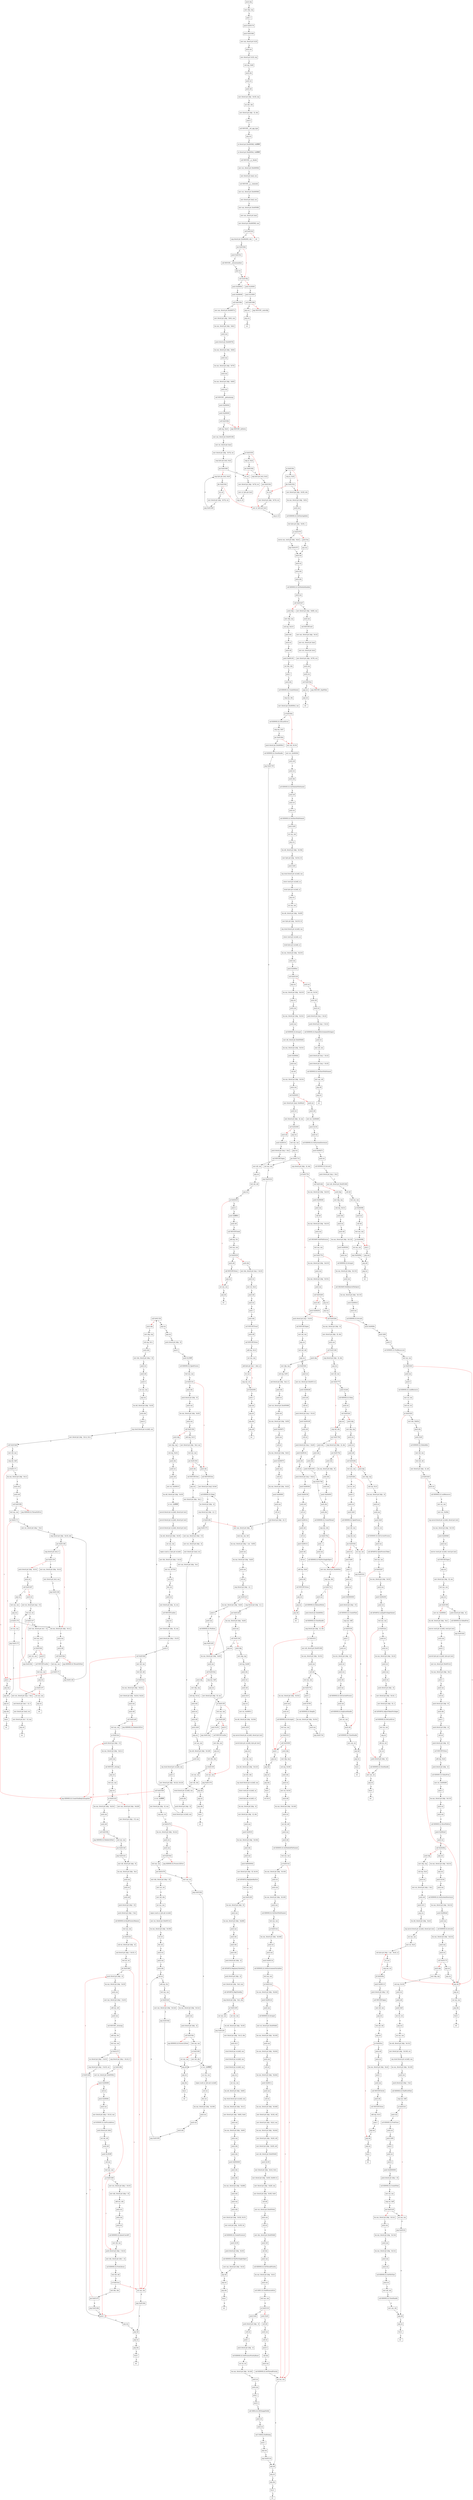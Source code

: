 digraph G {
"000000000040102E" [label="push ebp", address="000000000040102E", csymb="push ebp", symbtype=string, style="", shape=box, fillcolor="white"]
"000000000040102F" [label="mov ebp, esp", address="000000000040102F", csymb="mov ebp, esp", symbtype=string, style="", shape=box, fillcolor="white"]
"0000000000401031" [label="sub esp, 0x12c", address="0000000000401031", csymb="sub esp, 0x12c", symbtype=string, style="", shape=box, fillcolor="white"]
"0000000000401037" [label="push ebx", address="0000000000401037", csymb="push ebx", symbtype=string, style="", shape=box, fillcolor="white"]
"0000000000401038" [label="push esi", address="0000000000401038", csymb="push esi", symbtype=string, style="", shape=box, fillcolor="white"]
"0000000000401039" [label="push edi", address="0000000000401039", csymb="push edi", symbtype=string, style="", shape=box, fillcolor="white"]
"000000000040103A" [label="push 0x49", address="000000000040103A", csymb="push 0x49", symbtype=string, style="", shape=box, fillcolor="white"]
"000000000040103C" [label="pop ecx", address="000000000040103C", csymb="pop ecx", symbtype=string, style="", shape=box, fillcolor="white"]
"000000000040103D" [label="xor eax, eax", address="000000000040103D", csymb="xor eax, eax", symbtype=string, style="", shape=box, fillcolor="white"]
"000000000040103F" [label="lea edi, dword ptr [ebp - 0x128]", address="000000000040103F", csymb="lea edi, dword ptr [ebp - 0x128]", symbtype=string, style="", shape=box, fillcolor="white"]
"0000000000401045" [label="push eax", address="0000000000401045", csymb="push eax", symbtype=string, style="", shape=box, fillcolor="white"]
"0000000000401046" [label="rep stosd dword ptr es:[edi], eax", address="0000000000401046", csymb="rep stosd dword ptr es:[edi], eax", symbtype=string, style="", shape=box, fillcolor="white"]
"0000000000401048" [label="push 2", address="0000000000401048", csymb="push 2", symbtype=string, style="", shape=box, fillcolor="white"]
"000000000040104A" [label="mov dword ptr [ebp - 0x12c], 0x128", address="000000000040104A", csymb="mov dword ptr [ebp - 0x12c], 0x128", symbtype=string, style="", shape=box, fillcolor="white"]
"0000000000401054" [label="call 0x4019e8", address="0000000000401054", csymb="call 0x4019e8", symbtype=string, style="", shape=box, fillcolor="white"]
"0000000000401059" [label="or esi, 0xffffffff", address="0000000000401059", csymb="or esi, 0xffffffff", symbtype=string, style="", shape=box, fillcolor="white"]
"000000000040105C" [label="mov dword ptr [ebp - 4], eax", address="000000000040105C", csymb="mov dword ptr [ebp - 4], eax", symbtype=string, style="", shape=box, fillcolor="white"]
"000000000040105F" [label="cmp eax, esi", address="000000000040105F", csymb="cmp eax, esi", symbtype=string, style="", shape=box, fillcolor="white"]
"0000000000401061" [label="je 0x401074", address="0000000000401061", csymb="je 0x401074", symbtype=string, style="", shape=box, fillcolor="white"]
"0000000000401063" [label="lea ecx, dword ptr [ebp - 0x12c]", address="0000000000401063", csymb="lea ecx, dword ptr [ebp - 0x12c]", symbtype=string, style="", shape=box, fillcolor="white"]
"0000000000401069" [label="push ecx", address="0000000000401069", csymb="push ecx", symbtype=string, style="", shape=box, fillcolor="white"]
"000000000040106A" [label="push eax", address="000000000040106A", csymb="push eax", symbtype=string, style="", shape=box, fillcolor="white"]
"000000000040106B" [label="call 0x4019e2", address="000000000040106B", csymb="call 0x4019e2", symbtype=string, style="", shape=box, fillcolor="white"]
"0000000000401070" [label="test eax, eax", address="0000000000401070", csymb="test eax, eax", symbtype=string, style="", shape=box, fillcolor="white"]
"0000000000401072" [label="jne 0x401078", address="0000000000401072", csymb="jne 0x401078", symbtype=string, style="", shape=box, fillcolor="white"]
"0000000000401074" [label="mov eax, esi", address="0000000000401074", csymb="mov eax, esi", symbtype=string, style="", shape=box, fillcolor="white"]
"0000000000401076" [label="jmp 0x4010d2", address="0000000000401076", csymb="jmp 0x4010d2", symbtype=string, style="", shape=box, fillcolor="white"]
"0000000000401078" [label="mov ebx, dword ptr [ebp + 8]", address="0000000000401078", csymb="mov ebx, dword ptr [ebp + 8]", symbtype=string, style="", shape=box, fillcolor="white"]
"000000000040107B" [label="mov ecx, esi", address="000000000040107B", csymb="mov ecx, esi", symbtype=string, style="", shape=box, fillcolor="white"]
"000000000040107D" [label="mov edi, ebx", address="000000000040107D", csymb="mov edi, ebx", symbtype=string, style="", shape=box, fillcolor="white"]
"000000000040107F" [label="xor eax, eax", address="000000000040107F", csymb="xor eax, eax", symbtype=string, style="", shape=box, fillcolor="white"]
"0000000000401081" [label="repne scasb al, byte ptr es:[edi]", address="0000000000401081", csymb="repne scasb al, byte ptr es:[edi]", symbtype=string, style="", shape=box, fillcolor="white"]
"0000000000401083" [label="mov esi, dword ptr [0x40513c]", address="0000000000401083", csymb="mov esi, dword ptr [0x40513c]", symbtype=string, style="", shape=box, fillcolor="white"]
"0000000000401089" [label="lea eax, dword ptr [ebp - 0x108]", address="0000000000401089", csymb="lea eax, dword ptr [ebp - 0x108]", symbtype=string, style="", shape=box, fillcolor="white"]
"000000000040108F" [label="not ecx", address="000000000040108F", csymb="not ecx", symbtype=string, style="", shape=box, fillcolor="white"]
"0000000000401091" [label="dec ecx", address="0000000000401091", csymb="dec ecx", symbtype=string, style="", shape=box, fillcolor="white"]
"0000000000401092" [label="push ecx", address="0000000000401092", csymb="push ecx", symbtype=string, style="", shape=box, fillcolor="white"]
"0000000000401093" [label="push eax", address="0000000000401093", csymb="push eax", symbtype=string, style="", shape=box, fillcolor="white"]
"0000000000401094" [label="push ebx", address="0000000000401094", csymb="push ebx", symbtype=string, style="", shape=box, fillcolor="white"]
"0000000000401095" [label="call esi", address="0000000000401095", csymb="call esi", symbtype=string, style="", shape=box, fillcolor="white"]
"0000000000401097" [label="add esp, 0xc", address="0000000000401097", csymb="add esp, 0xc", symbtype=string, style="", shape=box, fillcolor="white"]
"000000000040109A" [label="test eax, eax", address="000000000040109A", csymb="test eax, eax", symbtype=string, style="", shape=box, fillcolor="white"]
"000000000040109C" [label="je 0x4010c8", address="000000000040109C", csymb="je 0x4010c8", symbtype=string, style="", shape=box, fillcolor="white"]
"000000000040109E" [label="lea eax, dword ptr [ebp - 0x12c]", address="000000000040109E", csymb="lea eax, dword ptr [ebp - 0x12c]", symbtype=string, style="", shape=box, fillcolor="white"]
"00000000004010A4" [label="push eax", address="00000000004010A4", csymb="push eax", symbtype=string, style="", shape=box, fillcolor="white"]
"00000000004010A5" [label="push dword ptr [ebp - 4]", address="00000000004010A5", csymb="push dword ptr [ebp - 4]", symbtype=string, style="", shape=box, fillcolor="white"]
"00000000004010A8" [label="call 0x4019dc", address="00000000004010A8", csymb="call 0x4019dc", symbtype=string, style="", shape=box, fillcolor="white"]
"00000000004010AD" [label="test eax, eax", address="00000000004010AD", csymb="test eax, eax", symbtype=string, style="", shape=box, fillcolor="white"]
"00000000004010AF" [label="je 0x4010d0", address="00000000004010AF", csymb="je 0x4010d0", symbtype=string, style="", shape=box, fillcolor="white"]
"00000000004010B1" [label="mov edi, ebx", address="00000000004010B1", csymb="mov edi, ebx", symbtype=string, style="", shape=box, fillcolor="white"]
"00000000004010B3" [label="or ecx, 0xffffffff", address="00000000004010B3", csymb="or ecx, 0xffffffff", symbtype=string, style="", shape=box, fillcolor="white"]
"00000000004010B6" [label="xor eax, eax", address="00000000004010B6", csymb="xor eax, eax", symbtype=string, style="", shape=box, fillcolor="white"]
"00000000004010B8" [label="repne scasb al, byte ptr es:[edi]", address="00000000004010B8", csymb="repne scasb al, byte ptr es:[edi]", symbtype=string, style="", shape=box, fillcolor="white"]
"00000000004010BA" [label="not ecx", address="00000000004010BA", csymb="not ecx", symbtype=string, style="", shape=box, fillcolor="white"]
"00000000004010BC" [label="dec ecx", address="00000000004010BC", csymb="dec ecx", symbtype=string, style="", shape=box, fillcolor="white"]
"00000000004010BD" [label="lea eax, dword ptr [ebp - 0x108]", address="00000000004010BD", csymb="lea eax, dword ptr [ebp - 0x108]", symbtype=string, style="", shape=box, fillcolor="white"]
"00000000004010C3" [label="push ecx", address="00000000004010C3", csymb="push ecx", symbtype=string, style="", shape=box, fillcolor="white"]
"00000000004010C4" [label="push eax", address="00000000004010C4", csymb="push eax", symbtype=string, style="", shape=box, fillcolor="white"]
"00000000004010C5" [label="push ebx", address="00000000004010C5", csymb="push ebx", symbtype=string, style="", shape=box, fillcolor="white"]
"00000000004010C6" [label="jmp 0x401095", address="00000000004010C6", csymb="jmp 0x401095", symbtype=string, style="", shape=box, fillcolor="white"]
"00000000004010C8" [label="mov eax, dword ptr [ebp - 0x124]", address="00000000004010C8", csymb="mov eax, dword ptr [ebp - 0x124]", symbtype=string, style="", shape=box, fillcolor="white"]
"00000000004010CE" [label="jmp 0x4010d2", address="00000000004010CE", csymb="jmp 0x4010d2", symbtype=string, style="", shape=box, fillcolor="white"]
"00000000004010D0" [label="xor eax, eax", address="00000000004010D0", csymb="xor eax, eax", symbtype=string, style="", shape=box, fillcolor="white"]
"00000000004010D2" [label="pop edi", address="00000000004010D2", csymb="pop edi", symbtype=string, style="", shape=box, fillcolor="white"]
"00000000004010D3" [label="pop esi", address="00000000004010D3", csymb="pop esi", symbtype=string, style="", shape=box, fillcolor="white"]
"00000000004010D4" [label="pop ebx", address="00000000004010D4", csymb="pop ebx", symbtype=string, style="", shape=box, fillcolor="white"]
"00000000004010D5" [label="leave ", address="00000000004010D5", csymb="leave ", symbtype=string, style="", shape=box, fillcolor="white"]
"00000000004010D6" [label="ret ", address="00000000004010D6", csymb="ret ", symbtype=string, style="", shape=box, fillcolor="white"]
"00000000004010D7" [label="push esi", address="00000000004010D7", csymb="push esi", symbtype=string, style="", shape=box, fillcolor="white"]
"00000000004010D8" [label="mov esi, dword ptr [esp + 8]", address="00000000004010D8", csymb="mov esi, dword ptr [esp + 8]", symbtype=string, style="", shape=box, fillcolor="white"]
"00000000004010DC" [label="test esi, esi", address="00000000004010DC", csymb="test esi, esi", symbtype=string, style="", shape=box, fillcolor="white"]
"00000000004010DE" [label="je 0x401107", address="00000000004010DE", csymb="je 0x401107", symbtype=string, style="", shape=box, fillcolor="white"]
"00000000004010E0" [label="mov eax, dword ptr [esi + 4]", address="00000000004010E0", csymb="mov eax, dword ptr [esi + 4]", symbtype=string, style="", shape=box, fillcolor="white"]
"00000000004010E3" [label="test eax, eax", address="00000000004010E3", csymb="test eax, eax", symbtype=string, style="", shape=box, fillcolor="white"]
"00000000004010E5" [label="je 0x4010eb", address="00000000004010E5", csymb="je 0x4010eb", symbtype=string, style="", shape=box, fillcolor="white"]
"00000000004010E7" [label="mov esi, eax", address="00000000004010E7", csymb="mov esi, eax", symbtype=string, style="", shape=box, fillcolor="white"]
"00000000004010E9" [label="jmp 0x4010dc", address="00000000004010E9", csymb="jmp 0x4010dc", symbtype=string, style="", shape=box, fillcolor="white"]
"00000000004010EB" [label="push 8", address="00000000004010EB", csymb="push 8", symbtype=string, style="", shape=box, fillcolor="white"]
"00000000004010ED" [label="call MSVCRT.malloc", address="00000000004010ED", csymb="call MSVCRT.malloc", symbtype=string, style="", shape=box, fillcolor="white"]
"00000000004010F3" [label="test eax, eax", address="00000000004010F3", csymb="test eax, eax", symbtype=string, style="", shape=box, fillcolor="white"]
"00000000004010F5" [label="pop ecx", address="00000000004010F5", csymb="pop ecx", symbtype=string, style="", shape=box, fillcolor="white"]
"00000000004010F6" [label="je 0x401107", address="00000000004010F6", csymb="je 0x401107", symbtype=string, style="", shape=box, fillcolor="white"]
"00000000004010F8" [label="mov ecx, dword ptr [esp + 0xc]", address="00000000004010F8", csymb="mov ecx, dword ptr [esp + 0xc]", symbtype=string, style="", shape=box, fillcolor="white"]
"00000000004010FC" [label="and dword ptr [eax + 4], 0", address="00000000004010FC", csymb="and dword ptr [eax + 4], 0", symbtype=string, style="", shape=box, fillcolor="white"]
"0000000000401100" [label="mov dword ptr [eax], ecx", address="0000000000401100", csymb="mov dword ptr [eax], ecx", symbtype=string, style="", shape=box, fillcolor="white"]
"0000000000401102" [label="mov dword ptr [esi + 4], eax", address="0000000000401102", csymb="mov dword ptr [esi + 4], eax", symbtype=string, style="", shape=box, fillcolor="white"]
"0000000000401105" [label="pop esi", address="0000000000401105", csymb="pop esi", symbtype=string, style="", shape=box, fillcolor="white"]
"0000000000401106" [label="ret ", address="0000000000401106", csymb="ret ", symbtype=string, style="", shape=box, fillcolor="white"]
"0000000000401107" [label="xor eax, eax", address="0000000000401107", csymb="xor eax, eax", symbtype=string, style="", shape=box, fillcolor="white"]
"0000000000401109" [label="pop esi", address="0000000000401109", csymb="pop esi", symbtype=string, style="", shape=box, fillcolor="white"]
"000000000040110A" [label="ret ", address="000000000040110A", csymb="ret ", symbtype=string, style="", shape=box, fillcolor="white"]
"000000000040110B" [label="push ebp", address="000000000040110B", csymb="push ebp", symbtype=string, style="", shape=box, fillcolor="white"]
"000000000040110C" [label="mov ebp, esp", address="000000000040110C", csymb="mov ebp, esp", symbtype=string, style="", shape=box, fillcolor="white"]
"000000000040110E" [label="sub esp, 0x1c", address="000000000040110E", csymb="sub esp, 0x1c", symbtype=string, style="", shape=box, fillcolor="white"]
"0000000000401111" [label="push ebx", address="0000000000401111", csymb="push ebx", symbtype=string, style="", shape=box, fillcolor="white"]
"0000000000401112" [label="mov ebx, dword ptr [ebp + 8]", address="0000000000401112", csymb="mov ebx, dword ptr [ebp + 8]", symbtype=string, style="", shape=box, fillcolor="white"]
"0000000000401115" [label="push esi", address="0000000000401115", csymb="push esi", symbtype=string, style="", shape=box, fillcolor="white"]
"0000000000401116" [label="push edi", address="0000000000401116", csymb="push edi", symbtype=string, style="", shape=box, fillcolor="white"]
"0000000000401117" [label="push 6", address="0000000000401117", csymb="push 6", symbtype=string, style="", shape=box, fillcolor="white"]
"0000000000401119" [label="xor eax, eax", address="0000000000401119", csymb="xor eax, eax", symbtype=string, style="", shape=box, fillcolor="white"]
"000000000040111B" [label="pop ecx", address="000000000040111B", csymb="pop ecx", symbtype=string, style="", shape=box, fillcolor="white"]
"000000000040111C" [label="lea edi, dword ptr [ebp - 0x18]", address="000000000040111C", csymb="lea edi, dword ptr [ebp - 0x18]", symbtype=string, style="", shape=box, fillcolor="white"]
"000000000040111F" [label="push ebx", address="000000000040111F", csymb="push ebx", symbtype=string, style="", shape=box, fillcolor="white"]
"0000000000401120" [label="push 4", address="0000000000401120", csymb="push 4", symbtype=string, style="", shape=box, fillcolor="white"]
"0000000000401122" [label="rep stosd dword ptr es:[edi], eax", address="0000000000401122", csymb="rep stosd dword ptr es:[edi], eax", symbtype=string, style="", shape=box, fillcolor="white"]
"0000000000401124" [label="mov dword ptr [ebp - 0x1c], 0x1c", address="0000000000401124", csymb="mov dword ptr [ebp - 0x1c], 0x1c", symbtype=string, style="", shape=box, fillcolor="white"]
"000000000040112B" [label="call 0x4019e8", address="000000000040112B", csymb="call 0x4019e8", symbtype=string, style="", shape=box, fillcolor="white"]
"0000000000401130" [label="mov edi, eax", address="0000000000401130", csymb="mov edi, eax", symbtype=string, style="", shape=box, fillcolor="white"]
"0000000000401132" [label="cmp edi, 0xff", address="0000000000401132", csymb="cmp edi, 0xff", symbtype=string, style="", shape=box, fillcolor="white"]
"0000000000401135" [label="je 0x40117c", address="0000000000401135", csymb="je 0x40117c", symbtype=string, style="", shape=box, fillcolor="white"]
"0000000000401137" [label="lea eax, dword ptr [ebp - 0x1c]", address="0000000000401137", csymb="lea eax, dword ptr [ebp - 0x1c]", symbtype=string, style="", shape=box, fillcolor="white"]
"000000000040113A" [label="push eax", address="000000000040113A", csymb="push eax", symbtype=string, style="", shape=box, fillcolor="white"]
"000000000040113B" [label="push edi", address="000000000040113B", csymb="push edi", symbtype=string, style="", shape=box, fillcolor="white"]
"000000000040113C" [label="call 0x4019f4", address="000000000040113C", csymb="call 0x4019f4", symbtype=string, style="", shape=box, fillcolor="white"]
"0000000000401141" [label="test eax, eax", address="0000000000401141", csymb="test eax, eax", symbtype=string, style="", shape=box, fillcolor="white"]
"0000000000401143" [label="je 0x40117c", address="0000000000401143", csymb="je 0x40117c", symbtype=string, style="", shape=box, fillcolor="white"]
"0000000000401145" [label="mov esi, dword ptr [ebp + 0xc]", address="0000000000401145", csymb="mov esi, dword ptr [ebp + 0xc]", symbtype=string, style="", shape=box, fillcolor="white"]
"0000000000401148" [label="cmp dword ptr [ebp - 0x10], ebx", address="0000000000401148", csymb="cmp dword ptr [ebp - 0x10], ebx", symbtype=string, style="", shape=box, fillcolor="white"]
"000000000040114B" [label="jne 0x401168", address="000000000040114B", csymb="jne 0x401168", symbtype=string, style="", shape=box, fillcolor="white"]
"000000000040114D" [label="cmp dword ptr [esi], 0", address="000000000040114D", csymb="cmp dword ptr [esi], 0", symbtype=string, style="", shape=box, fillcolor="white"]
"0000000000401150" [label="jne 0x401159", address="0000000000401150", csymb="jne 0x401159", symbtype=string, style="", shape=box, fillcolor="white"]
"0000000000401152" [label="mov eax, dword ptr [ebp - 0x14]", address="0000000000401152", csymb="mov eax, dword ptr [ebp - 0x14]", symbtype=string, style="", shape=box, fillcolor="white"]
"0000000000401155" [label="mov dword ptr [esi], eax", address="0000000000401155", csymb="mov dword ptr [esi], eax", symbtype=string, style="", shape=box, fillcolor="white"]
"0000000000401157" [label="jmp 0x401168", address="0000000000401157", csymb="jmp 0x401168", symbtype=string, style="", shape=box, fillcolor="white"]
"0000000000401159" [label="push dword ptr [ebp - 0x14]", address="0000000000401159", csymb="push dword ptr [ebp - 0x14]", symbtype=string, style="", shape=box, fillcolor="white"]
"000000000040115C" [label="push esi", address="000000000040115C", csymb="push esi", symbtype=string, style="", shape=box, fillcolor="white"]
"000000000040115D" [label="call 0x4010d7", address="000000000040115D", csymb="call 0x4010d7", symbtype=string, style="", shape=box, fillcolor="white"]
"0000000000401162" [label="pop ecx", address="0000000000401162", csymb="pop ecx", symbtype=string, style="", shape=box, fillcolor="white"]
"0000000000401163" [label="test eax, eax", address="0000000000401163", csymb="test eax, eax", symbtype=string, style="", shape=box, fillcolor="white"]
"0000000000401165" [label="pop ecx", address="0000000000401165", csymb="pop ecx", symbtype=string, style="", shape=box, fillcolor="white"]
"0000000000401166" [label="je 0x401178", address="0000000000401166", csymb="je 0x401178", symbtype=string, style="", shape=box, fillcolor="white"]
"0000000000401168" [label="lea eax, dword ptr [ebp - 0x1c]", address="0000000000401168", csymb="lea eax, dword ptr [ebp - 0x1c]", symbtype=string, style="", shape=box, fillcolor="white"]
"000000000040116B" [label="push eax", address="000000000040116B", csymb="push eax", symbtype=string, style="", shape=box, fillcolor="white"]
"000000000040116C" [label="push edi", address="000000000040116C", csymb="push edi", symbtype=string, style="", shape=box, fillcolor="white"]
"000000000040116D" [label="call 0x4019ee", address="000000000040116D", csymb="call 0x4019ee", symbtype=string, style="", shape=box, fillcolor="white"]
"0000000000401172" [label="test eax, eax", address="0000000000401172", csymb="test eax, eax", symbtype=string, style="", shape=box, fillcolor="white"]
"0000000000401174" [label="je 0x40117c", address="0000000000401174", csymb="je 0x40117c", symbtype=string, style="", shape=box, fillcolor="white"]
"0000000000401176" [label="jmp 0x401148", address="0000000000401176", csymb="jmp 0x401148", symbtype=string, style="", shape=box, fillcolor="white"]
"0000000000401178" [label="xor eax, eax", address="0000000000401178", csymb="xor eax, eax", symbtype=string, style="", shape=box, fillcolor="white"]
"000000000040117A" [label="jmp 0x40117f", address="000000000040117A", csymb="jmp 0x40117f", symbtype=string, style="", shape=box, fillcolor="white"]
"000000000040117C" [label="push 1", address="000000000040117C", csymb="push 1", symbtype=string, style="", shape=box, fillcolor="white"]
"000000000040117E" [label="pop eax", address="000000000040117E", csymb="pop eax", symbtype=string, style="", shape=box, fillcolor="white"]
"000000000040117F" [label="pop edi", address="000000000040117F", csymb="pop edi", symbtype=string, style="", shape=box, fillcolor="white"]
"0000000000401180" [label="pop esi", address="0000000000401180", csymb="pop esi", symbtype=string, style="", shape=box, fillcolor="white"]
"0000000000401181" [label="pop ebx", address="0000000000401181", csymb="pop ebx", symbtype=string, style="", shape=box, fillcolor="white"]
"0000000000401182" [label="leave ", address="0000000000401182", csymb="leave ", symbtype=string, style="", shape=box, fillcolor="white"]
"0000000000401183" [label="ret ", address="0000000000401183", csymb="ret ", symbtype=string, style="", shape=box, fillcolor="white"]
"0000000000401184" [label="push ebp", address="0000000000401184", csymb="push ebp", symbtype=string, style="", shape=box, fillcolor="white"]
"0000000000401185" [label="mov ebp, esp", address="0000000000401185", csymb="mov ebp, esp", symbtype=string, style="", shape=box, fillcolor="white"]
"0000000000401187" [label="sub esp, 0x268", address="0000000000401187", csymb="sub esp, 0x268", symbtype=string, style="", shape=box, fillcolor="white"]
"000000000040118D" [label="push ebx", address="000000000040118D", csymb="push ebx", symbtype=string, style="", shape=box, fillcolor="white"]
"000000000040118E" [label="push esi", address="000000000040118E", csymb="push esi", symbtype=string, style="", shape=box, fillcolor="white"]
"000000000040118F" [label="push edi", address="000000000040118F", csymb="push edi", symbtype=string, style="", shape=box, fillcolor="white"]
"0000000000401190" [label="push 0x10", address="0000000000401190", csymb="push 0x10", symbtype=string, style="", shape=box, fillcolor="white"]
"0000000000401192" [label="pop ecx", address="0000000000401192", csymb="pop ecx", symbtype=string, style="", shape=box, fillcolor="white"]
"0000000000401193" [label="mov esi, 0x40601c", address="0000000000401193", csymb="mov esi, 0x40601c", symbtype=string, style="", shape=box, fillcolor="white"]
"0000000000401198" [label="lea edi, dword ptr [ebp - 0x164]", address="0000000000401198", csymb="lea edi, dword ptr [ebp - 0x164]", symbtype=string, style="", shape=box, fillcolor="white"]
"000000000040119E" [label="push 0x30", address="000000000040119E", csymb="push 0x30", symbtype=string, style="", shape=box, fillcolor="white"]
"00000000004011A0" [label="rep movsd dword ptr es:[edi], dword ptr [esi]", address="00000000004011A0", csymb="rep movsd dword ptr es:[edi], dword ptr [esi]", symbtype=string, style="", shape=box, fillcolor="white"]
"00000000004011A2" [label="movsb byte ptr es:[edi], byte ptr [esi]", address="00000000004011A2", csymb="movsb byte ptr es:[edi], byte ptr [esi]", symbtype=string, style="", shape=box, fillcolor="white"]
"00000000004011A3" [label="pop ecx", address="00000000004011A3", csymb="pop ecx", symbtype=string, style="", shape=box, fillcolor="white"]
"00000000004011A4" [label="xor eax, eax", address="00000000004011A4", csymb="xor eax, eax", symbtype=string, style="", shape=box, fillcolor="white"]
"00000000004011A6" [label="lea edi, dword ptr [ebp - 0x123]", address="00000000004011A6", csymb="lea edi, dword ptr [ebp - 0x123]", symbtype=string, style="", shape=box, fillcolor="white"]
"00000000004011AC" [label="xor ebx, ebx", address="00000000004011AC", csymb="xor ebx, ebx", symbtype=string, style="", shape=box, fillcolor="white"]
"00000000004011AE" [label="rep stosd dword ptr es:[edi], eax", address="00000000004011AE", csymb="rep stosd dword ptr es:[edi], eax", symbtype=string, style="", shape=box, fillcolor="white"]
"00000000004011B0" [label="stosw word ptr es:[edi], ax", address="00000000004011B0", csymb="stosw word ptr es:[edi], ax", symbtype=string, style="", shape=box, fillcolor="white"]
"00000000004011B2" [label="stosb byte ptr es:[edi], al", address="00000000004011B2", csymb="stosb byte ptr es:[edi], al", symbtype=string, style="", shape=box, fillcolor="white"]
"00000000004011B3" [label="lea eax, dword ptr [ebp - 4]", address="00000000004011B3", csymb="lea eax, dword ptr [ebp - 4]", symbtype=string, style="", shape=box, fillcolor="white"]
"00000000004011B6" [label="mov dword ptr [ebp - 4], ebx", address="00000000004011B6", csymb="mov dword ptr [ebp - 4], ebx", symbtype=string, style="", shape=box, fillcolor="white"]
"00000000004011B9" [label="push eax", address="00000000004011B9", csymb="push eax", symbtype=string, style="", shape=box, fillcolor="white"]
"00000000004011BA" [label="push 0x20019", address="00000000004011BA", csymb="push 0x20019", symbtype=string, style="", shape=box, fillcolor="white"]
"00000000004011BF" [label="lea eax, dword ptr [ebp - 0x164]", address="00000000004011BF", csymb="lea eax, dword ptr [ebp - 0x164]", symbtype=string, style="", shape=box, fillcolor="white"]
"00000000004011C5" [label="push ebx", address="00000000004011C5", csymb="push ebx", symbtype=string, style="", shape=box, fillcolor="white"]
"00000000004011C6" [label="push eax", address="00000000004011C6", csymb="push eax", symbtype=string, style="", shape=box, fillcolor="white"]
"00000000004011C7" [label="push 0x80000002", address="00000000004011C7", csymb="push 0x80000002", symbtype=string, style="", shape=box, fillcolor="white"]
"00000000004011CC" [label="mov dword ptr [ebp - 8], 0x104", address="00000000004011CC", csymb="mov dword ptr [ebp - 8], 0x104", symbtype=string, style="", shape=box, fillcolor="white"]
"00000000004011D3" [label="call ADVAPI32.RegOpenKeyExA", address="00000000004011D3", csymb="call ADVAPI32.RegOpenKeyExA", symbtype=string, style="", shape=box, fillcolor="white"]
"00000000004011D9" [label="test eax, eax", address="00000000004011D9", csymb="test eax, eax", symbtype=string, style="", shape=box, fillcolor="white"]
"00000000004011DB" [label="jne 0x401200", address="00000000004011DB", csymb="jne 0x401200", symbtype=string, style="", shape=box, fillcolor="white"]
"00000000004011DD" [label="lea eax, dword ptr [ebp - 8]", address="00000000004011DD", csymb="lea eax, dword ptr [ebp - 8]", symbtype=string, style="", shape=box, fillcolor="white"]
"00000000004011E0" [label="push eax", address="00000000004011E0", csymb="push eax", symbtype=string, style="", shape=box, fillcolor="white"]
"00000000004011E1" [label="lea eax, dword ptr [ebp - 0x268]", address="00000000004011E1", csymb="lea eax, dword ptr [ebp - 0x268]", symbtype=string, style="", shape=box, fillcolor="white"]
"00000000004011E7" [label="push eax", address="00000000004011E7", csymb="push eax", symbtype=string, style="", shape=box, fillcolor="white"]
"00000000004011E8" [label="push ebx", address="00000000004011E8", csymb="push ebx", symbtype=string, style="", shape=box, fillcolor="white"]
"00000000004011E9" [label="push ebx", address="00000000004011E9", csymb="push ebx", symbtype=string, style="", shape=box, fillcolor="white"]
"00000000004011EA" [label="push ebx", address="00000000004011EA", csymb="push ebx", symbtype=string, style="", shape=box, fillcolor="white"]
"00000000004011EB" [label="push dword ptr [ebp - 4]", address="00000000004011EB", csymb="push dword ptr [ebp - 4]", symbtype=string, style="", shape=box, fillcolor="white"]
"00000000004011EE" [label="call ADVAPI32.RegQueryValueExA", address="00000000004011EE", csymb="call ADVAPI32.RegQueryValueExA", symbtype=string, style="", shape=box, fillcolor="white"]
"00000000004011F4" [label="push dword ptr [ebp - 4]", address="00000000004011F4", csymb="push dword ptr [ebp - 4]", symbtype=string, style="", shape=box, fillcolor="white"]
"00000000004011F7" [label="mov dword ptr [ebp - 0xc], eax", address="00000000004011F7", csymb="mov dword ptr [ebp - 0xc], eax", symbtype=string, style="", shape=box, fillcolor="white"]
"00000000004011FA" [label="call ADVAPI32.RegCloseKey", address="00000000004011FA", csymb="call ADVAPI32.RegCloseKey", symbtype=string, style="", shape=box, fillcolor="white"]
"0000000000401200" [label="cmp dword ptr [ebp - 0xc], ebx", address="0000000000401200", csymb="cmp dword ptr [ebp - 0xc], ebx", symbtype=string, style="", shape=box, fillcolor="white"]
"0000000000401203" [label="je 0x401209", address="0000000000401203", csymb="je 0x401209", symbtype=string, style="", shape=box, fillcolor="white"]
"0000000000401205" [label="xor eax, eax", address="0000000000401205", csymb="xor eax, eax", symbtype=string, style="", shape=box, fillcolor="white"]
"0000000000401207" [label="jmp 0x401261", address="0000000000401207", csymb="jmp 0x401261", symbtype=string, style="", shape=box, fillcolor="white"]
"0000000000401209" [label="xor eax, eax", address="0000000000401209", csymb="xor eax, eax", symbtype=string, style="", shape=box, fillcolor="white"]
"000000000040120B" [label="lea edi, dword ptr [ebp - 0x18]", address="000000000040120B", csymb="lea edi, dword ptr [ebp - 0x18]", symbtype=string, style="", shape=box, fillcolor="white"]
"000000000040120E" [label="mov dword ptr [ebp - 0x1c], ebx", address="000000000040120E", csymb="mov dword ptr [ebp - 0x1c], ebx", symbtype=string, style="", shape=box, fillcolor="white"]
"0000000000401211" [label="push 0x11", address="0000000000401211", csymb="push 0x11", symbtype=string, style="", shape=box, fillcolor="white"]
"0000000000401213" [label="stosd dword ptr es:[edi], eax", address="0000000000401213", csymb="stosd dword ptr es:[edi], eax", symbtype=string, style="", shape=box, fillcolor="white"]
"0000000000401214" [label="stosd dword ptr es:[edi], eax", address="0000000000401214", csymb="stosd dword ptr es:[edi], eax", symbtype=string, style="", shape=box, fillcolor="white"]
"0000000000401215" [label="stosd dword ptr es:[edi], eax", address="0000000000401215", csymb="stosd dword ptr es:[edi], eax", symbtype=string, style="", shape=box, fillcolor="white"]
"0000000000401216" [label="pop ecx", address="0000000000401216", csymb="pop ecx", symbtype=string, style="", shape=box, fillcolor="white"]
"0000000000401217" [label="xor eax, eax", address="0000000000401217", csymb="xor eax, eax", symbtype=string, style="", shape=box, fillcolor="white"]
"0000000000401219" [label="lea edi, dword ptr [ebp - 0x60]", address="0000000000401219", csymb="lea edi, dword ptr [ebp - 0x60]", symbtype=string, style="", shape=box, fillcolor="white"]
"000000000040121C" [label="rep stosd dword ptr es:[edi], eax", address="000000000040121C", csymb="rep stosd dword ptr es:[edi], eax", symbtype=string, style="", shape=box, fillcolor="white"]
"000000000040121E" [label="lea eax, dword ptr [ebp - 0x1c]", address="000000000040121E", csymb="lea eax, dword ptr [ebp - 0x1c]", symbtype=string, style="", shape=box, fillcolor="white"]
"0000000000401221" [label="mov dword ptr [ebp - 0x60], 0x44", address="0000000000401221", csymb="mov dword ptr [ebp - 0x60], 0x44", symbtype=string, style="", shape=box, fillcolor="white"]
"0000000000401228" [label="push eax", address="0000000000401228", csymb="push eax", symbtype=string, style="", shape=box, fillcolor="white"]
"0000000000401229" [label="lea eax, dword ptr [ebp - 0x60]", address="0000000000401229", csymb="lea eax, dword ptr [ebp - 0x60]", symbtype=string, style="", shape=box, fillcolor="white"]
"000000000040122C" [label="push eax", address="000000000040122C", csymb="push eax", symbtype=string, style="", shape=box, fillcolor="white"]
"000000000040122D" [label="push ebx", address="000000000040122D", csymb="push ebx", symbtype=string, style="", shape=box, fillcolor="white"]
"000000000040122E" [label="push ebx", address="000000000040122E", csymb="push ebx", symbtype=string, style="", shape=box, fillcolor="white"]
"000000000040122F" [label="push 0x8000000", address="000000000040122F", csymb="push 0x8000000", symbtype=string, style="", shape=box, fillcolor="white"]
"0000000000401234" [label="push ebx", address="0000000000401234", csymb="push ebx", symbtype=string, style="", shape=box, fillcolor="white"]
"0000000000401235" [label="push ebx", address="0000000000401235", csymb="push ebx", symbtype=string, style="", shape=box, fillcolor="white"]
"0000000000401236" [label="lea eax, dword ptr [ebp - 0x268]", address="0000000000401236", csymb="lea eax, dword ptr [ebp - 0x268]", symbtype=string, style="", shape=box, fillcolor="white"]
"000000000040123C" [label="push ebx", address="000000000040123C", csymb="push ebx", symbtype=string, style="", shape=box, fillcolor="white"]
"000000000040123D" [label="push eax", address="000000000040123D", csymb="push eax", symbtype=string, style="", shape=box, fillcolor="white"]
"000000000040123E" [label="push ebx", address="000000000040123E", csymb="push ebx", symbtype=string, style="", shape=box, fillcolor="white"]
"000000000040123F" [label="mov dword ptr [ebp - 0x34], 0x101", address="000000000040123F", csymb="mov dword ptr [ebp - 0x34], 0x101", symbtype=string, style="", shape=box, fillcolor="white"]
"0000000000401246" [label="mov word ptr [ebp - 0x30], bx", address="0000000000401246", csymb="mov word ptr [ebp - 0x30], bx", symbtype=string, style="", shape=box, fillcolor="white"]
"000000000040124A" [label="call KERNEL32.CreateProcessA", address="000000000040124A", csymb="call KERNEL32.CreateProcessA", symbtype=string, style="", shape=box, fillcolor="white"]
"0000000000401250" [label="push 0x1f4", address="0000000000401250", csymb="push 0x1f4", symbtype=string, style="", shape=box, fillcolor="white"]
"0000000000401255" [label="push dword ptr [ebp - 0x18]", address="0000000000401255", csymb="push dword ptr [ebp - 0x18]", symbtype=string, style="", shape=box, fillcolor="white"]
"0000000000401258" [label="call KERNEL32.WaitForSingleObject", address="0000000000401258", csymb="call KERNEL32.WaitForSingleObject", symbtype=string, style="", shape=box, fillcolor="white"]
"000000000040125E" [label="mov eax, dword ptr [ebp - 0x14]", address="000000000040125E", csymb="mov eax, dword ptr [ebp - 0x14]", symbtype=string, style="", shape=box, fillcolor="white"]
"0000000000401261" [label="pop edi", address="0000000000401261", csymb="pop edi", symbtype=string, style="", shape=box, fillcolor="white"]
"0000000000401262" [label="pop esi", address="0000000000401262", csymb="pop esi", symbtype=string, style="", shape=box, fillcolor="white"]
"0000000000401263" [label="pop ebx", address="0000000000401263", csymb="pop ebx", symbtype=string, style="", shape=box, fillcolor="white"]
"0000000000401264" [label="leave ", address="0000000000401264", csymb="leave ", symbtype=string, style="", shape=box, fillcolor="white"]
"0000000000401265" [label="ret ", address="0000000000401265", csymb="ret ", symbtype=string, style="", shape=box, fillcolor="white"]
"0000000000401266" [label="push ebp", address="0000000000401266", csymb="push ebp", symbtype=string, style="", shape=box, fillcolor="white"]
"0000000000401267" [label="mov ebp, esp", address="0000000000401267", csymb="mov ebp, esp", symbtype=string, style="", shape=box, fillcolor="white"]
"0000000000401269" [label="sub esp, 0x50", address="0000000000401269", csymb="sub esp, 0x50", symbtype=string, style="", shape=box, fillcolor="white"]
"000000000040126C" [label="and dword ptr [ebp - 0xc], 0", address="000000000040126C", csymb="and dword ptr [ebp - 0xc], 0", symbtype=string, style="", shape=box, fillcolor="white"]
"0000000000401270" [label="push ebx", address="0000000000401270", csymb="push ebx", symbtype=string, style="", shape=box, fillcolor="white"]
"0000000000401271" [label="push esi", address="0000000000401271", csymb="push esi", symbtype=string, style="", shape=box, fillcolor="white"]
"0000000000401272" [label="mov esi, dword ptr [0x405098]", address="0000000000401272", csymb="mov esi, dword ptr [0x405098]", symbtype=string, style="", shape=box, fillcolor="white"]
"0000000000401278" [label="push edi", address="0000000000401278", csymb="push edi", symbtype=string, style="", shape=box, fillcolor="white"]
"0000000000401279" [label="lea eax, dword ptr [ebp - 0x50]", address="0000000000401279", csymb="lea eax, dword ptr [ebp - 0x50]", symbtype=string, style="", shape=box, fillcolor="white"]
"000000000040127C" [label="push 0x40607c", address="000000000040127C", csymb="push 0x40607c", symbtype=string, style="", shape=box, fillcolor="white"]
"0000000000401281" [label="push eax", address="0000000000401281", csymb="push eax", symbtype=string, style="", shape=box, fillcolor="white"]
"0000000000401282" [label="call esi", address="0000000000401282", csymb="call esi", symbtype=string, style="", shape=box, fillcolor="white"]
"0000000000401284" [label="lea eax, dword ptr [ebp - 0x41]", address="0000000000401284", csymb="lea eax, dword ptr [ebp - 0x41]", symbtype=string, style="", shape=box, fillcolor="white"]
"0000000000401287" [label="push 0x406070", address="0000000000401287", csymb="push 0x406070", symbtype=string, style="", shape=box, fillcolor="white"]
"000000000040128C" [label="push eax", address="000000000040128C", csymb="push eax", symbtype=string, style="", shape=box, fillcolor="white"]
"000000000040128D" [label="call esi", address="000000000040128D", csymb="call esi", symbtype=string, style="", shape=box, fillcolor="white"]
"000000000040128F" [label="lea eax, dword ptr [ebp - 0x32]", address="000000000040128F", csymb="lea eax, dword ptr [ebp - 0x32]", symbtype=string, style="", shape=box, fillcolor="white"]
"0000000000401292" [label="push 0x406060", address="0000000000401292", csymb="push 0x406060", symbtype=string, style="", shape=box, fillcolor="white"]
"0000000000401297" [label="push eax", address="0000000000401297", csymb="push eax", symbtype=string, style="", shape=box, fillcolor="white"]
"0000000000401298" [label="call esi", address="0000000000401298", csymb="call esi", symbtype=string, style="", shape=box, fillcolor="white"]
"000000000040129A" [label="and dword ptr [ebp - 4], 0", address="000000000040129A", csymb="and dword ptr [ebp - 4], 0", symbtype=string, style="", shape=box, fillcolor="white"]
"000000000040129E" [label="mov eax, dword ptr [ebp - 4]", address="000000000040129E", csymb="mov eax, dword ptr [ebp - 4]", symbtype=string, style="", shape=box, fillcolor="white"]
"00000000004012A1" [label="imul eax, eax, 0xf", address="00000000004012A1", csymb="imul eax, eax, 0xf", symbtype=string, style="", shape=box, fillcolor="white"]
"00000000004012A4" [label="lea eax, dword ptr [ebp + eax - 0x50]", address="00000000004012A4", csymb="lea eax, dword ptr [ebp + eax - 0x50]", symbtype=string, style="", shape=box, fillcolor="white"]
"00000000004012A8" [label="push eax", address="00000000004012A8", csymb="push eax", symbtype=string, style="", shape=box, fillcolor="white"]
"00000000004012A9" [label="lea eax, dword ptr [ebp - 0x20]", address="00000000004012A9", csymb="lea eax, dword ptr [ebp - 0x20]", symbtype=string, style="", shape=box, fillcolor="white"]
"00000000004012AC" [label="push eax", address="00000000004012AC", csymb="push eax", symbtype=string, style="", shape=box, fillcolor="white"]
"00000000004012AD" [label="call esi", address="00000000004012AD", csymb="call esi", symbtype=string, style="", shape=box, fillcolor="white"]
"00000000004012AF" [label="cmp dword ptr [ebp - 4], 1", address="00000000004012AF", csymb="cmp dword ptr [ebp - 4], 1", symbtype=string, style="", shape=box, fillcolor="white"]
"00000000004012B3" [label="jne 0x4012c3", address="00000000004012B3", csymb="jne 0x4012c3", symbtype=string, style="", shape=box, fillcolor="white"]
"00000000004012B5" [label="lea eax, dword ptr [ebp - 0x20]", address="00000000004012B5", csymb="lea eax, dword ptr [ebp - 0x20]", symbtype=string, style="", shape=box, fillcolor="white"]
"00000000004012B8" [label="push 0", address="00000000004012B8", csymb="push 0", symbtype=string, style="", shape=box, fillcolor="white"]
"00000000004012BA" [label="push eax", address="00000000004012BA", csymb="push eax", symbtype=string, style="", shape=box, fillcolor="white"]
"00000000004012BB" [label="call KERNEL32.WinExec", address="00000000004012BB", csymb="call KERNEL32.WinExec", symbtype=string, style="", shape=box, fillcolor="white"]
"00000000004012C1" [label="jmp 0x4012d3", address="00000000004012C1", csymb="jmp 0x4012d3", symbtype=string, style="", shape=box, fillcolor="white"]
"00000000004012C3" [label="cmp dword ptr [ebp - 4], 2", address="00000000004012C3", csymb="cmp dword ptr [ebp - 4], 2", symbtype=string, style="", shape=box, fillcolor="white"]
"00000000004012C7" [label="jne 0x4012d3", address="00000000004012C7", csymb="jne 0x4012d3", symbtype=string, style="", shape=box, fillcolor="white"]
"00000000004012C9" [label="lea eax, dword ptr [ebp - 0x20]", address="00000000004012C9", csymb="lea eax, dword ptr [ebp - 0x20]", symbtype=string, style="", shape=box, fillcolor="white"]
"00000000004012CC" [label="push eax", address="00000000004012CC", csymb="push eax", symbtype=string, style="", shape=box, fillcolor="white"]
"00000000004012CD" [label="call 0x401184", address="00000000004012CD", csymb="call 0x401184", symbtype=string, style="", shape=box, fillcolor="white"]
"00000000004012D2" [label="pop ecx", address="00000000004012D2", csymb="pop ecx", symbtype=string, style="", shape=box, fillcolor="white"]
"00000000004012D3" [label="lea eax, dword ptr [ebp - 0x20]", address="00000000004012D3", csymb="lea eax, dword ptr [ebp - 0x20]", symbtype=string, style="", shape=box, fillcolor="white"]
"00000000004012D6" [label="push eax", address="00000000004012D6", csymb="push eax", symbtype=string, style="", shape=box, fillcolor="white"]
"00000000004012D7" [label="call 0x40102e", address="00000000004012D7", csymb="call 0x40102e", symbtype=string, style="", shape=box, fillcolor="white"]
"00000000004012DC" [label="cmp eax, 0xff", address="00000000004012DC", csymb="cmp eax, 0xff", symbtype=string, style="", shape=box, fillcolor="white"]
"00000000004012DF" [label="pop ecx", address="00000000004012DF", csymb="pop ecx", symbtype=string, style="", shape=box, fillcolor="white"]
"00000000004012E0" [label="mov dword ptr [ebp - 8], eax", address="00000000004012E0", csymb="mov dword ptr [ebp - 8], eax", symbtype=string, style="", shape=box, fillcolor="white"]
"00000000004012E3" [label="je 0x40135f", address="00000000004012E3", csymb="je 0x40135f", symbtype=string, style="", shape=box, fillcolor="white"]
"00000000004012E5" [label="test eax, eax", address="00000000004012E5", csymb="test eax, eax", symbtype=string, style="", shape=box, fillcolor="white"]
"00000000004012E7" [label="jne 0x4012f0", address="00000000004012E7", csymb="jne 0x4012f0", symbtype=string, style="", shape=box, fillcolor="white"]
"00000000004012E9" [label="push 0x1f4", address="00000000004012E9", csymb="push 0x1f4", symbtype=string, style="", shape=box, fillcolor="white"]
"00000000004012EE" [label="jmp 0x40134a", address="00000000004012EE", csymb="jmp 0x40134a", symbtype=string, style="", shape=box, fillcolor="white"]
"00000000004012F0" [label="push 8", address="00000000004012F0", csymb="push 8", symbtype=string, style="", shape=box, fillcolor="white"]
"00000000004012F2" [label="call MSVCRT.malloc", address="00000000004012F2", csymb="call MSVCRT.malloc", symbtype=string, style="", shape=box, fillcolor="white"]
"00000000004012F8" [label="mov ebx, eax", address="00000000004012F8", csymb="mov ebx, eax", symbtype=string, style="", shape=box, fillcolor="white"]
"00000000004012FA" [label="pop ecx", address="00000000004012FA", csymb="pop ecx", symbtype=string, style="", shape=box, fillcolor="white"]
"00000000004012FB" [label="test ebx, ebx", address="00000000004012FB", csymb="test ebx, ebx", symbtype=string, style="", shape=box, fillcolor="white"]
"00000000004012FD" [label="je 0x40135f", address="00000000004012FD", csymb="je 0x40135f", symbtype=string, style="", shape=box, fillcolor="white"]
"00000000004012FF" [label="xor eax, eax", address="00000000004012FF", csymb="xor eax, eax", symbtype=string, style="", shape=box, fillcolor="white"]
"0000000000401301" [label="mov edi, ebx", address="0000000000401301", csymb="mov edi, ebx", symbtype=string, style="", shape=box, fillcolor="white"]
"0000000000401303" [label="stosd dword ptr es:[edi], eax", address="0000000000401303", csymb="stosd dword ptr es:[edi], eax", symbtype=string, style="", shape=box, fillcolor="white"]
"0000000000401304" [label="push ebx", address="0000000000401304", csymb="push ebx", symbtype=string, style="", shape=box, fillcolor="white"]
"0000000000401305" [label="push dword ptr [ebp - 8]", address="0000000000401305", csymb="push dword ptr [ebp - 8]", symbtype=string, style="", shape=box, fillcolor="white"]
"0000000000401308" [label="stosd dword ptr es:[edi], eax", address="0000000000401308", csymb="stosd dword ptr es:[edi], eax", symbtype=string, style="", shape=box, fillcolor="white"]
"0000000000401309" [label="call 0x40110b", address="0000000000401309", csymb="call 0x40110b", symbtype=string, style="", shape=box, fillcolor="white"]
"000000000040130E" [label="pop ecx", address="000000000040130E", csymb="pop ecx", symbtype=string, style="", shape=box, fillcolor="white"]
"000000000040130F" [label="pop ecx", address="000000000040130F", csymb="pop ecx", symbtype=string, style="", shape=box, fillcolor="white"]
"0000000000401310" [label="push dword ptr [ebp - 8]", address="0000000000401310", csymb="push dword ptr [ebp - 8]", symbtype=string, style="", shape=box, fillcolor="white"]
"0000000000401313" [label="push 0", address="0000000000401313", csymb="push 0", symbtype=string, style="", shape=box, fillcolor="white"]
"0000000000401315" [label="push 0x1f0fff", address="0000000000401315", csymb="push 0x1f0fff", symbtype=string, style="", shape=box, fillcolor="white"]
"000000000040131A" [label="call KERNEL32.OpenProcess", address="000000000040131A", csymb="call KERNEL32.OpenProcess", symbtype=string, style="", shape=box, fillcolor="white"]
"0000000000401320" [label="test eax, eax", address="0000000000401320", csymb="test eax, eax", symbtype=string, style="", shape=box, fillcolor="white"]
"0000000000401322" [label="je 0x40133c", address="0000000000401322", csymb="je 0x40133c", symbtype=string, style="", shape=box, fillcolor="white"]
"0000000000401324" [label="push ebx", address="0000000000401324", csymb="push ebx", symbtype=string, style="", shape=box, fillcolor="white"]
"0000000000401325" [label="push dword ptr [ebp - 8]", address="0000000000401325", csymb="push dword ptr [ebp - 8]", symbtype=string, style="", shape=box, fillcolor="white"]
"0000000000401328" [label="push eax", address="0000000000401328", csymb="push eax", symbtype=string, style="", shape=box, fillcolor="white"]
"0000000000401329" [label="lea eax, dword ptr [ebp - 0x20]", address="0000000000401329", csymb="lea eax, dword ptr [ebp - 0x20]", symbtype=string, style="", shape=box, fillcolor="white"]
"000000000040132C" [label="push eax", address="000000000040132C", csymb="push eax", symbtype=string, style="", shape=box, fillcolor="white"]
"000000000040132D" [label="call 0x401382", address="000000000040132D", csymb="call 0x401382", symbtype=string, style="", shape=box, fillcolor="white"]
"0000000000401332" [label="add esp, 0x10", address="0000000000401332", csymb="add esp, 0x10", symbtype=string, style="", shape=box, fillcolor="white"]
"0000000000401335" [label="mov dword ptr [ebp - 0xc], eax", address="0000000000401335", csymb="mov dword ptr [ebp - 0xc], eax", symbtype=string, style="", shape=box, fillcolor="white"]
"0000000000401338" [label="test eax, eax", address="0000000000401338", csymb="test eax, eax", symbtype=string, style="", shape=box, fillcolor="white"]
"000000000040133A" [label="jne 0x401363", address="000000000040133A", csymb="jne 0x401363", symbtype=string, style="", shape=box, fillcolor="white"]
"000000000040133C" [label="push ebx", address="000000000040133C", csymb="push ebx", symbtype=string, style="", shape=box, fillcolor="white"]
"000000000040133D" [label="call MSVCRT.free", address="000000000040133D", csymb="call MSVCRT.free", symbtype=string, style="", shape=box, fillcolor="white"]
"0000000000401343" [label="mov dword ptr [esp], 0x3e8", address="0000000000401343", csymb="mov dword ptr [esp], 0x3e8", symbtype=string, style="", shape=box, fillcolor="white"]
"000000000040134A" [label="call KERNEL32.Sleep", address="000000000040134A", csymb="call KERNEL32.Sleep", symbtype=string, style="", shape=box, fillcolor="white"]
"0000000000401350" [label="inc dword ptr [ebp - 4]", address="0000000000401350", csymb="inc dword ptr [ebp - 4]", symbtype=string, style="", shape=box, fillcolor="white"]
"0000000000401353" [label="cmp dword ptr [ebp - 4], 3", address="0000000000401353", csymb="cmp dword ptr [ebp - 4], 3", symbtype=string, style="", shape=box, fillcolor="white"]
"0000000000401357" [label="jl 0x40129e", address="0000000000401357", csymb="jl 0x40129e", symbtype=string, style="", shape=box, fillcolor="white"]
"000000000040135D" [label="jmp 0x401372", address="000000000040135D", csymb="jmp 0x401372", symbtype=string, style="", shape=box, fillcolor="white"]
"000000000040135F" [label="xor eax, eax", address="000000000040135F", csymb="xor eax, eax", symbtype=string, style="", shape=box, fillcolor="white"]
"0000000000401361" [label="jmp 0x40137d", address="0000000000401361", csymb="jmp 0x40137d", symbtype=string, style="", shape=box, fillcolor="white"]
"0000000000401363" [label="push ebx", address="0000000000401363", csymb="push ebx", symbtype=string, style="", shape=box, fillcolor="white"]
"0000000000401364" [label="call MSVCRT.free", address="0000000000401364", csymb="call MSVCRT.free", symbtype=string, style="", shape=box, fillcolor="white"]
"000000000040136A" [label="pop ecx", address="000000000040136A", csymb="pop ecx", symbtype=string, style="", shape=box, fillcolor="white"]
"000000000040136B" [label="mov dword ptr [ebp - 0xc], 1", address="000000000040136B", csymb="mov dword ptr [ebp - 0xc], 1", symbtype=string, style="", shape=box, fillcolor="white"]
"0000000000401372" [label="mov eax, dword ptr [ebp + 8]", address="0000000000401372", csymb="mov eax, dword ptr [ebp + 8]", symbtype=string, style="", shape=box, fillcolor="white"]
"0000000000401375" [label="mov ecx, dword ptr [ebp - 4]", address="0000000000401375", csymb="mov ecx, dword ptr [ebp - 4]", symbtype=string, style="", shape=box, fillcolor="white"]
"0000000000401378" [label="mov dword ptr [eax], ecx", address="0000000000401378", csymb="mov dword ptr [eax], ecx", symbtype=string, style="", shape=box, fillcolor="white"]
"000000000040137A" [label="mov eax, dword ptr [ebp - 0xc]", address="000000000040137A", csymb="mov eax, dword ptr [ebp - 0xc]", symbtype=string, style="", shape=box, fillcolor="white"]
"000000000040137D" [label="pop edi", address="000000000040137D", csymb="pop edi", symbtype=string, style="", shape=box, fillcolor="white"]
"000000000040137E" [label="pop esi", address="000000000040137E", csymb="pop esi", symbtype=string, style="", shape=box, fillcolor="white"]
"000000000040137F" [label="pop ebx", address="000000000040137F", csymb="pop ebx", symbtype=string, style="", shape=box, fillcolor="white"]
"0000000000401380" [label="leave ", address="0000000000401380", csymb="leave ", symbtype=string, style="", shape=box, fillcolor="white"]
"0000000000401381" [label="ret ", address="0000000000401381", csymb="ret ", symbtype=string, style="", shape=box, fillcolor="white"]
"0000000000401382" [label="push ebp", address="0000000000401382", csymb="push ebp", symbtype=string, style="", shape=box, fillcolor="white"]
"0000000000401383" [label="mov ebp, esp", address="0000000000401383", csymb="mov ebp, esp", symbtype=string, style="", shape=box, fillcolor="white"]
"0000000000401385" [label="sub esp, 0x23c", address="0000000000401385", csymb="sub esp, 0x23c", symbtype=string, style="", shape=box, fillcolor="white"]
"000000000040138B" [label="push ebx", address="000000000040138B", csymb="push ebx", symbtype=string, style="", shape=box, fillcolor="white"]
"000000000040138C" [label="push esi", address="000000000040138C", csymb="push esi", symbtype=string, style="", shape=box, fillcolor="white"]
"000000000040138D" [label="push edi", address="000000000040138D", csymb="push edi", symbtype=string, style="", shape=box, fillcolor="white"]
"000000000040138E" [label="mov esi, 0x406010", address="000000000040138E", csymb="mov esi, 0x406010", symbtype=string, style="", shape=box, fillcolor="white"]
"0000000000401393" [label="lea edi, dword ptr [ebp - 0x18]", address="0000000000401393", csymb="lea edi, dword ptr [ebp - 0x18]", symbtype=string, style="", shape=box, fillcolor="white"]
"0000000000401396" [label="or ecx, 0xffffffff", address="0000000000401396", csymb="or ecx, 0xffffffff", symbtype=string, style="", shape=box, fillcolor="white"]
"0000000000401399" [label="movsd dword ptr es:[edi], dword ptr [esi]", address="0000000000401399", csymb="movsd dword ptr es:[edi], dword ptr [esi]", symbtype=string, style="", shape=box, fillcolor="white"]
"000000000040139A" [label="movsd dword ptr es:[edi], dword ptr [esi]", address="000000000040139A", csymb="movsd dword ptr es:[edi], dword ptr [esi]", symbtype=string, style="", shape=box, fillcolor="white"]
"000000000040139B" [label="movsd dword ptr es:[edi], dword ptr [esi]", address="000000000040139B", csymb="movsd dword ptr es:[edi], dword ptr [esi]", symbtype=string, style="", shape=box, fillcolor="white"]
"000000000040139C" [label="lea edi, dword ptr [ebp - 0x18]", address="000000000040139C", csymb="lea edi, dword ptr [ebp - 0x18]", symbtype=string, style="", shape=box, fillcolor="white"]
"000000000040139F" [label="xor eax, eax", address="000000000040139F", csymb="xor eax, eax", symbtype=string, style="", shape=box, fillcolor="white"]
"00000000004013A1" [label="repne scasb al, byte ptr es:[edi]", address="00000000004013A1", csymb="repne scasb al, byte ptr es:[edi]", symbtype=string, style="", shape=box, fillcolor="white"]
"00000000004013A3" [label="mov ebx, dword ptr [ebp + 0x14]", address="00000000004013A3", csymb="mov ebx, dword ptr [ebp + 0x14]", symbtype=string, style="", shape=box, fillcolor="white"]
"00000000004013A6" [label="mov esi, 0x7530", address="00000000004013A6", csymb="mov esi, 0x7530", symbtype=string, style="", shape=box, fillcolor="white"]
"00000000004013AB" [label="not ecx", address="00000000004013AB", csymb="not ecx", symbtype=string, style="", shape=box, fillcolor="white"]
"00000000004013AD" [label="dec ecx", address="00000000004013AD", csymb="dec ecx", symbtype=string, style="", shape=box, fillcolor="white"]
"00000000004013AE" [label="push esi", address="00000000004013AE", csymb="push esi", symbtype=string, style="", shape=box, fillcolor="white"]
"00000000004013AF" [label="mov dword ptr [ebp - 4], ecx", address="00000000004013AF", csymb="mov dword ptr [ebp - 4], ecx", symbtype=string, style="", shape=box, fillcolor="white"]
"00000000004013B2" [label="call MSVCRT.malloc", address="00000000004013B2", csymb="call MSVCRT.malloc", symbtype=string, style="", shape=box, fillcolor="white"]
"00000000004013B8" [label="pop ecx", address="00000000004013B8", csymb="pop ecx", symbtype=string, style="", shape=box, fillcolor="white"]
"00000000004013B9" [label="mov dword ptr [ebp - 8], eax", address="00000000004013B9", csymb="mov dword ptr [ebp - 8], eax", symbtype=string, style="", shape=box, fillcolor="white"]
"00000000004013BC" [label="push dword ptr [ebp + 0x10]", address="00000000004013BC", csymb="push dword ptr [ebp + 0x10]", symbtype=string, style="", shape=box, fillcolor="white"]
"00000000004013BF" [label="push 8", address="00000000004013BF", csymb="push 8", symbtype=string, style="", shape=box, fillcolor="white"]
"00000000004013C1" [label="call 0x4019e8", address="00000000004013C1", csymb="call 0x4019e8", symbtype=string, style="", shape=box, fillcolor="white"]
"00000000004013C6" [label="mov edi, eax", address="00000000004013C6", csymb="mov edi, eax", symbtype=string, style="", shape=box, fillcolor="white"]
"00000000004013C8" [label="test edi, edi", address="00000000004013C8", csymb="test edi, edi", symbtype=string, style="", shape=box, fillcolor="white"]
"00000000004013CA" [label="je 0x4014ce", address="00000000004013CA", csymb="je 0x4014ce", symbtype=string, style="", shape=box, fillcolor="white"]
"00000000004013D0" [label="lea eax, dword ptr [ebp - 0x23c]", address="00000000004013D0", csymb="lea eax, dword ptr [ebp - 0x23c]", symbtype=string, style="", shape=box, fillcolor="white"]
"00000000004013D6" [label="mov dword ptr [ebp - 0x23c], 0x224", address="00000000004013D6", csymb="mov dword ptr [ebp - 0x23c], 0x224", symbtype=string, style="", shape=box, fillcolor="white"]
"00000000004013E0" [label="push eax", address="00000000004013E0", csymb="push eax", symbtype=string, style="", shape=box, fillcolor="white"]
"00000000004013E1" [label="push edi", address="00000000004013E1", csymb="push edi", symbtype=string, style="", shape=box, fillcolor="white"]
"00000000004013E2" [label="call 0x401a00", address="00000000004013E2", csymb="call 0x401a00", symbtype=string, style="", shape=box, fillcolor="white"]
"00000000004013E7" [label="test eax, eax", address="00000000004013E7", csymb="test eax, eax", symbtype=string, style="", shape=box, fillcolor="white"]
"00000000004013E9" [label="je 0x4014ce", address="00000000004013E9", csymb="je 0x4014ce", symbtype=string, style="", shape=box, fillcolor="white"]
"00000000004013EF" [label="push dword ptr [ebp + 8]", address="00000000004013EF", csymb="push dword ptr [ebp + 8]", symbtype=string, style="", shape=box, fillcolor="white"]
"00000000004013F2" [label="lea eax, dword ptr [ebp - 0x21c]", address="00000000004013F2", csymb="lea eax, dword ptr [ebp - 0x21c]", symbtype=string, style="", shape=box, fillcolor="white"]
"00000000004013F8" [label="push eax", address="00000000004013F8", csymb="push eax", symbtype=string, style="", shape=box, fillcolor="white"]
"00000000004013F9" [label="call MSVCRT._stricmp", address="00000000004013F9", csymb="call MSVCRT._stricmp", symbtype=string, style="", shape=box, fillcolor="white"]
"00000000004013FF" [label="pop ecx", address="00000000004013FF", csymb="pop ecx", symbtype=string, style="", shape=box, fillcolor="white"]
"0000000000401400" [label="test eax, eax", address="0000000000401400", csymb="test eax, eax", symbtype=string, style="", shape=box, fillcolor="white"]
"0000000000401402" [label="pop ecx", address="0000000000401402", csymb="pop ecx", symbtype=string, style="", shape=box, fillcolor="white"]
"0000000000401403" [label="je 0x401418", address="0000000000401403", csymb="je 0x401418", symbtype=string, style="", shape=box, fillcolor="white"]
"0000000000401405" [label="lea eax, dword ptr [ebp - 0x23c]", address="0000000000401405", csymb="lea eax, dword ptr [ebp - 0x23c]", symbtype=string, style="", shape=box, fillcolor="white"]
"000000000040140B" [label="push eax", address="000000000040140B", csymb="push eax", symbtype=string, style="", shape=box, fillcolor="white"]
"000000000040140C" [label="push edi", address="000000000040140C", csymb="push edi", symbtype=string, style="", shape=box, fillcolor="white"]
"000000000040140D" [label="call 0x4019fa", address="000000000040140D", csymb="call 0x4019fa", symbtype=string, style="", shape=box, fillcolor="white"]
"0000000000401412" [label="test eax, eax", address="0000000000401412", csymb="test eax, eax", symbtype=string, style="", shape=box, fillcolor="white"]
"0000000000401414" [label="jne 0x4013ef", address="0000000000401414", csymb="jne 0x4013ef", symbtype=string, style="", shape=box, fillcolor="white"]
"0000000000401416" [label="jmp 0x401421", address="0000000000401416", csymb="jmp 0x401421", symbtype=string, style="", shape=box, fillcolor="white"]
"0000000000401418" [label="mov eax, dword ptr [ebp - 0x228]", address="0000000000401418", csymb="mov eax, dword ptr [ebp - 0x228]", symbtype=string, style="", shape=box, fillcolor="white"]
"000000000040141E" [label="mov dword ptr [ebp + 8], eax", address="000000000040141E", csymb="mov dword ptr [ebp + 8], eax", symbtype=string, style="", shape=box, fillcolor="white"]
"0000000000401421" [label="mov edi, dword ptr [ebp - 8]", address="0000000000401421", csymb="mov edi, dword ptr [ebp - 8]", symbtype=string, style="", shape=box, fillcolor="white"]
"0000000000401424" [label="lea eax, dword ptr [ebp - 0xc]", address="0000000000401424", csymb="lea eax, dword ptr [ebp - 0xc]", symbtype=string, style="", shape=box, fillcolor="white"]
"0000000000401427" [label="push eax", address="0000000000401427", csymb="push eax", symbtype=string, style="", shape=box, fillcolor="white"]
"0000000000401428" [label="push esi", address="0000000000401428", csymb="push esi", symbtype=string, style="", shape=box, fillcolor="white"]
"0000000000401429" [label="push edi", address="0000000000401429", csymb="push edi", symbtype=string, style="", shape=box, fillcolor="white"]
"000000000040142A" [label="push dword ptr [ebp + 8]", address="000000000040142A", csymb="push dword ptr [ebp + 8]", symbtype=string, style="", shape=box, fillcolor="white"]
"000000000040142D" [label="push dword ptr [ebp + 0xc]", address="000000000040142D", csymb="push dword ptr [ebp + 0xc]", symbtype=string, style="", shape=box, fillcolor="white"]
"0000000000401430" [label="call KERNEL32.ReadProcessMemory", address="0000000000401430", csymb="call KERNEL32.ReadProcessMemory", symbtype=string, style="", shape=box, fillcolor="white"]
"0000000000401436" [label="test eax, eax", address="0000000000401436", csymb="test eax, eax", symbtype=string, style="", shape=box, fillcolor="white"]
"0000000000401438" [label="je 0x4014ce", address="0000000000401438", csymb="je 0x4014ce", symbtype=string, style="", shape=box, fillcolor="white"]
"000000000040143E" [label="sub esi, dword ptr [ebp - 4]", address="000000000040143E", csymb="sub esi, dword ptr [ebp - 4]", symbtype=string, style="", shape=box, fillcolor="white"]
"0000000000401441" [label="and dword ptr [ebp + 0x10], 0", address="0000000000401441", csymb="and dword ptr [ebp + 0x10], 0", symbtype=string, style="", shape=box, fillcolor="white"]
"0000000000401445" [label="test esi, esi", address="0000000000401445", csymb="test esi, esi", symbtype=string, style="", shape=box, fillcolor="white"]
"0000000000401447" [label="jle 0x40146b", address="0000000000401447", csymb="jle 0x40146b", symbtype=string, style="", shape=box, fillcolor="white"]
"0000000000401449" [label="push dword ptr [ebp - 4]", address="0000000000401449", csymb="push dword ptr [ebp - 4]", symbtype=string, style="", shape=box, fillcolor="white"]
"000000000040144C" [label="lea eax, dword ptr [ebp - 0x18]", address="000000000040144C", csymb="lea eax, dword ptr [ebp - 0x18]", symbtype=string, style="", shape=box, fillcolor="white"]
"000000000040144F" [label="push eax", address="000000000040144F", csymb="push eax", symbtype=string, style="", shape=box, fillcolor="white"]
"0000000000401450" [label="mov eax, dword ptr [ebp + 0x10]", address="0000000000401450", csymb="mov eax, dword ptr [ebp + 0x10]", symbtype=string, style="", shape=box, fillcolor="white"]
"0000000000401453" [label="add eax, edi", address="0000000000401453", csymb="add eax, edi", symbtype=string, style="", shape=box, fillcolor="white"]
"0000000000401455" [label="push eax", address="0000000000401455", csymb="push eax", symbtype=string, style="", shape=box, fillcolor="white"]
"0000000000401456" [label="call MSVCRT._strnicmp", address="0000000000401456", csymb="call MSVCRT._strnicmp", symbtype=string, style="", shape=box, fillcolor="white"]
"000000000040145C" [label="add esp, 0xc", address="000000000040145C", csymb="add esp, 0xc", symbtype=string, style="", shape=box, fillcolor="white"]
"000000000040145F" [label="test eax, eax", address="000000000040145F", csymb="test eax, eax", symbtype=string, style="", shape=box, fillcolor="white"]
"0000000000401461" [label="je 0x401473", address="0000000000401461", csymb="je 0x401473", symbtype=string, style="", shape=box, fillcolor="white"]
"0000000000401463" [label="inc dword ptr [ebp + 0x10]", address="0000000000401463", csymb="inc dword ptr [ebp + 0x10]", symbtype=string, style="", shape=box, fillcolor="white"]
"0000000000401466" [label="cmp dword ptr [ebp + 0x10], esi", address="0000000000401466", csymb="cmp dword ptr [ebp + 0x10], esi", symbtype=string, style="", shape=box, fillcolor="white"]
"0000000000401469" [label="jl 0x401449", address="0000000000401469", csymb="jl 0x401449", symbtype=string, style="", shape=box, fillcolor="white"]
"000000000040146B" [label="push 1", address="000000000040146B", csymb="push 1", symbtype=string, style="", shape=box, fillcolor="white"]
"000000000040146D" [label="pop eax", address="000000000040146D", csymb="pop eax", symbtype=string, style="", shape=box, fillcolor="white"]
"000000000040146E" [label="pop edi", address="000000000040146E", csymb="pop edi", symbtype=string, style="", shape=box, fillcolor="white"]
"000000000040146F" [label="pop esi", address="000000000040146F", csymb="pop esi", symbtype=string, style="", shape=box, fillcolor="white"]
"0000000000401470" [label="pop ebx", address="0000000000401470", csymb="pop ebx", symbtype=string, style="", shape=box, fillcolor="white"]
"0000000000401471" [label="leave ", address="0000000000401471", csymb="leave ", symbtype=string, style="", shape=box, fillcolor="white"]
"0000000000401472" [label="ret ", address="0000000000401472", csymb="ret ", symbtype=string, style="", shape=box, fillcolor="white"]
"0000000000401473" [label="cmp dword ptr [ebp + 0x14], 0", address="0000000000401473", csymb="cmp dword ptr [ebp + 0x14], 0", symbtype=string, style="", shape=box, fillcolor="white"]
"0000000000401477" [label="je 0x40146b", address="0000000000401477", csymb="je 0x40146b", symbtype=string, style="", shape=box, fillcolor="white"]
"0000000000401479" [label="mov esi, dword ptr [0x40506c]", address="0000000000401479", csymb="mov esi, dword ptr [0x40506c]", symbtype=string, style="", shape=box, fillcolor="white"]
"000000000040147F" [label="push 0x406098", address="000000000040147F", csymb="push 0x406098", symbtype=string, style="", shape=box, fillcolor="white"]
"0000000000401484" [label="call esi", address="0000000000401484", csymb="call esi", symbtype=string, style="", shape=box, fillcolor="white"]
"0000000000401486" [label="push 0x40608c", address="0000000000401486", csymb="push 0x40608c", symbtype=string, style="", shape=box, fillcolor="white"]
"000000000040148B" [label="push eax", address="000000000040148B", csymb="push eax", symbtype=string, style="", shape=box, fillcolor="white"]
"000000000040148C" [label="mov dword ptr [ebp + 0x14], eax", address="000000000040148C", csymb="mov dword ptr [ebp + 0x14], eax", symbtype=string, style="", shape=box, fillcolor="white"]
"000000000040148F" [label="call KERNEL32.GetProcAddress", address="000000000040148F", csymb="call KERNEL32.GetProcAddress", symbtype=string, style="", shape=box, fillcolor="white"]
"0000000000401495" [label="push dword ptr [ebx]", address="0000000000401495", csymb="push dword ptr [ebx]", symbtype=string, style="", shape=box, fillcolor="white"]
"0000000000401497" [label="xor edi, edi", address="0000000000401497", csymb="xor edi, edi", symbtype=string, style="", shape=box, fillcolor="white"]
"0000000000401499" [label="push edi", address="0000000000401499", csymb="push edi", symbtype=string, style="", shape=box, fillcolor="white"]
"000000000040149A" [label="push 0x1f03ff", address="000000000040149A", csymb="push 0x1f03ff", symbtype=string, style="", shape=box, fillcolor="white"]
"000000000040149F" [label="call eax", address="000000000040149F", csymb="call eax", symbtype=string, style="", shape=box, fillcolor="white"]
"00000000004014A1" [label="test eax, eax", address="00000000004014A1", csymb="test eax, eax", symbtype=string, style="", shape=box, fillcolor="white"]
"00000000004014A3" [label="je 0x4014b8", address="00000000004014A3", csymb="je 0x4014b8", symbtype=string, style="", shape=box, fillcolor="white"]
"00000000004014A5" [label="mov ecx, dword ptr [ebp + 0x10]", address="00000000004014A5", csymb="mov ecx, dword ptr [ebp + 0x10]", symbtype=string, style="", shape=box, fillcolor="white"]
"00000000004014A8" [label="mov edx, dword ptr [ebp + 8]", address="00000000004014A8", csymb="mov edx, dword ptr [ebp + 8]", symbtype=string, style="", shape=box, fillcolor="white"]
"00000000004014AB" [label="add ecx, edx", address="00000000004014AB", csymb="add ecx, edx", symbtype=string, style="", shape=box, fillcolor="white"]
"00000000004014AD" [label="push ecx", address="00000000004014AD", csymb="push ecx", symbtype=string, style="", shape=box, fillcolor="white"]
"00000000004014AE" [label="push eax", address="00000000004014AE", csymb="push eax", symbtype=string, style="", shape=box, fillcolor="white"]
"00000000004014AF" [label="push esi", address="00000000004014AF", csymb="push esi", symbtype=string, style="", shape=box, fillcolor="white"]
"00000000004014B0" [label="call KERNEL32.QueueUserAPC", address="00000000004014B0", csymb="call KERNEL32.QueueUserAPC", symbtype=string, style="", shape=box, fillcolor="white"]
"00000000004014B6" [label="mov edi, eax", address="00000000004014B6", csymb="mov edi, eax", symbtype=string, style="", shape=box, fillcolor="white"]
"00000000004014B8" [label="push dword ptr [ebp + 0x14]", address="00000000004014B8", csymb="push dword ptr [ebp + 0x14]", symbtype=string, style="", shape=box, fillcolor="white"]
"00000000004014BB" [label="mov ebx, dword ptr [ebx + 4]", address="00000000004014BB", csymb="mov ebx, dword ptr [ebx + 4]", symbtype=string, style="", shape=box, fillcolor="white"]
"00000000004014BE" [label="call KERNEL32.FreeLibrary", address="00000000004014BE", csymb="call KERNEL32.FreeLibrary", symbtype=string, style="", shape=box, fillcolor="white"]
"00000000004014C4" [label="test edi, edi", address="00000000004014C4", csymb="test edi, edi", symbtype=string, style="", shape=box, fillcolor="white"]
"00000000004014C6" [label="je 0x4014ce", address="00000000004014C6", csymb="je 0x4014ce", symbtype=string, style="", shape=box, fillcolor="white"]
"00000000004014C8" [label="test ebx, ebx", address="00000000004014C8", csymb="test ebx, ebx", symbtype=string, style="", shape=box, fillcolor="white"]
"00000000004014CA" [label="jne 0x40147f", address="00000000004014CA", csymb="jne 0x40147f", symbtype=string, style="", shape=box, fillcolor="white"]
"00000000004014CC" [label="jmp 0x40146b", address="00000000004014CC", csymb="jmp 0x40146b", symbtype=string, style="", shape=box, fillcolor="white"]
"00000000004014CE" [label="xor eax, eax", address="00000000004014CE", csymb="xor eax, eax", symbtype=string, style="", shape=box, fillcolor="white"]
"00000000004014D0" [label="jmp 0x40146e", address="00000000004014D0", csymb="jmp 0x40146e", symbtype=string, style="", shape=box, fillcolor="white"]
"00000000004014D2" [label="push ebp", address="00000000004014D2", csymb="push ebp", symbtype=string, style="", shape=box, fillcolor="white"]
"00000000004014D3" [label="mov ebp, esp", address="00000000004014D3", csymb="mov ebp, esp", symbtype=string, style="", shape=box, fillcolor="white"]
"00000000004014D5" [label="sub esp, 0x214", address="00000000004014D5", csymb="sub esp, 0x214", symbtype=string, style="", shape=box, fillcolor="white"]
"00000000004014DB" [label="push ebx", address="00000000004014DB", csymb="push ebx", symbtype=string, style="", shape=box, fillcolor="white"]
"00000000004014DC" [label="push esi", address="00000000004014DC", csymb="push esi", symbtype=string, style="", shape=box, fillcolor="white"]
"00000000004014DD" [label="push edi", address="00000000004014DD", csymb="push edi", symbtype=string, style="", shape=box, fillcolor="white"]
"00000000004014DE" [label="lea eax, dword ptr [ebp - 0x110]", address="00000000004014DE", csymb="lea eax, dword ptr [ebp - 0x110]", symbtype=string, style="", shape=box, fillcolor="white"]
"00000000004014E4" [label="push 0x406364", address="00000000004014E4", csymb="push 0x406364", symbtype=string, style="", shape=box, fillcolor="white"]
"00000000004014E9" [label="push eax", address="00000000004014E9", csymb="push eax", symbtype=string, style="", shape=box, fillcolor="white"]
"00000000004014EA" [label="call KERNEL32.lstrcpyA", address="00000000004014EA", csymb="call KERNEL32.lstrcpyA", symbtype=string, style="", shape=box, fillcolor="white"]
"00000000004014F0" [label="lea eax, dword ptr [ebp - 0x110]", address="00000000004014F0", csymb="lea eax, dword ptr [ebp - 0x110]", symbtype=string, style="", shape=box, fillcolor="white"]
"00000000004014F6" [label="push eax", address="00000000004014F6", csymb="push eax", symbtype=string, style="", shape=box, fillcolor="white"]
"00000000004014F7" [label="call SHLWAPI.PathRemoveFileSpecA", address="00000000004014F7", csymb="call SHLWAPI.PathRemoveFileSpecA", symbtype=string, style="", shape=box, fillcolor="white"]
"00000000004014FD" [label="lea eax, dword ptr [ebp - 0x110]", address="00000000004014FD", csymb="lea eax, dword ptr [ebp - 0x110]", symbtype=string, style="", shape=box, fillcolor="white"]
"0000000000401503" [label="push 0x4060c4", address="0000000000401503", csymb="push 0x4060c4", symbtype=string, style="", shape=box, fillcolor="white"]
"0000000000401508" [label="push eax", address="0000000000401508", csymb="push eax", symbtype=string, style="", shape=box, fillcolor="white"]
"0000000000401509" [label="call KERNEL32.lstrcatA", address="0000000000401509", csymb="call KERNEL32.lstrcatA", symbtype=string, style="", shape=box, fillcolor="white"]
"000000000040150F" [label="push 0x4060bc", address="000000000040150F", csymb="push 0x4060bc", symbtype=string, style="", shape=box, fillcolor="white"]
"0000000000401514" [label="push 0x66", address="0000000000401514", csymb="push 0x66", symbtype=string, style="", shape=box, fillcolor="white"]
"0000000000401516" [label="push 0", address="0000000000401516", csymb="push 0", symbtype=string, style="", shape=box, fillcolor="white"]
"0000000000401518" [label="call KERNEL32.FindResourceA", address="0000000000401518", csymb="call KERNEL32.FindResourceA", symbtype=string, style="", shape=box, fillcolor="white"]
"000000000040151E" [label="test eax, eax", address="000000000040151E", csymb="test eax, eax", symbtype=string, style="", shape=box, fillcolor="white"]
"0000000000401520" [label="je 0x401620", address="0000000000401520", csymb="je 0x401620", symbtype=string, style="", shape=box, fillcolor="white"]
"0000000000401526" [label="push eax", address="0000000000401526", csymb="push eax", symbtype=string, style="", shape=box, fillcolor="white"]
"0000000000401527" [label="push 0", address="0000000000401527", csymb="push 0", symbtype=string, style="", shape=box, fillcolor="white"]
"0000000000401529" [label="call KERNEL32.LoadResource", address="0000000000401529", csymb="call KERNEL32.LoadResource", symbtype=string, style="", shape=box, fillcolor="white"]
"000000000040152F" [label="mov esi, eax", address="000000000040152F", csymb="mov esi, eax", symbtype=string, style="", shape=box, fillcolor="white"]
"0000000000401531" [label="test esi, esi", address="0000000000401531", csymb="test esi, esi", symbtype=string, style="", shape=box, fillcolor="white"]
"0000000000401533" [label="je 0x401620", address="0000000000401533", csymb="je 0x401620", symbtype=string, style="", shape=box, fillcolor="white"]
"0000000000401539" [label="mov ebx, 0xbd3a", address="0000000000401539", csymb="mov ebx, 0xbd3a", symbtype=string, style="", shape=box, fillcolor="white"]
"000000000040153E" [label="push ebx", address="000000000040153E", csymb="push ebx", symbtype=string, style="", shape=box, fillcolor="white"]
"000000000040153F" [label="push 0x40", address="000000000040153F", csymb="push 0x40", symbtype=string, style="", shape=box, fillcolor="white"]
"0000000000401541" [label="call KERNEL32.GlobalAlloc", address="0000000000401541", csymb="call KERNEL32.GlobalAlloc", symbtype=string, style="", shape=box, fillcolor="white"]
"0000000000401547" [label="mov edi, eax", address="0000000000401547", csymb="mov edi, eax", symbtype=string, style="", shape=box, fillcolor="white"]
"0000000000401549" [label="test edi, edi", address="0000000000401549", csymb="test edi, edi", symbtype=string, style="", shape=box, fillcolor="white"]
"000000000040154B" [label="mov dword ptr [ebp - 4], edi", address="000000000040154B", csymb="mov dword ptr [ebp - 4], edi", symbtype=string, style="", shape=box, fillcolor="white"]
"000000000040154E" [label="je 0x401620", address="000000000040154E", csymb="je 0x401620", symbtype=string, style="", shape=box, fillcolor="white"]
"0000000000401554" [label="push esi", address="0000000000401554", csymb="push esi", symbtype=string, style="", shape=box, fillcolor="white"]
"0000000000401555" [label="call KERNEL32.LockResource", address="0000000000401555", csymb="call KERNEL32.LockResource", symbtype=string, style="", shape=box, fillcolor="white"]
"000000000040155B" [label="mov esi, eax", address="000000000040155B", csymb="mov esi, eax", symbtype=string, style="", shape=box, fillcolor="white"]
"000000000040155D" [label="mov ecx, 0x2f4e", address="000000000040155D", csymb="mov ecx, 0x2f4e", symbtype=string, style="", shape=box, fillcolor="white"]
"0000000000401562" [label="rep movsd dword ptr es:[edi], dword ptr [esi]", address="0000000000401562", csymb="rep movsd dword ptr es:[edi], dword ptr [esi]", symbtype=string, style="", shape=box, fillcolor="white"]
"0000000000401564" [label="lea eax, dword ptr [ebp - 0x110]", address="0000000000401564", csymb="lea eax, dword ptr [ebp - 0x110]", symbtype=string, style="", shape=box, fillcolor="white"]
"000000000040156A" [label="push 0x4060b8", address="000000000040156A", csymb="push 0x4060b8", symbtype=string, style="", shape=box, fillcolor="white"]
"000000000040156F" [label="push eax", address="000000000040156F", csymb="push eax", symbtype=string, style="", shape=box, fillcolor="white"]
"0000000000401570" [label="movsw word ptr es:[edi], word ptr [esi]", address="0000000000401570", csymb="movsw word ptr es:[edi], word ptr [esi]", symbtype=string, style="", shape=box, fillcolor="white"]
"0000000000401572" [label="call MSVCRT.fopen", address="0000000000401572", csymb="call MSVCRT.fopen", symbtype=string, style="", shape=box, fillcolor="white"]
"0000000000401578" [label="pop ecx", address="0000000000401578", csymb="pop ecx", symbtype=string, style="", shape=box, fillcolor="white"]
"0000000000401579" [label="mov dword ptr [ebp - 8], eax", address="0000000000401579", csymb="mov dword ptr [ebp - 8], eax", symbtype=string, style="", shape=box, fillcolor="white"]
"000000000040157C" [label="test eax, eax", address="000000000040157C", csymb="test eax, eax", symbtype=string, style="", shape=box, fillcolor="white"]
"000000000040157E" [label="pop ecx", address="000000000040157E", csymb="pop ecx", symbtype=string, style="", shape=box, fillcolor="white"]
"000000000040157F" [label="jne 0x40158f", address="000000000040157F", csymb="jne 0x40158f", symbtype=string, style="", shape=box, fillcolor="white"]
"0000000000401581" [label="push dword ptr [ebp - 4]", address="0000000000401581", csymb="push dword ptr [ebp - 4]", symbtype=string, style="", shape=box, fillcolor="white"]
"0000000000401584" [label="call KERNEL32.GlobalFree", address="0000000000401584", csymb="call KERNEL32.GlobalFree", symbtype=string, style="", shape=box, fillcolor="white"]
"000000000040158A" [label="jmp 0x401620", address="000000000040158A", csymb="jmp 0x401620", symbtype=string, style="", shape=box, fillcolor="white"]
"000000000040158F" [label="mov esi, 0x4060b4", address="000000000040158F", csymb="mov esi, 0x4060b4", symbtype=string, style="", shape=box, fillcolor="white"]
"0000000000401594" [label="lea edi, dword ptr [ebp - 0xc]", address="0000000000401594", csymb="lea edi, dword ptr [ebp - 0xc]", symbtype=string, style="", shape=box, fillcolor="white"]
"0000000000401597" [label="movsw word ptr es:[edi], word ptr [esi]", address="0000000000401597", csymb="movsw word ptr es:[edi], word ptr [esi]", symbtype=string, style="", shape=box, fillcolor="white"]
"0000000000401599" [label="push eax", address="0000000000401599", csymb="push eax", symbtype=string, style="", shape=box, fillcolor="white"]
"000000000040159A" [label="push 2", address="000000000040159A", csymb="push 2", symbtype=string, style="", shape=box, fillcolor="white"]
"000000000040159C" [label="movsb byte ptr es:[edi], byte ptr [esi]", address="000000000040159C", csymb="movsb byte ptr es:[edi], byte ptr [esi]", symbtype=string, style="", shape=box, fillcolor="white"]
"000000000040159D" [label="mov esi, dword ptr [0x40512c]", address="000000000040159D", csymb="mov esi, dword ptr [0x40512c]", symbtype=string, style="", shape=box, fillcolor="white"]
"00000000004015A3" [label="lea eax, dword ptr [ebp - 0xc]", address="00000000004015A3", csymb="lea eax, dword ptr [ebp - 0xc]", symbtype=string, style="", shape=box, fillcolor="white"]
"00000000004015A6" [label="push 1", address="00000000004015A6", csymb="push 1", symbtype=string, style="", shape=box, fillcolor="white"]
"00000000004015A8" [label="push eax", address="00000000004015A8", csymb="push eax", symbtype=string, style="", shape=box, fillcolor="white"]
"00000000004015A9" [label="call esi", address="00000000004015A9", csymb="call esi", symbtype=string, style="", shape=box, fillcolor="white"]
"00000000004015AB" [label="push dword ptr [ebp - 8]", address="00000000004015AB", csymb="push dword ptr [ebp - 8]", symbtype=string, style="", shape=box, fillcolor="white"]
"00000000004015AE" [label="push ebx", address="00000000004015AE", csymb="push ebx", symbtype=string, style="", shape=box, fillcolor="white"]
"00000000004015AF" [label="push 1", address="00000000004015AF", csymb="push 1", symbtype=string, style="", shape=box, fillcolor="white"]
"00000000004015B1" [label="push dword ptr [ebp - 4]", address="00000000004015B1", csymb="push dword ptr [ebp - 4]", symbtype=string, style="", shape=box, fillcolor="white"]
"00000000004015B4" [label="call esi", address="00000000004015B4", csymb="call esi", symbtype=string, style="", shape=box, fillcolor="white"]
"00000000004015B6" [label="push dword ptr [ebp - 8]", address="00000000004015B6", csymb="push dword ptr [ebp - 8]", symbtype=string, style="", shape=box, fillcolor="white"]
"00000000004015B9" [label="call MSVCRT.fclose", address="00000000004015B9", csymb="call MSVCRT.fclose", symbtype=string, style="", shape=box, fillcolor="white"]
"00000000004015BF" [label="add esp, 0x24", address="00000000004015BF", csymb="add esp, 0x24", symbtype=string, style="", shape=box, fillcolor="white"]
"00000000004015C2" [label="push dword ptr [ebp - 4]", address="00000000004015C2", csymb="push dword ptr [ebp - 4]", symbtype=string, style="", shape=box, fillcolor="white"]
"00000000004015C5" [label="call KERNEL32.GlobalFree", address="00000000004015C5", csymb="call KERNEL32.GlobalFree", symbtype=string, style="", shape=box, fillcolor="white"]
"00000000004015CB" [label="mov esi, 0x406468", address="00000000004015CB", csymb="mov esi, 0x406468", symbtype=string, style="", shape=box, fillcolor="white"]
"00000000004015D0" [label="push 3", address="00000000004015D0", csymb="push 3", symbtype=string, style="", shape=box, fillcolor="white"]
"00000000004015D2" [label="lea eax, dword ptr [ebp - 0x110]", address="00000000004015D2", csymb="lea eax, dword ptr [ebp - 0x110]", symbtype=string, style="", shape=box, fillcolor="white"]
"00000000004015D8" [label="push esi", address="00000000004015D8", csymb="push esi", symbtype=string, style="", shape=box, fillcolor="white"]
"00000000004015D9" [label="push eax", address="00000000004015D9", csymb="push eax", symbtype=string, style="", shape=box, fillcolor="white"]
"00000000004015DA" [label="call KERNEL32.MoveFileExA", address="00000000004015DA", csymb="call KERNEL32.MoveFileExA", symbtype=string, style="", shape=box, fillcolor="white"]
"00000000004015E0" [label="push 0x4062a0", address="00000000004015E0", csymb="push 0x4062a0", symbtype=string, style="", shape=box, fillcolor="white"]
"00000000004015E5" [label="push esi", address="00000000004015E5", csymb="push esi", symbtype=string, style="", shape=box, fillcolor="white"]
"00000000004015E6" [label="call 0x40206a", address="00000000004015E6", csymb="call 0x40206a", symbtype=string, style="", shape=box, fillcolor="white"]
"00000000004015EB" [label="pop ecx", address="00000000004015EB", csymb="pop ecx", symbtype=string, style="", shape=box, fillcolor="white"]
"00000000004015EC" [label="lea eax, dword ptr [ebp - 0x214]", address="00000000004015EC", csymb="lea eax, dword ptr [ebp - 0x214]", symbtype=string, style="", shape=box, fillcolor="white"]
"00000000004015F2" [label="pop ecx", address="00000000004015F2", csymb="pop ecx", symbtype=string, style="", shape=box, fillcolor="white"]
"00000000004015F3" [label="push 0x104", address="00000000004015F3", csymb="push 0x104", symbtype=string, style="", shape=box, fillcolor="white"]
"00000000004015F8" [label="push eax", address="00000000004015F8", csymb="push eax", symbtype=string, style="", shape=box, fillcolor="white"]
"00000000004015F9" [label="call KERNEL32.GetSystemDirectoryA", address="00000000004015F9", csymb="call KERNEL32.GetSystemDirectoryA", symbtype=string, style="", shape=box, fillcolor="white"]
"00000000004015FF" [label="lea eax, dword ptr [ebp - 0x214]", address="00000000004015FF", csymb="lea eax, dword ptr [ebp - 0x214]", symbtype=string, style="", shape=box, fillcolor="white"]
"0000000000401605" [label="push 0x4060a8", address="0000000000401605", csymb="push 0x4060a8", symbtype=string, style="", shape=box, fillcolor="white"]
"000000000040160A" [label="push eax", address="000000000040160A", csymb="push eax", symbtype=string, style="", shape=box, fillcolor="white"]
"000000000040160B" [label="call KERNEL32.lstrcatA", address="000000000040160B", csymb="call KERNEL32.lstrcatA", symbtype=string, style="", shape=box, fillcolor="white"]
"0000000000401611" [label="lea eax, dword ptr [ebp - 0x214]", address="0000000000401611", csymb="lea eax, dword ptr [ebp - 0x214]", symbtype=string, style="", shape=box, fillcolor="white"]
"0000000000401617" [label="push eax", address="0000000000401617", csymb="push eax", symbtype=string, style="", shape=box, fillcolor="white"]
"0000000000401618" [label="push esi", address="0000000000401618", csymb="push esi", symbtype=string, style="", shape=box, fillcolor="white"]
"0000000000401619" [label="call 0x403175", address="0000000000401619", csymb="call 0x403175", symbtype=string, style="", shape=box, fillcolor="white"]
"000000000040161E" [label="pop ecx", address="000000000040161E", csymb="pop ecx", symbtype=string, style="", shape=box, fillcolor="white"]
"000000000040161F" [label="pop ecx", address="000000000040161F", csymb="pop ecx", symbtype=string, style="", shape=box, fillcolor="white"]
"0000000000401620" [label="pop edi", address="0000000000401620", csymb="pop edi", symbtype=string, style="", shape=box, fillcolor="white"]
"0000000000401621" [label="pop esi", address="0000000000401621", csymb="pop esi", symbtype=string, style="", shape=box, fillcolor="white"]
"0000000000401622" [label="xor eax, eax", address="0000000000401622", csymb="xor eax, eax", symbtype=string, style="", shape=box, fillcolor="white"]
"0000000000401624" [label="pop ebx", address="0000000000401624", csymb="pop ebx", symbtype=string, style="", shape=box, fillcolor="white"]
"0000000000401625" [label="leave ", address="0000000000401625", csymb="leave ", symbtype=string, style="", shape=box, fillcolor="white"]
"0000000000401626" [label="ret ", address="0000000000401626", csymb="ret ", symbtype=string, style="", shape=box, fillcolor="white"]
"0000000000401627" [label="push ebp", address="0000000000401627", csymb="push ebp", symbtype=string, style="", shape=box, fillcolor="white"]
"0000000000401628" [label="mov ebp, esp", address="0000000000401628", csymb="mov ebp, esp", symbtype=string, style="", shape=box, fillcolor="white"]
"000000000040162A" [label="sub esp, 0x210", address="000000000040162A", csymb="sub esp, 0x210", symbtype=string, style="", shape=box, fillcolor="white"]
"0000000000401630" [label="push ebx", address="0000000000401630", csymb="push ebx", symbtype=string, style="", shape=box, fillcolor="white"]
"0000000000401631" [label="push esi", address="0000000000401631", csymb="push esi", symbtype=string, style="", shape=box, fillcolor="white"]
"0000000000401632" [label="push edi", address="0000000000401632", csymb="push edi", symbtype=string, style="", shape=box, fillcolor="white"]
"0000000000401633" [label="push 0x406100", address="0000000000401633", csymb="push 0x406100", symbtype=string, style="", shape=box, fillcolor="white"]
"0000000000401638" [label="xor ebx, ebx", address="0000000000401638", csymb="xor ebx, ebx", symbtype=string, style="", shape=box, fillcolor="white"]
"000000000040163A" [label="push 1", address="000000000040163A", csymb="push 1", symbtype=string, style="", shape=box, fillcolor="white"]
"000000000040163C" [label="push ebx", address="000000000040163C", csymb="push ebx", symbtype=string, style="", shape=box, fillcolor="white"]
"000000000040163D" [label="call KERNEL32.CreateMutexA", address="000000000040163D", csymb="call KERNEL32.CreateMutexA", symbtype=string, style="", shape=box, fillcolor="white"]
"0000000000401643" [label="cmp eax, ebx", address="0000000000401643", csymb="cmp eax, ebx", symbtype=string, style="", shape=box, fillcolor="white"]
"0000000000401645" [label="mov dword ptr [0x40656c], eax", address="0000000000401645", csymb="mov dword ptr [0x40656c], eax", symbtype=string, style="", shape=box, fillcolor="white"]
"000000000040164A" [label="je 0x40166a", address="000000000040164A", csymb="je 0x40166a", symbtype=string, style="", shape=box, fillcolor="white"]
"000000000040164C" [label="call KERNEL32.GetLastError", address="000000000040164C", csymb="call KERNEL32.GetLastError", symbtype=string, style="", shape=box, fillcolor="white"]
"0000000000401652" [label="cmp eax, 0xb7", address="0000000000401652", csymb="cmp eax, 0xb7", symbtype=string, style="", shape=box, fillcolor="white"]
"0000000000401657" [label="jne 0x40166a", address="0000000000401657", csymb="jne 0x40166a", symbtype=string, style="", shape=box, fillcolor="white"]
"0000000000401659" [label="push dword ptr [0x40656c]", address="0000000000401659", csymb="push dword ptr [0x40656c]", symbtype=string, style="", shape=box, fillcolor="white"]
"000000000040165F" [label="call KERNEL32.CloseHandle", address="000000000040165F", csymb="call KERNEL32.CloseHandle", symbtype=string, style="", shape=box, fillcolor="white"]
"0000000000401665" [label="jmp 0x40170f", address="0000000000401665", csymb="jmp 0x40170f", symbtype=string, style="", shape=box, fillcolor="white"]
"000000000040166A" [label="mov edi, 0x104", address="000000000040166A", csymb="mov edi, 0x104", symbtype=string, style="", shape=box, fillcolor="white"]
"000000000040166F" [label="mov esi, 0x406364", address="000000000040166F", csymb="mov esi, 0x406364", symbtype=string, style="", shape=box, fillcolor="white"]
"0000000000401674" [label="push edi", address="0000000000401674", csymb="push edi", symbtype=string, style="", shape=box, fillcolor="white"]
"0000000000401675" [label="push esi", address="0000000000401675", csymb="push esi", symbtype=string, style="", shape=box, fillcolor="white"]
"0000000000401676" [label="push ebx", address="0000000000401676", csymb="push ebx", symbtype=string, style="", shape=box, fillcolor="white"]
"0000000000401677" [label="call KERNEL32.GetModuleFileNameA", address="0000000000401677", csymb="call KERNEL32.GetModuleFileNameA", symbtype=string, style="", shape=box, fillcolor="white"]
"000000000040167D" [label="push edi", address="000000000040167D", csymb="push edi", symbtype=string, style="", shape=box, fillcolor="white"]
"000000000040167E" [label="push esi", address="000000000040167E", csymb="push esi", symbtype=string, style="", shape=box, fillcolor="white"]
"000000000040167F" [label="push esi", address="000000000040167F", csymb="push esi", symbtype=string, style="", shape=box, fillcolor="white"]
"0000000000401680" [label="call KERNEL32.GetShortPathNameA", address="0000000000401680", csymb="call KERNEL32.GetShortPathNameA", symbtype=string, style="", shape=box, fillcolor="white"]
"0000000000401686" [label="push 0x40", address="0000000000401686", csymb="push 0x40", symbtype=string, style="", shape=box, fillcolor="white"]
"0000000000401688" [label="xor eax, eax", address="0000000000401688", csymb="xor eax, eax", symbtype=string, style="", shape=box, fillcolor="white"]
"000000000040168A" [label="pop ecx", address="000000000040168A", csymb="pop ecx", symbtype=string, style="", shape=box, fillcolor="white"]
"000000000040168B" [label="lea edi, dword ptr [ebp - 0x10b]", address="000000000040168B", csymb="lea edi, dword ptr [ebp - 0x10b]", symbtype=string, style="", shape=box, fillcolor="white"]
"0000000000401691" [label="mov byte ptr [ebp - 0x10c], bl", address="0000000000401691", csymb="mov byte ptr [ebp - 0x10c], bl", symbtype=string, style="", shape=box, fillcolor="white"]
"0000000000401697" [label="push 0x40", address="0000000000401697", csymb="push 0x40", symbtype=string, style="", shape=box, fillcolor="white"]
"0000000000401699" [label="rep stosd dword ptr es:[edi], eax", address="0000000000401699", csymb="rep stosd dword ptr es:[edi], eax", symbtype=string, style="", shape=box, fillcolor="white"]
"000000000040169B" [label="stosw word ptr es:[edi], ax", address="000000000040169B", csymb="stosw word ptr es:[edi], ax", symbtype=string, style="", shape=box, fillcolor="white"]
"000000000040169D" [label="stosb byte ptr es:[edi], al", address="000000000040169D", csymb="stosb byte ptr es:[edi], al", symbtype=string, style="", shape=box, fillcolor="white"]
"000000000040169E" [label="pop ecx", address="000000000040169E", csymb="pop ecx", symbtype=string, style="", shape=box, fillcolor="white"]
"000000000040169F" [label="xor eax, eax", address="000000000040169F", csymb="xor eax, eax", symbtype=string, style="", shape=box, fillcolor="white"]
"00000000004016A1" [label="lea edi, dword ptr [ebp - 0x20f]", address="00000000004016A1", csymb="lea edi, dword ptr [ebp - 0x20f]", symbtype=string, style="", shape=box, fillcolor="white"]
"00000000004016A7" [label="mov byte ptr [ebp - 0x210], bl", address="00000000004016A7", csymb="mov byte ptr [ebp - 0x210], bl", symbtype=string, style="", shape=box, fillcolor="white"]
"00000000004016AD" [label="rep stosd dword ptr es:[edi], eax", address="00000000004016AD", csymb="rep stosd dword ptr es:[edi], eax", symbtype=string, style="", shape=box, fillcolor="white"]
"00000000004016AF" [label="stosw word ptr es:[edi], ax", address="00000000004016AF", csymb="stosw word ptr es:[edi], ax", symbtype=string, style="", shape=box, fillcolor="white"]
"00000000004016B1" [label="stosb byte ptr es:[edi], al", address="00000000004016B1", csymb="stosb byte ptr es:[edi], al", symbtype=string, style="", shape=box, fillcolor="white"]
"00000000004016B2" [label="lea eax, dword ptr [ebp - 0x210]", address="00000000004016B2", csymb="lea eax, dword ptr [ebp - 0x210]", symbtype=string, style="", shape=box, fillcolor="white"]
"00000000004016B8" [label="push eax", address="00000000004016B8", csymb="push eax", symbtype=string, style="", shape=box, fillcolor="white"]
"00000000004016B9" [label="push 0x4060ec", address="00000000004016B9", csymb="push 0x4060ec", symbtype=string, style="", shape=box, fillcolor="white"]
"00000000004016BE" [label="call 0x403149", address="00000000004016BE", csymb="call 0x403149", symbtype=string, style="", shape=box, fillcolor="white"]
"00000000004016C3" [label="pop ecx", address="00000000004016C3", csymb="pop ecx", symbtype=string, style="", shape=box, fillcolor="white"]
"00000000004016C4" [label="lea eax, dword ptr [ebp - 0x210]", address="00000000004016C4", csymb="lea eax, dword ptr [ebp - 0x210]", symbtype=string, style="", shape=box, fillcolor="white"]
"00000000004016CA" [label="pop ecx", address="00000000004016CA", csymb="pop ecx", symbtype=string, style="", shape=box, fillcolor="white"]
"00000000004016CB" [label="push eax", address="00000000004016CB", csymb="push eax", symbtype=string, style="", shape=box, fillcolor="white"]
"00000000004016CC" [label="lea eax, dword ptr [ebp - 0x10c]", address="00000000004016CC", csymb="lea eax, dword ptr [ebp - 0x10c]", symbtype=string, style="", shape=box, fillcolor="white"]
"00000000004016D2" [label="push eax", address="00000000004016D2", csymb="push eax", symbtype=string, style="", shape=box, fillcolor="white"]
"00000000004016D3" [label="call KERNEL32.lstrcpyA", address="00000000004016D3", csymb="call KERNEL32.lstrcpyA", symbtype=string, style="", shape=box, fillcolor="white"]
"00000000004016D9" [label="mov edi, dword ptr [0x4050d0]", address="00000000004016D9", csymb="mov edi, dword ptr [0x4050d0]", symbtype=string, style="", shape=box, fillcolor="white"]
"00000000004016DF" [label="lea eax, dword ptr [ebp - 0x10c]", address="00000000004016DF", csymb="lea eax, dword ptr [ebp - 0x10c]", symbtype=string, style="", shape=box, fillcolor="white"]
"00000000004016E5" [label="push 0x4060dc", address="00000000004016E5", csymb="push 0x4060dc", symbtype=string, style="", shape=box, fillcolor="white"]
"00000000004016EA" [label="push eax", address="00000000004016EA", csymb="push eax", symbtype=string, style="", shape=box, fillcolor="white"]
"00000000004016EB" [label="call edi", address="00000000004016EB", csymb="call edi", symbtype=string, style="", shape=box, fillcolor="white"]
"00000000004016ED" [label="lea eax, dword ptr [ebp - 0x10c]", address="00000000004016ED", csymb="lea eax, dword ptr [ebp - 0x10c]", symbtype=string, style="", shape=box, fillcolor="white"]
"00000000004016F3" [label="push eax", address="00000000004016F3", csymb="push eax", symbtype=string, style="", shape=box, fillcolor="white"]
"00000000004016F4" [label="call 0x404051", address="00000000004016F4", csymb="call 0x404051", symbtype=string, style="", shape=box, fillcolor="white"]
"00000000004016F9" [label="mov dword ptr [esp], 0x4062a0", address="00000000004016F9", csymb="mov dword ptr [esp], 0x4062a0", symbtype=string, style="", shape=box, fillcolor="white"]
"0000000000401700" [label="push esi", address="0000000000401700", csymb="push esi", symbtype=string, style="", shape=box, fillcolor="white"]
"0000000000401701" [label="mov dword ptr [ebp - 4], eax", address="0000000000401701", csymb="mov dword ptr [ebp - 4], eax", symbtype=string, style="", shape=box, fillcolor="white"]
"0000000000401704" [label="call 0x402000", address="0000000000401704", csymb="call 0x402000", symbtype=string, style="", shape=box, fillcolor="white"]
"0000000000401709" [label="pop ecx", address="0000000000401709", csymb="pop ecx", symbtype=string, style="", shape=box, fillcolor="white"]
"000000000040170A" [label="test eax, eax", address="000000000040170A", csymb="test eax, eax", symbtype=string, style="", shape=box, fillcolor="white"]
"000000000040170C" [label="pop ecx", address="000000000040170C", csymb="pop ecx", symbtype=string, style="", shape=box, fillcolor="white"]
"000000000040170D" [label="jne 0x401716", address="000000000040170D", csymb="jne 0x401716", symbtype=string, style="", shape=box, fillcolor="white"]
"000000000040170F" [label="xor eax, eax", address="000000000040170F", csymb="xor eax, eax", symbtype=string, style="", shape=box, fillcolor="white"]
"0000000000401711" [label="jmp 0x401816", address="0000000000401711", csymb="jmp 0x401816", symbtype=string, style="", shape=box, fillcolor="white"]
"0000000000401716" [label="cmp dword ptr [ebp - 4], ebx", address="0000000000401716", csymb="cmp dword ptr [ebp - 4], ebx", symbtype=string, style="", shape=box, fillcolor="white"]
"0000000000401719" [label="je 0x401754", address="0000000000401719", csymb="je 0x401754", symbtype=string, style="", shape=box, fillcolor="white"]
"000000000040171B" [label="call 0x4014d2", address="000000000040171B", csymb="call 0x4014d2", symbtype=string, style="", shape=box, fillcolor="white"]
"0000000000401720" [label="lea eax, dword ptr [ebp - 0x210]", address="0000000000401720", csymb="lea eax, dword ptr [ebp - 0x210]", symbtype=string, style="", shape=box, fillcolor="white"]
"0000000000401726" [label="push 0x4060d0", address="0000000000401726", csymb="push 0x4060d0", symbtype=string, style="", shape=box, fillcolor="white"]
"000000000040172B" [label="push eax", address="000000000040172B", csymb="push eax", symbtype=string, style="", shape=box, fillcolor="white"]
"000000000040172C" [label="call edi", address="000000000040172C", csymb="call edi", symbtype=string, style="", shape=box, fillcolor="white"]
"000000000040172E" [label="lea eax, dword ptr [ebp - 0x210]", address="000000000040172E", csymb="lea eax, dword ptr [ebp - 0x210]", symbtype=string, style="", shape=box, fillcolor="white"]
"0000000000401734" [label="push eax", address="0000000000401734", csymb="push eax", symbtype=string, style="", shape=box, fillcolor="white"]
"0000000000401735" [label="call SHLWAPI.PathFileExistsA", address="0000000000401735", csymb="call SHLWAPI.PathFileExistsA", symbtype=string, style="", shape=box, fillcolor="white"]
"000000000040173B" [label="test eax, eax", address="000000000040173B", csymb="test eax, eax", symbtype=string, style="", shape=box, fillcolor="white"]
"000000000040173D" [label="jne 0x401754", address="000000000040173D", csymb="jne 0x401754", symbtype=string, style="", shape=box, fillcolor="white"]
"000000000040173F" [label="lea eax, dword ptr [ebp - 0x210]", address="000000000040173F", csymb="lea eax, dword ptr [ebp - 0x210]", symbtype=string, style="", shape=box, fillcolor="white"]
"0000000000401745" [label="push eax", address="0000000000401745", csymb="push eax", symbtype=string, style="", shape=box, fillcolor="white"]
"0000000000401746" [label="lea eax, dword ptr [ebp - 0x10c]", address="0000000000401746", csymb="lea eax, dword ptr [ebp - 0x10c]", symbtype=string, style="", shape=box, fillcolor="white"]
"000000000040174C" [label="push eax", address="000000000040174C", csymb="push eax", symbtype=string, style="", shape=box, fillcolor="white"]
"000000000040174D" [label="call 0x403200", address="000000000040174D", csymb="call 0x403200", symbtype=string, style="", shape=box, fillcolor="white"]
"0000000000401752" [label="pop ecx", address="0000000000401752", csymb="pop ecx", symbtype=string, style="", shape=box, fillcolor="white"]
"0000000000401753" [label="pop ecx", address="0000000000401753", csymb="pop ecx", symbtype=string, style="", shape=box, fillcolor="white"]
"0000000000401754" [label="call 0x40326e", address="0000000000401754", csymb="call 0x40326e", symbtype=string, style="", shape=box, fillcolor="white"]
"0000000000401759" [label="lea eax, dword ptr [ebp - 8]", address="0000000000401759", csymb="lea eax, dword ptr [ebp - 8]", symbtype=string, style="", shape=box, fillcolor="white"]
"000000000040175C" [label="mov dword ptr [ebp - 8], ebx", address="000000000040175C", csymb="mov dword ptr [ebp - 8], ebx", symbtype=string, style="", shape=box, fillcolor="white"]
"000000000040175F" [label="push eax", address="000000000040175F", csymb="push eax", symbtype=string, style="", shape=box, fillcolor="white"]
"0000000000401760" [label="call 0x401266", address="0000000000401760", csymb="call 0x401266", symbtype=string, style="", shape=box, fillcolor="white"]
"0000000000401765" [label="cmp dword ptr [ebp - 4], ebx", address="0000000000401765", csymb="cmp dword ptr [ebp - 4], ebx", symbtype=string, style="", shape=box, fillcolor="white"]
"0000000000401768" [label="pop ecx", address="0000000000401768", csymb="pop ecx", symbtype=string, style="", shape=box, fillcolor="white"]
"0000000000401769" [label="mov edi, eax", address="0000000000401769", csymb="mov edi, eax", symbtype=string, style="", shape=box, fillcolor="white"]
"000000000040176B" [label="jne 0x40177f", address="000000000040176B", csymb="jne 0x40177f", symbtype=string, style="", shape=box, fillcolor="white"]
"000000000040176D" [label="push 0x3e8", address="000000000040176D", csymb="push 0x3e8", symbtype=string, style="", shape=box, fillcolor="white"]
"0000000000401772" [label="call KERNEL32.Sleep", address="0000000000401772", csymb="call KERNEL32.Sleep", symbtype=string, style="", shape=box, fillcolor="white"]
"0000000000401778" [label="push esi", address="0000000000401778", csymb="push esi", symbtype=string, style="", shape=box, fillcolor="white"]
"0000000000401779" [label="call 0x4032dc", address="0000000000401779", csymb="call 0x4032dc", symbtype=string, style="", shape=box, fillcolor="white"]
"000000000040177E" [label="pop ecx", address="000000000040177E", csymb="pop ecx", symbtype=string, style="", shape=box, fillcolor="white"]
"000000000040177F" [label="cmp edi, ebx", address="000000000040177F", csymb="cmp edi, ebx", symbtype=string, style="", shape=box, fillcolor="white"]
"0000000000401781" [label="jne 0x40178d", address="0000000000401781", csymb="jne 0x40178d", symbtype=string, style="", shape=box, fillcolor="white"]
"0000000000401783" [label="push ebx", address="0000000000401783", csymb="push ebx", symbtype=string, style="", shape=box, fillcolor="white"]
"0000000000401784" [label="push ebx", address="0000000000401784", csymb="push ebx", symbtype=string, style="", shape=box, fillcolor="white"]
"0000000000401785" [label="push ebx", address="0000000000401785", csymb="push ebx", symbtype=string, style="", shape=box, fillcolor="white"]
"0000000000401786" [label="push 0x401000", address="0000000000401786", csymb="push 0x401000", symbtype=string, style="", shape=box, fillcolor="white"]
"000000000040178B" [label="jmp 0x40179d", address="000000000040178B", csymb="jmp 0x40179d", symbtype=string, style="", shape=box, fillcolor="white"]
"000000000040178D" [label="cmp dword ptr [ebp - 4], ebx", address="000000000040178D", csymb="cmp dword ptr [ebp - 4], ebx", symbtype=string, style="", shape=box, fillcolor="white"]
"0000000000401790" [label="jne 0x4017b2", address="0000000000401790", csymb="jne 0x4017b2", symbtype=string, style="", shape=box, fillcolor="white"]
"0000000000401792" [label="push ebx", address="0000000000401792", csymb="push ebx", symbtype=string, style="", shape=box, fillcolor="white"]
"0000000000401793" [label="lea eax, dword ptr [ebp - 8]", address="0000000000401793", csymb="lea eax, dword ptr [ebp - 8]", symbtype=string, style="", shape=box, fillcolor="white"]
"0000000000401796" [label="push ebx", address="0000000000401796", csymb="push ebx", symbtype=string, style="", shape=box, fillcolor="white"]
"0000000000401797" [label="push eax", address="0000000000401797", csymb="push eax", symbtype=string, style="", shape=box, fillcolor="white"]
"0000000000401798" [label="push 0x404000", address="0000000000401798", csymb="push 0x404000", symbtype=string, style="", shape=box, fillcolor="white"]
"000000000040179D" [label="push ebx", address="000000000040179D", csymb="push ebx", symbtype=string, style="", shape=box, fillcolor="white"]
"000000000040179E" [label="push ebx", address="000000000040179E", csymb="push ebx", symbtype=string, style="", shape=box, fillcolor="white"]
"000000000040179F" [label="call KERNEL32.CreateThread", address="000000000040179F", csymb="call KERNEL32.CreateThread", symbtype=string, style="", shape=box, fillcolor="white"]
"00000000004017A5" [label="cmp eax, ebx", address="00000000004017A5", csymb="cmp eax, ebx", symbtype=string, style="", shape=box, fillcolor="white"]
"00000000004017A7" [label="je 0x4017b2", address="00000000004017A7", csymb="je 0x4017b2", symbtype=string, style="", shape=box, fillcolor="white"]
"00000000004017A9" [label="push -1", address="00000000004017A9", csymb="push -1", symbtype=string, style="", shape=box, fillcolor="white"]
"00000000004017AB" [label="push eax", address="00000000004017AB", csymb="push eax", symbtype=string, style="", shape=box, fillcolor="white"]
"00000000004017AC" [label="call KERNEL32.WaitForSingleObject", address="00000000004017AC", csymb="call KERNEL32.WaitForSingleObject", symbtype=string, style="", shape=box, fillcolor="white"]
"00000000004017B2" [label="mov eax, dword ptr [0x40656c]", address="00000000004017B2", csymb="mov eax, dword ptr [0x40656c]", symbtype=string, style="", shape=box, fillcolor="white"]
"00000000004017B7" [label="cmp eax, ebx", address="00000000004017B7", csymb="cmp eax, ebx", symbtype=string, style="", shape=box, fillcolor="white"]
"00000000004017B9" [label="je 0x4017ce", address="00000000004017B9", csymb="je 0x4017ce", symbtype=string, style="", shape=box, fillcolor="white"]
"00000000004017BB" [label="push eax", address="00000000004017BB", csymb="push eax", symbtype=string, style="", shape=box, fillcolor="white"]
"00000000004017BC" [label="call KERNEL32.ReleaseMutex", address="00000000004017BC", csymb="call KERNEL32.ReleaseMutex", symbtype=string, style="", shape=box, fillcolor="white"]
"00000000004017C2" [label="push dword ptr [0x40656c]", address="00000000004017C2", csymb="push dword ptr [0x40656c]", symbtype=string, style="", shape=box, fillcolor="white"]
"00000000004017C8" [label="call KERNEL32.CloseHandle", address="00000000004017C8", csymb="call KERNEL32.CloseHandle", symbtype=string, style="", shape=box, fillcolor="white"]
"00000000004017CE" [label="cmp dword ptr [ebp - 4], ebx", address="00000000004017CE", csymb="cmp dword ptr [ebp - 4], ebx", symbtype=string, style="", shape=box, fillcolor="white"]
"00000000004017D1" [label="je 0x401813", address="00000000004017D1", csymb="je 0x401813", symbtype=string, style="", shape=box, fillcolor="white"]
"00000000004017D3" [label="mov edi, dword ptr [0x405168]", address="00000000004017D3", csymb="mov edi, dword ptr [0x405168]", symbtype=string, style="", shape=box, fillcolor="white"]
"00000000004017D9" [label="lea eax, dword ptr [ebp - 0x10c]", address="00000000004017D9", csymb="lea eax, dword ptr [ebp - 0x10c]", symbtype=string, style="", shape=box, fillcolor="white"]
"00000000004017DF" [label="push eax", address="00000000004017DF", csymb="push eax", symbtype=string, style="", shape=box, fillcolor="white"]
"00000000004017E0" [label="call edi", address="00000000004017E0", csymb="call edi", symbtype=string, style="", shape=box, fillcolor="white"]
"00000000004017E2" [label="test eax, eax", address="00000000004017E2", csymb="test eax, eax", symbtype=string, style="", shape=box, fillcolor="white"]
"00000000004017E4" [label="jne 0x4017fc", address="00000000004017E4", csymb="jne 0x4017fc", symbtype=string, style="", shape=box, fillcolor="white"]
"00000000004017E6" [label="push 1", address="00000000004017E6", csymb="push 1", symbtype=string, style="", shape=box, fillcolor="white"]
"00000000004017E8" [label="push 0x7d0", address="00000000004017E8", csymb="push 0x7d0", symbtype=string, style="", shape=box, fillcolor="white"]
"00000000004017ED" [label="call KERNEL32.SleepEx", address="00000000004017ED", csymb="call KERNEL32.SleepEx", symbtype=string, style="", shape=box, fillcolor="white"]
"00000000004017F3" [label="lea eax, dword ptr [ebp - 0x10c]", address="00000000004017F3", csymb="lea eax, dword ptr [ebp - 0x10c]", symbtype=string, style="", shape=box, fillcolor="white"]
"00000000004017F9" [label="push eax", address="00000000004017F9", csymb="push eax", symbtype=string, style="", shape=box, fillcolor="white"]
"00000000004017FA" [label="jmp 0x4017e0", address="00000000004017FA", csymb="jmp 0x4017e0", symbtype=string, style="", shape=box, fillcolor="white"]
"00000000004017FC" [label="lea eax, dword ptr [ebp - 0x10c]", address="00000000004017FC", csymb="lea eax, dword ptr [ebp - 0x10c]", symbtype=string, style="", shape=box, fillcolor="white"]
"0000000000401802" [label="push eax", address="0000000000401802", csymb="push eax", symbtype=string, style="", shape=box, fillcolor="white"]
"0000000000401803" [label="push esi", address="0000000000401803", csymb="push esi", symbtype=string, style="", shape=box, fillcolor="white"]
"0000000000401804" [label="call KERNEL32.lstrcmpiA", address="0000000000401804", csymb="call KERNEL32.lstrcmpiA", symbtype=string, style="", shape=box, fillcolor="white"]
"000000000040180A" [label="test eax, eax", address="000000000040180A", csymb="test eax, eax", symbtype=string, style="", shape=box, fillcolor="white"]
"000000000040180C" [label="je 0x401813", address="000000000040180C", csymb="je 0x401813", symbtype=string, style="", shape=box, fillcolor="white"]
"000000000040180E" [label="call 0x403000", address="000000000040180E", csymb="call 0x403000", symbtype=string, style="", shape=box, fillcolor="white"]
"0000000000401813" [label="push 1", address="0000000000401813", csymb="push 1", symbtype=string, style="", shape=box, fillcolor="white"]
"0000000000401815" [label="pop eax", address="0000000000401815", csymb="pop eax", symbtype=string, style="", shape=box, fillcolor="white"]
"0000000000401816" [label="pop edi", address="0000000000401816", csymb="pop edi", symbtype=string, style="", shape=box, fillcolor="white"]
"0000000000401817" [label="pop esi", address="0000000000401817", csymb="pop esi", symbtype=string, style="", shape=box, fillcolor="white"]
"0000000000401818" [label="pop ebx", address="0000000000401818", csymb="pop ebx", symbtype=string, style="", shape=box, fillcolor="white"]
"0000000000401819" [label="leave ", address="0000000000401819", csymb="leave ", symbtype=string, style="", shape=box, fillcolor="white"]
"000000000040181A" [label="ret 0x10", address="000000000040181A", csymb="ret 0x10", symbtype=string, style="", shape=box, fillcolor="white"]
"000000000040184F" [label="push ebp", address="000000000040184F", csymb="push ebp", symbtype=string, style="", shape=box, fillcolor="white", root=true]
"0000000000401850" [label="mov ebp, esp", address="0000000000401850", csymb="mov ebp, esp", symbtype=string, style="", shape=box, fillcolor="white"]
"0000000000401852" [label="push -1", address="0000000000401852", csymb="push -1", symbtype=string, style="", shape=box, fillcolor="white"]
"0000000000401854" [label="push 0x405178", address="0000000000401854", csymb="push 0x405178", symbtype=string, style="", shape=box, fillcolor="white"]
"0000000000401859" [label="push 0x4019d0", address="0000000000401859", csymb="push 0x4019d0", symbtype=string, style="", shape=box, fillcolor="white"]
"000000000040185E" [label="mov eax, dword ptr fs:[0]", address="000000000040185E", csymb="mov eax, dword ptr fs:[0]", symbtype=string, style="", shape=box, fillcolor="white"]
"0000000000401864" [label="push eax", address="0000000000401864", csymb="push eax", symbtype=string, style="", shape=box, fillcolor="white"]
"0000000000401865" [label="mov dword ptr fs:[0], esp", address="0000000000401865", csymb="mov dword ptr fs:[0], esp", symbtype=string, style="", shape=box, fillcolor="white"]
"000000000040186C" [label="sub esp, 0x68", address="000000000040186C", csymb="sub esp, 0x68", symbtype=string, style="", shape=box, fillcolor="white"]
"000000000040186F" [label="push ebx", address="000000000040186F", csymb="push ebx", symbtype=string, style="", shape=box, fillcolor="white"]
"0000000000401870" [label="push esi", address="0000000000401870", csymb="push esi", symbtype=string, style="", shape=box, fillcolor="white"]
"0000000000401871" [label="push edi", address="0000000000401871", csymb="push edi", symbtype=string, style="", shape=box, fillcolor="white"]
"0000000000401872" [label="mov dword ptr [ebp - 0x18], esp", address="0000000000401872", csymb="mov dword ptr [ebp - 0x18], esp", symbtype=string, style="", shape=box, fillcolor="white"]
"0000000000401875" [label="xor ebx, ebx", address="0000000000401875", csymb="xor ebx, ebx", symbtype=string, style="", shape=box, fillcolor="white"]
"0000000000401877" [label="mov dword ptr [ebp - 4], ebx", address="0000000000401877", csymb="mov dword ptr [ebp - 4], ebx", symbtype=string, style="", shape=box, fillcolor="white"]
"000000000040187A" [label="push 2", address="000000000040187A", csymb="push 2", symbtype=string, style="", shape=box, fillcolor="white"]
"000000000040187C" [label="call MSVCRT.__set_app_type", address="000000000040187C", csymb="call MSVCRT.__set_app_type", symbtype=string, style="", shape=box, fillcolor="white"]
"0000000000401882" [label="pop ecx", address="0000000000401882", csymb="pop ecx", symbtype=string, style="", shape=box, fillcolor="white"]
"0000000000401883" [label="or dword ptr [0x406588], 0xffffffff", address="0000000000401883", csymb="or dword ptr [0x406588], 0xffffffff", symbtype=string, style="", shape=box, fillcolor="white"]
"000000000040188A" [label="or dword ptr [0x40658c], 0xffffffff", address="000000000040188A", csymb="or dword ptr [0x40658c], 0xffffffff", symbtype=string, style="", shape=box, fillcolor="white"]
"0000000000401891" [label="call MSVCRT.__p__fmode", address="0000000000401891", csymb="call MSVCRT.__p__fmode", symbtype=string, style="", shape=box, fillcolor="white"]
"0000000000401897" [label="mov ecx, dword ptr [0x406584]", address="0000000000401897", csymb="mov ecx, dword ptr [0x406584]", symbtype=string, style="", shape=box, fillcolor="white"]
"000000000040189D" [label="mov dword ptr [eax], ecx", address="000000000040189D", csymb="mov dword ptr [eax], ecx", symbtype=string, style="", shape=box, fillcolor="white"]
"000000000040189F" [label="call MSVCRT.__p__commode", address="000000000040189F", csymb="call MSVCRT.__p__commode", symbtype=string, style="", shape=box, fillcolor="white"]
"00000000004018A5" [label="mov ecx, dword ptr [0x406580]", address="00000000004018A5", csymb="mov ecx, dword ptr [0x406580]", symbtype=string, style="", shape=box, fillcolor="white"]
"00000000004018AB" [label="mov dword ptr [eax], ecx", address="00000000004018AB", csymb="mov dword ptr [eax], ecx", symbtype=string, style="", shape=box, fillcolor="white"]
"00000000004018AD" [label="mov eax, dword ptr [0x4050f8]", address="00000000004018AD", csymb="mov eax, dword ptr [0x4050f8]", symbtype=string, style="", shape=box, fillcolor="white"]
"00000000004018B2" [label="mov eax, dword ptr [eax]", address="00000000004018B2", csymb="mov eax, dword ptr [eax]", symbtype=string, style="", shape=box, fillcolor="white"]
"00000000004018B4" [label="mov dword ptr [0x406590], eax", address="00000000004018B4", csymb="mov dword ptr [0x406590], eax", symbtype=string, style="", shape=box, fillcolor="white"]
"00000000004018B9" [label="call 0x4019cf", address="00000000004018B9", csymb="call 0x4019cf", symbtype=string, style="", shape=box, fillcolor="white"]
"00000000004018BE" [label="cmp dword ptr [0x406290], ebx", address="00000000004018BE", csymb="cmp dword ptr [0x406290], ebx", symbtype=string, style="", shape=box, fillcolor="white"]
"00000000004018C4" [label="jne 0x4018d2", address="00000000004018C4", csymb="jne 0x4018d2", symbtype=string, style="", shape=box, fillcolor="white"]
"00000000004018C6" [label="push 0x4019cc", address="00000000004018C6", csymb="push 0x4019cc", symbtype=string, style="", shape=box, fillcolor="white"]
"00000000004018CB" [label="call MSVCRT.__setusermatherr", address="00000000004018CB", csymb="call MSVCRT.__setusermatherr", symbtype=string, style="", shape=box, fillcolor="white"]
"00000000004018D1" [label="pop ecx", address="00000000004018D1", csymb="pop ecx", symbtype=string, style="", shape=box, fillcolor="white"]
"00000000004018D2" [label="call 0x4019ba", address="00000000004018D2", csymb="call 0x4019ba", symbtype=string, style="", shape=box, fillcolor="white"]
"00000000004018D7" [label="push 0x40600c", address="00000000004018D7", csymb="push 0x40600c", symbtype=string, style="", shape=box, fillcolor="white"]
"00000000004018DC" [label="push 0x406008", address="00000000004018DC", csymb="push 0x406008", symbtype=string, style="", shape=box, fillcolor="white"]
"00000000004018E1" [label="call 0x4019b4", address="00000000004018E1", csymb="call 0x4019b4", symbtype=string, style="", shape=box, fillcolor="white"]
"00000000004018E6" [label="mov eax, dword ptr [0x40657c]", address="00000000004018E6", csymb="mov eax, dword ptr [0x40657c]", symbtype=string, style="", shape=box, fillcolor="white"]
"00000000004018EB" [label="mov dword ptr [ebp - 0x6c], eax", address="00000000004018EB", csymb="mov dword ptr [ebp - 0x6c], eax", symbtype=string, style="", shape=box, fillcolor="white"]
"00000000004018EE" [label="lea eax, dword ptr [ebp - 0x6c]", address="00000000004018EE", csymb="lea eax, dword ptr [ebp - 0x6c]", symbtype=string, style="", shape=box, fillcolor="white"]
"00000000004018F1" [label="push eax", address="00000000004018F1", csymb="push eax", symbtype=string, style="", shape=box, fillcolor="white"]
"00000000004018F2" [label="push dword ptr [0x406578]", address="00000000004018F2", csymb="push dword ptr [0x406578]", symbtype=string, style="", shape=box, fillcolor="white"]
"00000000004018F8" [label="lea eax, dword ptr [ebp - 0x64]", address="00000000004018F8", csymb="lea eax, dword ptr [ebp - 0x64]", symbtype=string, style="", shape=box, fillcolor="white"]
"00000000004018FB" [label="push eax", address="00000000004018FB", csymb="push eax", symbtype=string, style="", shape=box, fillcolor="white"]
"00000000004018FC" [label="lea eax, dword ptr [ebp - 0x70]", address="00000000004018FC", csymb="lea eax, dword ptr [ebp - 0x70]", symbtype=string, style="", shape=box, fillcolor="white"]
"00000000004018FF" [label="push eax", address="00000000004018FF", csymb="push eax", symbtype=string, style="", shape=box, fillcolor="white"]
"0000000000401900" [label="lea eax, dword ptr [ebp - 0x60]", address="0000000000401900", csymb="lea eax, dword ptr [ebp - 0x60]", symbtype=string, style="", shape=box, fillcolor="white"]
"0000000000401903" [label="push eax", address="0000000000401903", csymb="push eax", symbtype=string, style="", shape=box, fillcolor="white"]
"0000000000401904" [label="call MSVCRT.__getmainargs", address="0000000000401904", csymb="call MSVCRT.__getmainargs", symbtype=string, style="", shape=box, fillcolor="white"]
"000000000040190A" [label="push 0x406004", address="000000000040190A", csymb="push 0x406004", symbtype=string, style="", shape=box, fillcolor="white"]
"000000000040190F" [label="push 0x406000", address="000000000040190F", csymb="push 0x406000", symbtype=string, style="", shape=box, fillcolor="white"]
"0000000000401914" [label="call 0x4019b4", address="0000000000401914", csymb="call 0x4019b4", symbtype=string, style="", shape=box, fillcolor="white"]
"0000000000401919" [label="add esp, 0x24", address="0000000000401919", csymb="add esp, 0x24", symbtype=string, style="", shape=box, fillcolor="white"]
"000000000040191C" [label="mov eax, dword ptr [0x405108]", address="000000000040191C", csymb="mov eax, dword ptr [0x405108]", symbtype=string, style="", shape=box, fillcolor="white"]
"0000000000401921" [label="mov esi, dword ptr [eax]", address="0000000000401921", csymb="mov esi, dword ptr [eax]", symbtype=string, style="", shape=box, fillcolor="white"]
"0000000000401923" [label="mov dword ptr [ebp - 0x74], esi", address="0000000000401923", csymb="mov dword ptr [ebp - 0x74], esi", symbtype=string, style="", shape=box, fillcolor="white"]
"0000000000401926" [label="cmp byte ptr [esi], 0x22", address="0000000000401926", csymb="cmp byte ptr [esi], 0x22", symbtype=string, style="", shape=box, fillcolor="white"]
"0000000000401929" [label="jne 0x401965", address="0000000000401929", csymb="jne 0x401965", symbtype=string, style="", shape=box, fillcolor="white"]
"000000000040192B" [label="inc esi", address="000000000040192B", csymb="inc esi", symbtype=string, style="", shape=box, fillcolor="white"]
"000000000040192C" [label="mov dword ptr [ebp - 0x74], esi", address="000000000040192C", csymb="mov dword ptr [ebp - 0x74], esi", symbtype=string, style="", shape=box, fillcolor="white"]
"000000000040192F" [label="mov al, byte ptr [esi]", address="000000000040192F", csymb="mov al, byte ptr [esi]", symbtype=string, style="", shape=box, fillcolor="white"]
"0000000000401931" [label="cmp al, bl", address="0000000000401931", csymb="cmp al, bl", symbtype=string, style="", shape=box, fillcolor="white"]
"0000000000401933" [label="je 0x401939", address="0000000000401933", csymb="je 0x401939", symbtype=string, style="", shape=box, fillcolor="white"]
"0000000000401935" [label="cmp al, 0x22", address="0000000000401935", csymb="cmp al, 0x22", symbtype=string, style="", shape=box, fillcolor="white"]
"0000000000401937" [label="jne 0x40192b", address="0000000000401937", csymb="jne 0x40192b", symbtype=string, style="", shape=box, fillcolor="white"]
"0000000000401939" [label="cmp byte ptr [esi], 0x22", address="0000000000401939", csymb="cmp byte ptr [esi], 0x22", symbtype=string, style="", shape=box, fillcolor="white"]
"000000000040193C" [label="jne 0x401942", address="000000000040193C", csymb="jne 0x401942", symbtype=string, style="", shape=box, fillcolor="white"]
"000000000040193E" [label="inc esi", address="000000000040193E", csymb="inc esi", symbtype=string, style="", shape=box, fillcolor="white"]
"000000000040193F" [label="mov dword ptr [ebp - 0x74], esi", address="000000000040193F", csymb="mov dword ptr [ebp - 0x74], esi", symbtype=string, style="", shape=box, fillcolor="white"]
"0000000000401942" [label="mov al, byte ptr [esi]", address="0000000000401942", csymb="mov al, byte ptr [esi]", symbtype=string, style="", shape=box, fillcolor="white"]
"0000000000401944" [label="cmp al, bl", address="0000000000401944", csymb="cmp al, bl", symbtype=string, style="", shape=box, fillcolor="white"]
"0000000000401946" [label="je 0x40194c", address="0000000000401946", csymb="je 0x40194c", symbtype=string, style="", shape=box, fillcolor="white"]
"0000000000401948" [label="cmp al, 0x20", address="0000000000401948", csymb="cmp al, 0x20", symbtype=string, style="", shape=box, fillcolor="white"]
"000000000040194A" [label="jbe 0x40193e", address="000000000040194A", csymb="jbe 0x40193e", symbtype=string, style="", shape=box, fillcolor="white"]
"000000000040194C" [label="mov dword ptr [ebp - 0x30], ebx", address="000000000040194C", csymb="mov dword ptr [ebp - 0x30], ebx", symbtype=string, style="", shape=box, fillcolor="white"]
"000000000040194F" [label="lea eax, dword ptr [ebp - 0x5c]", address="000000000040194F", csymb="lea eax, dword ptr [ebp - 0x5c]", symbtype=string, style="", shape=box, fillcolor="white"]
"0000000000401952" [label="push eax", address="0000000000401952", csymb="push eax", symbtype=string, style="", shape=box, fillcolor="white"]
"0000000000401953" [label="call KERNEL32.GetStartupInfoA", address="0000000000401953", csymb="call KERNEL32.GetStartupInfoA", symbtype=string, style="", shape=box, fillcolor="white"]
"0000000000401959" [label="test byte ptr [ebp - 0x30], 1", address="0000000000401959", csymb="test byte ptr [ebp - 0x30], 1", symbtype=string, style="", shape=box, fillcolor="white"]
"000000000040195D" [label="je 0x401970", address="000000000040195D", csymb="je 0x401970", symbtype=string, style="", shape=box, fillcolor="white"]
"000000000040195F" [label="movzx eax, word ptr [ebp - 0x2c]", address="000000000040195F", csymb="movzx eax, word ptr [ebp - 0x2c]", symbtype=string, style="", shape=box, fillcolor="white"]
"0000000000401963" [label="jmp 0x401973", address="0000000000401963", csymb="jmp 0x401973", symbtype=string, style="", shape=box, fillcolor="white"]
"0000000000401965" [label="cmp byte ptr [esi], 0x20", address="0000000000401965", csymb="cmp byte ptr [esi], 0x20", symbtype=string, style="", shape=box, fillcolor="white"]
"0000000000401968" [label="jbe 0x401942", address="0000000000401968", csymb="jbe 0x401942", symbtype=string, style="", shape=box, fillcolor="white"]
"000000000040196A" [label="inc esi", address="000000000040196A", csymb="inc esi", symbtype=string, style="", shape=box, fillcolor="white"]
"000000000040196B" [label="mov dword ptr [ebp - 0x74], esi", address="000000000040196B", csymb="mov dword ptr [ebp - 0x74], esi", symbtype=string, style="", shape=box, fillcolor="white"]
"000000000040196E" [label="jmp 0x401965", address="000000000040196E", csymb="jmp 0x401965", symbtype=string, style="", shape=box, fillcolor="white"]
"0000000000401970" [label="push 0xa", address="0000000000401970", csymb="push 0xa", symbtype=string, style="", shape=box, fillcolor="white"]
"0000000000401972" [label="pop eax", address="0000000000401972", csymb="pop eax", symbtype=string, style="", shape=box, fillcolor="white"]
"0000000000401973" [label="push eax", address="0000000000401973", csymb="push eax", symbtype=string, style="", shape=box, fillcolor="white"]
"0000000000401974" [label="push esi", address="0000000000401974", csymb="push esi", symbtype=string, style="", shape=box, fillcolor="white"]
"0000000000401975" [label="push ebx", address="0000000000401975", csymb="push ebx", symbtype=string, style="", shape=box, fillcolor="white"]
"0000000000401976" [label="push ebx", address="0000000000401976", csymb="push ebx", symbtype=string, style="", shape=box, fillcolor="white"]
"0000000000401977" [label="call KERNEL32.GetModuleHandleA", address="0000000000401977", csymb="call KERNEL32.GetModuleHandleA", symbtype=string, style="", shape=box, fillcolor="white"]
"000000000040197D" [label="push eax", address="000000000040197D", csymb="push eax", symbtype=string, style="", shape=box, fillcolor="white"]
"000000000040197E" [label="call 0x401627", address="000000000040197E", csymb="call 0x401627", symbtype=string, style="", shape=box, fillcolor="white"]
"0000000000401983" [label="mov dword ptr [ebp - 0x68], eax", address="0000000000401983", csymb="mov dword ptr [ebp - 0x68], eax", symbtype=string, style="", shape=box, fillcolor="white"]
"0000000000401986" [label="push eax", address="0000000000401986", csymb="push eax", symbtype=string, style="", shape=box, fillcolor="white"]
"0000000000401987" [label="call MSVCRT.exit", address="0000000000401987", csymb="call MSVCRT.exit", symbtype=string, style="", shape=box, fillcolor="white"]
"000000000040198D" [label="mov eax, dword ptr [ebp - 0x14]", address="000000000040198D", csymb="mov eax, dword ptr [ebp - 0x14]", symbtype=string, style="", shape=box, fillcolor="white"]
"0000000000401990" [label="mov ecx, dword ptr [eax]", address="0000000000401990", csymb="mov ecx, dword ptr [eax]", symbtype=string, style="", shape=box, fillcolor="white"]
"0000000000401992" [label="mov ecx, dword ptr [ecx]", address="0000000000401992", csymb="mov ecx, dword ptr [ecx]", symbtype=string, style="", shape=box, fillcolor="white"]
"0000000000401994" [label="mov dword ptr [ebp - 0x78], ecx", address="0000000000401994", csymb="mov dword ptr [ebp - 0x78], ecx", symbtype=string, style="", shape=box, fillcolor="white"]
"0000000000401997" [label="push eax", address="0000000000401997", csymb="push eax", symbtype=string, style="", shape=box, fillcolor="white"]
"0000000000401998" [label="push ecx", address="0000000000401998", csymb="push ecx", symbtype=string, style="", shape=box, fillcolor="white"]
"0000000000401999" [label="call 0x4019ae", address="0000000000401999", csymb="call 0x4019ae", symbtype=string, style="", shape=box, fillcolor="white"]
"000000000040199E" [label="pop ecx", address="000000000040199E", csymb="pop ecx", symbtype=string, style="", shape=box, fillcolor="white"]
"000000000040199F" [label="pop ecx", address="000000000040199F", csymb="pop ecx", symbtype=string, style="", shape=box, fillcolor="white"]
"00000000004019A0" [label="ret ", address="00000000004019A0", csymb="ret ", symbtype=string, style="", shape=box, fillcolor="white"]
"00000000004019AE" [label="jmp MSVCRT._XcptFilter", address="00000000004019AE", csymb="jmp MSVCRT._XcptFilter", symbtype=string, style="", shape=box, fillcolor="white"]
"00000000004019B4" [label="jmp MSVCRT._initterm", address="00000000004019B4", csymb="jmp MSVCRT._initterm", symbtype=string, style="", shape=box, fillcolor="white"]
"00000000004019BA" [label="push 0x30000", address="00000000004019BA", csymb="push 0x30000", symbtype=string, style="", shape=box, fillcolor="white"]
"00000000004019BF" [label="push 0x10000", address="00000000004019BF", csymb="push 0x10000", symbtype=string, style="", shape=box, fillcolor="white"]
"00000000004019C4" [label="call 0x4019d6", address="00000000004019C4", csymb="call 0x4019d6", symbtype=string, style="", shape=box, fillcolor="white"]
"00000000004019C9" [label="pop ecx", address="00000000004019C9", csymb="pop ecx", symbtype=string, style="", shape=box, fillcolor="white"]
"00000000004019CA" [label="pop ecx", address="00000000004019CA", csymb="pop ecx", symbtype=string, style="", shape=box, fillcolor="white"]
"00000000004019CB" [label="ret ", address="00000000004019CB", csymb="ret ", symbtype=string, style="", shape=box, fillcolor="white"]
"00000000004019CF" [label="ret ", address="00000000004019CF", csymb="ret ", symbtype=string, style="", shape=box, fillcolor="white"]
"00000000004019D6" [label="jmp MSVCRT._controlfp", address="00000000004019D6", csymb="jmp MSVCRT._controlfp", symbtype=string, style="", shape=box, fillcolor="white"]
"00000000004019DC" [label="jmp KERNEL32.Process32Next", address="00000000004019DC", csymb="jmp KERNEL32.Process32Next", symbtype=string, style="", shape=box, fillcolor="white"]
"00000000004019E2" [label="jmp KERNEL32.Process32First", address="00000000004019E2", csymb="jmp KERNEL32.Process32First", symbtype=string, style="", shape=box, fillcolor="white"]
"00000000004019E8" [label="jmp KERNEL32.CreateToolhelp32Snapshot", address="00000000004019E8", csymb="jmp KERNEL32.CreateToolhelp32Snapshot", symbtype=string, style="", shape=box, fillcolor="white"]
"00000000004019EE" [label="jmp KERNEL32.Thread32Next", address="00000000004019EE", csymb="jmp KERNEL32.Thread32Next", symbtype=string, style="", shape=box, fillcolor="white"]
"00000000004019F4" [label="jmp KERNEL32.Thread32First", address="00000000004019F4", csymb="jmp KERNEL32.Thread32First", symbtype=string, style="", shape=box, fillcolor="white"]
"00000000004019FA" [label="jmp KERNEL32.Module32Next", address="00000000004019FA", csymb="jmp KERNEL32.Module32Next", symbtype=string, style="", shape=box, fillcolor="white"]
"0000000000401A00" [label="jmp KERNEL32.Module32First", address="0000000000401A00", csymb="jmp KERNEL32.Module32First", symbtype=string, style="", shape=box, fillcolor="white"]
"0000000000402000" [label="push edi", address="0000000000402000", csymb="push edi", symbtype=string, style="", shape=box, fillcolor="white"]
"0000000000402001" [label="push 0x40610c", address="0000000000402001", csymb="push 0x40610c", symbtype=string, style="", shape=box, fillcolor="white"]
"0000000000402006" [label="push dword ptr [esp + 0xc]", address="0000000000402006", csymb="push dword ptr [esp + 0xc]", symbtype=string, style="", shape=box, fillcolor="white"]
"000000000040200A" [label="call MSVCRT.fopen", address="000000000040200A", csymb="call MSVCRT.fopen", symbtype=string, style="", shape=box, fillcolor="white"]
"0000000000402010" [label="mov edi, eax", address="0000000000402010", csymb="mov edi, eax", symbtype=string, style="", shape=box, fillcolor="white"]
"0000000000402012" [label="pop ecx", address="0000000000402012", csymb="pop ecx", symbtype=string, style="", shape=box, fillcolor="white"]
"0000000000402013" [label="test edi, edi", address="0000000000402013", csymb="test edi, edi", symbtype=string, style="", shape=box, fillcolor="white"]
"0000000000402015" [label="pop ecx", address="0000000000402015", csymb="pop ecx", symbtype=string, style="", shape=box, fillcolor="white"]
"0000000000402016" [label="je 0x402035", address="0000000000402016", csymb="je 0x402035", symbtype=string, style="", shape=box, fillcolor="white"]
"0000000000402018" [label="push 2", address="0000000000402018", csymb="push 2", symbtype=string, style="", shape=box, fillcolor="white"]
"000000000040201A" [label="push 0xffffff3c", address="000000000040201A", csymb="push 0xffffff3c", symbtype=string, style="", shape=box, fillcolor="white"]
"000000000040201F" [label="push edi", address="000000000040201F", csymb="push edi", symbtype=string, style="", shape=box, fillcolor="white"]
"0000000000402020" [label="call MSVCRT.fseek", address="0000000000402020", csymb="call MSVCRT.fseek", symbtype=string, style="", shape=box, fillcolor="white"]
"0000000000402026" [label="add esp, 0xc", address="0000000000402026", csymb="add esp, 0xc", symbtype=string, style="", shape=box, fillcolor="white"]
"0000000000402029" [label="test eax, eax", address="0000000000402029", csymb="test eax, eax", symbtype=string, style="", shape=box, fillcolor="white"]
"000000000040202B" [label="je 0x402039", address="000000000040202B", csymb="je 0x402039", symbtype=string, style="", shape=box, fillcolor="white"]
"000000000040202D" [label="push edi", address="000000000040202D", csymb="push edi", symbtype=string, style="", shape=box, fillcolor="white"]
"000000000040202E" [label="call MSVCRT.fclose", address="000000000040202E", csymb="call MSVCRT.fclose", symbtype=string, style="", shape=box, fillcolor="white"]
"0000000000402034" [label="pop ecx", address="0000000000402034", csymb="pop ecx", symbtype=string, style="", shape=box, fillcolor="white"]
"0000000000402035" [label="xor eax, eax", address="0000000000402035", csymb="xor eax, eax", symbtype=string, style="", shape=box, fillcolor="white"]
"0000000000402037" [label="pop edi", address="0000000000402037", csymb="pop edi", symbtype=string, style="", shape=box, fillcolor="white"]
"0000000000402038" [label="ret ", address="0000000000402038", csymb="ret ", symbtype=string, style="", shape=box, fillcolor="white"]
"0000000000402039" [label="push ebx", address="0000000000402039", csymb="push ebx", symbtype=string, style="", shape=box, fillcolor="white"]
"000000000040203A" [label="mov ebx, dword ptr [esp + 0x10]", address="000000000040203A", csymb="mov ebx, dword ptr [esp + 0x10]", symbtype=string, style="", shape=box, fillcolor="white"]
"000000000040203E" [label="push esi", address="000000000040203E", csymb="push esi", symbtype=string, style="", shape=box, fillcolor="white"]
"000000000040203F" [label="mov esi, 0xc4", address="000000000040203F", csymb="mov esi, 0xc4", symbtype=string, style="", shape=box, fillcolor="white"]
"0000000000402044" [label="push edi", address="0000000000402044", csymb="push edi", symbtype=string, style="", shape=box, fillcolor="white"]
"0000000000402045" [label="push esi", address="0000000000402045", csymb="push esi", symbtype=string, style="", shape=box, fillcolor="white"]
"0000000000402046" [label="push 1", address="0000000000402046", csymb="push 1", symbtype=string, style="", shape=box, fillcolor="white"]
"0000000000402048" [label="push ebx", address="0000000000402048", csymb="push ebx", symbtype=string, style="", shape=box, fillcolor="white"]
"0000000000402049" [label="call MSVCRT.fread", address="0000000000402049", csymb="call MSVCRT.fread", symbtype=string, style="", shape=box, fillcolor="white"]
"000000000040204F" [label="push edi", address="000000000040204F", csymb="push edi", symbtype=string, style="", shape=box, fillcolor="white"]
"0000000000402050" [label="call MSVCRT.fclose", address="0000000000402050", csymb="call MSVCRT.fclose", symbtype=string, style="", shape=box, fillcolor="white"]
"0000000000402056" [label="add esp, 0x14", address="0000000000402056", csymb="add esp, 0x14", symbtype=string, style="", shape=box, fillcolor="white"]
"0000000000402059" [label="xor eax, eax", address="0000000000402059", csymb="xor eax, eax", symbtype=string, style="", shape=box, fillcolor="white"]
"000000000040205B" [label="add byte ptr [eax + ebx], al", address="000000000040205B", csymb="add byte ptr [eax + ebx], al", symbtype=string, style="", shape=box, fillcolor="white"]
"000000000040205E" [label="inc eax", address="000000000040205E", csymb="inc eax", symbtype=string, style="", shape=box, fillcolor="white"]
"000000000040205F" [label="cmp eax, esi", address="000000000040205F", csymb="cmp eax, esi", symbtype=string, style="", shape=box, fillcolor="white"]
"0000000000402061" [label="jb 0x40205b", address="0000000000402061", csymb="jb 0x40205b", symbtype=string, style="", shape=box, fillcolor="white"]
"0000000000402063" [label="push 1", address="0000000000402063", csymb="push 1", symbtype=string, style="", shape=box, fillcolor="white"]
"0000000000402065" [label="pop eax", address="0000000000402065", csymb="pop eax", symbtype=string, style="", shape=box, fillcolor="white"]
"0000000000402066" [label="pop esi", address="0000000000402066", csymb="pop esi", symbtype=string, style="", shape=box, fillcolor="white"]
"0000000000402067" [label="pop ebx", address="0000000000402067", csymb="pop ebx", symbtype=string, style="", shape=box, fillcolor="white"]
"0000000000402068" [label="pop edi", address="0000000000402068", csymb="pop edi", symbtype=string, style="", shape=box, fillcolor="white"]
"0000000000402069" [label="ret ", address="0000000000402069", csymb="ret ", symbtype=string, style="", shape=box, fillcolor="white"]
"000000000040206A" [label="push ebp", address="000000000040206A", csymb="push ebp", symbtype=string, style="", shape=box, fillcolor="white"]
"000000000040206B" [label="mov ebp, esp", address="000000000040206B", csymb="mov ebp, esp", symbtype=string, style="", shape=box, fillcolor="white"]
"000000000040206D" [label="sub esp, 0xc4", address="000000000040206D", csymb="sub esp, 0xc4", symbtype=string, style="", shape=box, fillcolor="white"]
"0000000000402073" [label="push esi", address="0000000000402073", csymb="push esi", symbtype=string, style="", shape=box, fillcolor="white"]
"0000000000402074" [label="mov esi, dword ptr [ebp + 0xc]", address="0000000000402074", csymb="mov esi, dword ptr [ebp + 0xc]", symbtype=string, style="", shape=box, fillcolor="white"]
"0000000000402077" [label="push edi", address="0000000000402077", csymb="push edi", symbtype=string, style="", shape=box, fillcolor="white"]
"0000000000402078" [label="push 0x31", address="0000000000402078", csymb="push 0x31", symbtype=string, style="", shape=box, fillcolor="white"]
"000000000040207A" [label="pop ecx", address="000000000040207A", csymb="pop ecx", symbtype=string, style="", shape=box, fillcolor="white"]
"000000000040207B" [label="lea edi, dword ptr [ebp - 0xc4]", address="000000000040207B", csymb="lea edi, dword ptr [ebp - 0xc4]", symbtype=string, style="", shape=box, fillcolor="white"]
"0000000000402081" [label="rep movsd dword ptr es:[edi], dword ptr [esi]", address="0000000000402081", csymb="rep movsd dword ptr es:[edi], dword ptr [esi]", symbtype=string, style="", shape=box, fillcolor="white"]
"0000000000402083" [label="xor eax, eax", address="0000000000402083", csymb="xor eax, eax", symbtype=string, style="", shape=box, fillcolor="white"]
"0000000000402085" [label="mov esi, 0xc4", address="0000000000402085", csymb="mov esi, 0xc4", symbtype=string, style="", shape=box, fillcolor="white"]
"000000000040208A" [label="sub byte ptr [ebp + eax - 0xc4], al", address="000000000040208A", csymb="sub byte ptr [ebp + eax - 0xc4], al", symbtype=string, style="", shape=box, fillcolor="white"]
"0000000000402091" [label="inc eax", address="0000000000402091", csymb="inc eax", symbtype=string, style="", shape=box, fillcolor="white"]
"0000000000402092" [label="cmp eax, esi", address="0000000000402092", csymb="cmp eax, esi", symbtype=string, style="", shape=box, fillcolor="white"]
"0000000000402094" [label="jb 0x40208a", address="0000000000402094", csymb="jb 0x40208a", symbtype=string, style="", shape=box, fillcolor="white"]
"0000000000402096" [label="push 0x406110", address="0000000000402096", csymb="push 0x406110", symbtype=string, style="", shape=box, fillcolor="white"]
"000000000040209B" [label="push dword ptr [ebp + 8]", address="000000000040209B", csymb="push dword ptr [ebp + 8]", symbtype=string, style="", shape=box, fillcolor="white"]
"000000000040209E" [label="call MSVCRT.fopen", address="000000000040209E", csymb="call MSVCRT.fopen", symbtype=string, style="", shape=box, fillcolor="white"]
"00000000004020A4" [label="mov edi, eax", address="00000000004020A4", csymb="mov edi, eax", symbtype=string, style="", shape=box, fillcolor="white"]
"00000000004020A6" [label="pop ecx", address="00000000004020A6", csymb="pop ecx", symbtype=string, style="", shape=box, fillcolor="white"]
"00000000004020A7" [label="test edi, edi", address="00000000004020A7", csymb="test edi, edi", symbtype=string, style="", shape=box, fillcolor="white"]
"00000000004020A9" [label="pop ecx", address="00000000004020A9", csymb="pop ecx", symbtype=string, style="", shape=box, fillcolor="white"]
"00000000004020AA" [label="je 0x4020ca", address="00000000004020AA", csymb="je 0x4020ca", symbtype=string, style="", shape=box, fillcolor="white"]
"00000000004020AC" [label="push edi", address="00000000004020AC", csymb="push edi", symbtype=string, style="", shape=box, fillcolor="white"]
"00000000004020AD" [label="push esi", address="00000000004020AD", csymb="push esi", symbtype=string, style="", shape=box, fillcolor="white"]
"00000000004020AE" [label="lea eax, dword ptr [ebp - 0xc4]", address="00000000004020AE", csymb="lea eax, dword ptr [ebp - 0xc4]", symbtype=string, style="", shape=box, fillcolor="white"]
"00000000004020B4" [label="push 1", address="00000000004020B4", csymb="push 1", symbtype=string, style="", shape=box, fillcolor="white"]
"00000000004020B6" [label="push eax", address="00000000004020B6", csymb="push eax", symbtype=string, style="", shape=box, fillcolor="white"]
"00000000004020B7" [label="call MSVCRT.fwrite", address="00000000004020B7", csymb="call MSVCRT.fwrite", symbtype=string, style="", shape=box, fillcolor="white"]
"00000000004020BD" [label="push edi", address="00000000004020BD", csymb="push edi", symbtype=string, style="", shape=box, fillcolor="white"]
"00000000004020BE" [label="call MSVCRT.fclose", address="00000000004020BE", csymb="call MSVCRT.fclose", symbtype=string, style="", shape=box, fillcolor="white"]
"00000000004020C4" [label="add esp, 0x14", address="00000000004020C4", csymb="add esp, 0x14", symbtype=string, style="", shape=box, fillcolor="white"]
"00000000004020C7" [label="push 1", address="00000000004020C7", csymb="push 1", symbtype=string, style="", shape=box, fillcolor="white"]
"00000000004020C9" [label="pop eax", address="00000000004020C9", csymb="pop eax", symbtype=string, style="", shape=box, fillcolor="white"]
"00000000004020CA" [label="pop edi", address="00000000004020CA", csymb="pop edi", symbtype=string, style="", shape=box, fillcolor="white"]
"00000000004020CB" [label="pop esi", address="00000000004020CB", csymb="pop esi", symbtype=string, style="", shape=box, fillcolor="white"]
"00000000004020CC" [label="leave ", address="00000000004020CC", csymb="leave ", symbtype=string, style="", shape=box, fillcolor="white"]
"00000000004020CD" [label="ret ", address="00000000004020CD", csymb="ret ", symbtype=string, style="", shape=box, fillcolor="white"]
"0000000000403000" [label="push ebp", address="0000000000403000", csymb="push ebp", symbtype=string, style="", shape=box, fillcolor="white"]
"0000000000403001" [label="mov ebp, esp", address="0000000000403001", csymb="mov ebp, esp", symbtype=string, style="", shape=box, fillcolor="white"]
"0000000000403003" [label="sub esp, 0x348", address="0000000000403003", csymb="sub esp, 0x348", symbtype=string, style="", shape=box, fillcolor="white"]
"0000000000403009" [label="push ebx", address="0000000000403009", csymb="push ebx", symbtype=string, style="", shape=box, fillcolor="white"]
"000000000040300A" [label="push esi", address="000000000040300A", csymb="push esi", symbtype=string, style="", shape=box, fillcolor="white"]
"000000000040300B" [label="mov esi, 0x104", address="000000000040300B", csymb="mov esi, 0x104", symbtype=string, style="", shape=box, fillcolor="white"]
"0000000000403010" [label="push edi", address="0000000000403010", csymb="push edi", symbtype=string, style="", shape=box, fillcolor="white"]
"0000000000403011" [label="lea eax, dword ptr [ebp - 0x140]", address="0000000000403011", csymb="lea eax, dword ptr [ebp - 0x140]", symbtype=string, style="", shape=box, fillcolor="white"]
"0000000000403017" [label="push esi", address="0000000000403017", csymb="push esi", symbtype=string, style="", shape=box, fillcolor="white"]
"0000000000403018" [label="xor edi, edi", address="0000000000403018", csymb="xor edi, edi", symbtype=string, style="", shape=box, fillcolor="white"]
"000000000040301A" [label="push eax", address="000000000040301A", csymb="push eax", symbtype=string, style="", shape=box, fillcolor="white"]
"000000000040301B" [label="push edi", address="000000000040301B", csymb="push edi", symbtype=string, style="", shape=box, fillcolor="white"]
"000000000040301C" [label="call KERNEL32.GetModuleFileNameA", address="000000000040301C", csymb="call KERNEL32.GetModuleFileNameA", symbtype=string, style="", shape=box, fillcolor="white"]
"0000000000403022" [label="test eax, eax", address="0000000000403022", csymb="test eax, eax", symbtype=string, style="", shape=box, fillcolor="white"]
"0000000000403024" [label="je 0x403142", address="0000000000403024", csymb="je 0x403142", symbtype=string, style="", shape=box, fillcolor="white"]
"000000000040302A" [label="lea eax, dword ptr [ebp - 0x140]", address="000000000040302A", csymb="lea eax, dword ptr [ebp - 0x140]", symbtype=string, style="", shape=box, fillcolor="white"]
"0000000000403030" [label="push esi", address="0000000000403030", csymb="push esi", symbtype=string, style="", shape=box, fillcolor="white"]
"0000000000403031" [label="push eax", address="0000000000403031", csymb="push eax", symbtype=string, style="", shape=box, fillcolor="white"]
"0000000000403032" [label="lea eax, dword ptr [ebp - 0x140]", address="0000000000403032", csymb="lea eax, dword ptr [ebp - 0x140]", symbtype=string, style="", shape=box, fillcolor="white"]
"0000000000403038" [label="push eax", address="0000000000403038", csymb="push eax", symbtype=string, style="", shape=box, fillcolor="white"]
"0000000000403039" [label="call KERNEL32.GetShortPathNameA", address="0000000000403039", csymb="call KERNEL32.GetShortPathNameA", symbtype=string, style="", shape=box, fillcolor="white"]
"000000000040303F" [label="test eax, eax", address="000000000040303F", csymb="test eax, eax", symbtype=string, style="", shape=box, fillcolor="white"]
"0000000000403041" [label="je 0x403142", address="0000000000403041", csymb="je 0x403142", symbtype=string, style="", shape=box, fillcolor="white"]
"0000000000403047" [label="lea eax, dword ptr [ebp - 0x348]", address="0000000000403047", csymb="lea eax, dword ptr [ebp - 0x348]", symbtype=string, style="", shape=box, fillcolor="white"]
"000000000040304D" [label="push esi", address="000000000040304D", csymb="push esi", symbtype=string, style="", shape=box, fillcolor="white"]
"000000000040304E" [label="push eax", address="000000000040304E", csymb="push eax", symbtype=string, style="", shape=box, fillcolor="white"]
"000000000040304F" [label="push 0x406134", address="000000000040304F", csymb="push 0x406134", symbtype=string, style="", shape=box, fillcolor="white"]
"0000000000403054" [label="call KERNEL32.GetEnvironmentVariableA", address="0000000000403054", csymb="call KERNEL32.GetEnvironmentVariableA", symbtype=string, style="", shape=box, fillcolor="white"]
"000000000040305A" [label="test eax, eax", address="000000000040305A", csymb="test eax, eax", symbtype=string, style="", shape=box, fillcolor="white"]
"000000000040305C" [label="je 0x403142", address="000000000040305C", csymb="je 0x403142", symbtype=string, style="", shape=box, fillcolor="white"]
"0000000000403062" [label="lea eax, dword ptr [ebp - 0x244]", address="0000000000403062", csymb="lea eax, dword ptr [ebp - 0x244]", symbtype=string, style="", shape=box, fillcolor="white"]
"0000000000403068" [label="push 0x406124", address="0000000000403068", csymb="push 0x406124", symbtype=string, style="", shape=box, fillcolor="white"]
"000000000040306D" [label="push eax", address="000000000040306D", csymb="push eax", symbtype=string, style="", shape=box, fillcolor="white"]
"000000000040306E" [label="call KERNEL32.lstrcpyA", address="000000000040306E", csymb="call KERNEL32.lstrcpyA", symbtype=string, style="", shape=box, fillcolor="white"]
"0000000000403074" [label="mov esi, dword ptr [0x4050d0]", address="0000000000403074", csymb="mov esi, dword ptr [0x4050d0]", symbtype=string, style="", shape=box, fillcolor="white"]
"000000000040307A" [label="lea eax, dword ptr [ebp - 0x140]", address="000000000040307A", csymb="lea eax, dword ptr [ebp - 0x140]", symbtype=string, style="", shape=box, fillcolor="white"]
"0000000000403080" [label="push eax", address="0000000000403080", csymb="push eax", symbtype=string, style="", shape=box, fillcolor="white"]
"0000000000403081" [label="lea eax, dword ptr [ebp - 0x244]", address="0000000000403081", csymb="lea eax, dword ptr [ebp - 0x244]", symbtype=string, style="", shape=box, fillcolor="white"]
"0000000000403087" [label="push eax", address="0000000000403087", csymb="push eax", symbtype=string, style="", shape=box, fillcolor="white"]
"0000000000403088" [label="call esi", address="0000000000403088", csymb="call esi", symbtype=string, style="", shape=box, fillcolor="white"]
"000000000040308A" [label="lea eax, dword ptr [ebp - 0x244]", address="000000000040308A", csymb="lea eax, dword ptr [ebp - 0x244]", symbtype=string, style="", shape=box, fillcolor="white"]
"0000000000403090" [label="push 0x40611c", address="0000000000403090", csymb="push 0x40611c", symbtype=string, style="", shape=box, fillcolor="white"]
"0000000000403095" [label="push eax", address="0000000000403095", csymb="push eax", symbtype=string, style="", shape=box, fillcolor="white"]
"0000000000403096" [label="call esi", address="0000000000403096", csymb="call esi", symbtype=string, style="", shape=box, fillcolor="white"]
"0000000000403098" [label="lea eax, dword ptr [ebp - 0x348]", address="0000000000403098", csymb="lea eax, dword ptr [ebp - 0x348]", symbtype=string, style="", shape=box, fillcolor="white"]
"000000000040309E" [label="mov dword ptr [ebp - 0x34], edi", address="000000000040309E", csymb="mov dword ptr [ebp - 0x34], edi", symbtype=string, style="", shape=box, fillcolor="white"]
"00000000004030A1" [label="mov dword ptr [ebp - 0x2c], eax", address="00000000004030A1", csymb="mov dword ptr [ebp - 0x2c], eax", symbtype=string, style="", shape=box, fillcolor="white"]
"00000000004030A4" [label="lea eax, dword ptr [ebp - 0x244]", address="00000000004030A4", csymb="lea eax, dword ptr [ebp - 0x244]", symbtype=string, style="", shape=box, fillcolor="white"]
"00000000004030AA" [label="mov dword ptr [ebp - 0x24], edi", address="00000000004030AA", csymb="mov dword ptr [ebp - 0x24], edi", symbtype=string, style="", shape=box, fillcolor="white"]
"00000000004030AD" [label="mov dword ptr [ebp - 0x20], edi", address="00000000004030AD", csymb="mov dword ptr [ebp - 0x20], edi", symbtype=string, style="", shape=box, fillcolor="white"]
"00000000004030B0" [label="mov edi, dword ptr [0x405040]", address="00000000004030B0", csymb="mov edi, dword ptr [0x405040]", symbtype=string, style="", shape=box, fillcolor="white"]
"00000000004030B6" [label="push 0x100", address="00000000004030B6", csymb="push 0x100", symbtype=string, style="", shape=box, fillcolor="white"]
"00000000004030BB" [label="mov dword ptr [ebp - 0x3c], 0x3c", address="00000000004030BB", csymb="mov dword ptr [ebp - 0x3c], 0x3c", symbtype=string, style="", shape=box, fillcolor="white"]
"00000000004030C2" [label="mov dword ptr [ebp - 0x30], 0x406114", address="00000000004030C2", csymb="mov dword ptr [ebp - 0x30], 0x406114", symbtype=string, style="", shape=box, fillcolor="white"]
"00000000004030C9" [label="mov dword ptr [ebp - 0x28], eax", address="00000000004030C9", csymb="mov dword ptr [ebp - 0x28], eax", symbtype=string, style="", shape=box, fillcolor="white"]
"00000000004030CC" [label="mov dword ptr [ebp - 0x38], 0x40", address="00000000004030CC", csymb="mov dword ptr [ebp - 0x38], 0x40", symbtype=string, style="", shape=box, fillcolor="white"]
"00000000004030D3" [label="call edi", address="00000000004030D3", csymb="call edi", symbtype=string, style="", shape=box, fillcolor="white"]
"00000000004030D5" [label="mov esi, dword ptr [0x405044]", address="00000000004030D5", csymb="mov esi, dword ptr [0x405044]", symbtype=string, style="", shape=box, fillcolor="white"]
"00000000004030DB" [label="push eax", address="00000000004030DB", csymb="push eax", symbtype=string, style="", shape=box, fillcolor="white"]
"00000000004030DC" [label="call esi", address="00000000004030DC", csymb="call esi", symbtype=string, style="", shape=box, fillcolor="white"]
"00000000004030DE" [label="mov ebx, dword ptr [0x405048]", address="00000000004030DE", csymb="mov ebx, dword ptr [0x405048]", symbtype=string, style="", shape=box, fillcolor="white"]
"00000000004030E4" [label="push 0xf", address="00000000004030E4", csymb="push 0xf", symbtype=string, style="", shape=box, fillcolor="white"]
"00000000004030E6" [label="call ebx", address="00000000004030E6", csymb="call ebx", symbtype=string, style="", shape=box, fillcolor="white"]
"00000000004030E8" [label="push eax", address="00000000004030E8", csymb="push eax", symbtype=string, style="", shape=box, fillcolor="white"]
"00000000004030E9" [label="call KERNEL32.SetThreadPriority", address="00000000004030E9", csymb="call KERNEL32.SetThreadPriority", symbtype=string, style="", shape=box, fillcolor="white"]
"00000000004030EF" [label="lea eax, dword ptr [ebp - 0x3c]", address="00000000004030EF", csymb="lea eax, dword ptr [ebp - 0x3c]", symbtype=string, style="", shape=box, fillcolor="white"]
"00000000004030F2" [label="push eax", address="00000000004030F2", csymb="push eax", symbtype=string, style="", shape=box, fillcolor="white"]
"00000000004030F3" [label="call SHELL32.ShellExecuteExA", address="00000000004030F3", csymb="call SHELL32.ShellExecuteExA", symbtype=string, style="", shape=box, fillcolor="white"]
"00000000004030F9" [label="test eax, eax", address="00000000004030F9", csymb="test eax, eax", symbtype=string, style="", shape=box, fillcolor="white"]
"00000000004030FB" [label="je 0x403130", address="00000000004030FB", csymb="je 0x403130", symbtype=string, style="", shape=box, fillcolor="white"]
"00000000004030FD" [label="push 0x40", address="00000000004030FD", csymb="push 0x40", symbtype=string, style="", shape=box, fillcolor="white"]
"00000000004030FF" [label="push dword ptr [ebp - 4]", address="00000000004030FF", csymb="push dword ptr [ebp - 4]", symbtype=string, style="", shape=box, fillcolor="white"]
"0000000000403102" [label="call esi", address="0000000000403102", csymb="call esi", symbtype=string, style="", shape=box, fillcolor="white"]
"0000000000403104" [label="push 1", address="0000000000403104", csymb="push 1", symbtype=string, style="", shape=box, fillcolor="white"]
"0000000000403106" [label="push dword ptr [ebp - 4]", address="0000000000403106", csymb="push dword ptr [ebp - 4]", symbtype=string, style="", shape=box, fillcolor="white"]
"0000000000403109" [label="call KERNEL32.SetProcessPriorityBoost", address="0000000000403109", csymb="call KERNEL32.SetProcessPriorityBoost", symbtype=string, style="", shape=box, fillcolor="white"]
"000000000040310F" [label="xor esi, esi", address="000000000040310F", csymb="xor esi, esi", symbtype=string, style="", shape=box, fillcolor="white"]
"0000000000403111" [label="lea eax, dword ptr [ebp - 0x140]", address="0000000000403111", csymb="lea eax, dword ptr [ebp - 0x140]", symbtype=string, style="", shape=box, fillcolor="white"]
"0000000000403117" [label="push esi", address="0000000000403117", csymb="push esi", symbtype=string, style="", shape=box, fillcolor="white"]
"0000000000403118" [label="push eax", address="0000000000403118", csymb="push eax", symbtype=string, style="", shape=box, fillcolor="white"]
"0000000000403119" [label="push 1", address="0000000000403119", csymb="push 1", symbtype=string, style="", shape=box, fillcolor="white"]
"000000000040311B" [label="push 4", address="000000000040311B", csymb="push 4", symbtype=string, style="", shape=box, fillcolor="white"]
"000000000040311D" [label="call SHELL32.SHChangeNotify", address="000000000040311D", csymb="call SHELL32.SHChangeNotify", symbtype=string, style="", shape=box, fillcolor="white"]
"0000000000403123" [label="push esi", address="0000000000403123", csymb="push esi", symbtype=string, style="", shape=box, fillcolor="white"]
"0000000000403124" [label="push esi", address="0000000000403124", csymb="push esi", symbtype=string, style="", shape=box, fillcolor="white"]
"0000000000403125" [label="call USER32.EndDialog", address="0000000000403125", csymb="call USER32.EndDialog", symbtype=string, style="", shape=box, fillcolor="white"]
"000000000040312B" [label="push 1", address="000000000040312B", csymb="push 1", symbtype=string, style="", shape=box, fillcolor="white"]
"000000000040312D" [label="pop eax", address="000000000040312D", csymb="pop eax", symbtype=string, style="", shape=box, fillcolor="white"]
"000000000040312E" [label="jmp 0x403144", address="000000000040312E", csymb="jmp 0x403144", symbtype=string, style="", shape=box, fillcolor="white"]
"0000000000403130" [label="push 0x20", address="0000000000403130", csymb="push 0x20", symbtype=string, style="", shape=box, fillcolor="white"]
"0000000000403132" [label="call edi", address="0000000000403132", csymb="call edi", symbtype=string, style="", shape=box, fillcolor="white"]
"0000000000403134" [label="push eax", address="0000000000403134", csymb="push eax", symbtype=string, style="", shape=box, fillcolor="white"]
"0000000000403135" [label="call esi", address="0000000000403135", csymb="call esi", symbtype=string, style="", shape=box, fillcolor="white"]
"0000000000403137" [label="push 0", address="0000000000403137", csymb="push 0", symbtype=string, style="", shape=box, fillcolor="white"]
"0000000000403139" [label="call ebx", address="0000000000403139", csymb="call ebx", symbtype=string, style="", shape=box, fillcolor="white"]
"000000000040313B" [label="push eax", address="000000000040313B", csymb="push eax", symbtype=string, style="", shape=box, fillcolor="white"]
"000000000040313C" [label="call KERNEL32.SetThreadPriority", address="000000000040313C", csymb="call KERNEL32.SetThreadPriority", symbtype=string, style="", shape=box, fillcolor="white"]
"0000000000403142" [label="xor eax, eax", address="0000000000403142", csymb="xor eax, eax", symbtype=string, style="", shape=box, fillcolor="white"]
"0000000000403144" [label="pop edi", address="0000000000403144", csymb="pop edi", symbtype=string, style="", shape=box, fillcolor="white"]
"0000000000403145" [label="pop esi", address="0000000000403145", csymb="pop esi", symbtype=string, style="", shape=box, fillcolor="white"]
"0000000000403146" [label="pop ebx", address="0000000000403146", csymb="pop ebx", symbtype=string, style="", shape=box, fillcolor="white"]
"0000000000403147" [label="leave ", address="0000000000403147", csymb="leave ", symbtype=string, style="", shape=box, fillcolor="white"]
"0000000000403148" [label="ret ", address="0000000000403148", csymb="ret ", symbtype=string, style="", shape=box, fillcolor="white"]
"0000000000403149" [label="push esi", address="0000000000403149", csymb="push esi", symbtype=string, style="", shape=box, fillcolor="white"]
"000000000040314A" [label="mov esi, 0x104", address="000000000040314A", csymb="mov esi, 0x104", symbtype=string, style="", shape=box, fillcolor="white"]
"000000000040314F" [label="push edi", address="000000000040314F", csymb="push edi", symbtype=string, style="", shape=box, fillcolor="white"]
"0000000000403150" [label="push esi", address="0000000000403150", csymb="push esi", symbtype=string, style="", shape=box, fillcolor="white"]
"0000000000403151" [label="push dword ptr [esp + 0x14]", address="0000000000403151", csymb="push dword ptr [esp + 0x14]", symbtype=string, style="", shape=box, fillcolor="white"]
"0000000000403155" [label="push dword ptr [esp + 0x14]", address="0000000000403155", csymb="push dword ptr [esp + 0x14]", symbtype=string, style="", shape=box, fillcolor="white"]
"0000000000403159" [label="call KERNEL32.ExpandEnvironmentStringsA", address="0000000000403159", csymb="call KERNEL32.ExpandEnvironmentStringsA", symbtype=string, style="", shape=box, fillcolor="white"]
"000000000040315F" [label="push esi", address="000000000040315F", csymb="push esi", symbtype=string, style="", shape=box, fillcolor="white"]
"0000000000403160" [label="mov edi, eax", address="0000000000403160", csymb="mov edi, eax", symbtype=string, style="", shape=box, fillcolor="white"]
"0000000000403162" [label="push dword ptr [esp + 0x14]", address="0000000000403162", csymb="push dword ptr [esp + 0x14]", symbtype=string, style="", shape=box, fillcolor="white"]
"0000000000403166" [label="push dword ptr [esp + 0x18]", address="0000000000403166", csymb="push dword ptr [esp + 0x18]", symbtype=string, style="", shape=box, fillcolor="white"]
"000000000040316A" [label="call KERNEL32.GetShortPathNameA", address="000000000040316A", csymb="call KERNEL32.GetShortPathNameA", symbtype=string, style="", shape=box, fillcolor="white"]
"0000000000403170" [label="mov eax, edi", address="0000000000403170", csymb="mov eax, edi", symbtype=string, style="", shape=box, fillcolor="white"]
"0000000000403172" [label="pop edi", address="0000000000403172", csymb="pop edi", symbtype=string, style="", shape=box, fillcolor="white"]
"0000000000403173" [label="pop esi", address="0000000000403173", csymb="pop esi", symbtype=string, style="", shape=box, fillcolor="white"]
"0000000000403174" [label="ret ", address="0000000000403174", csymb="ret ", symbtype=string, style="", shape=box, fillcolor="white"]
"0000000000403175" [label="push ebp", address="0000000000403175", csymb="push ebp", symbtype=string, style="", shape=box, fillcolor="white"]
"0000000000403176" [label="mov ebp, esp", address="0000000000403176", csymb="mov ebp, esp", symbtype=string, style="", shape=box, fillcolor="white"]
"0000000000403178" [label="sub esp, 0x140", address="0000000000403178", csymb="sub esp, 0x140", symbtype=string, style="", shape=box, fillcolor="white"]
"000000000040317E" [label="push esi", address="000000000040317E", csymb="push esi", symbtype=string, style="", shape=box, fillcolor="white"]
"000000000040317F" [label="push edi", address="000000000040317F", csymb="push edi", symbtype=string, style="", shape=box, fillcolor="white"]
"0000000000403180" [label="push 0x4f", address="0000000000403180", csymb="push 0x4f", symbtype=string, style="", shape=box, fillcolor="white"]
"0000000000403182" [label="xor esi, esi", address="0000000000403182", csymb="xor esi, esi", symbtype=string, style="", shape=box, fillcolor="white"]
"0000000000403184" [label="pop ecx", address="0000000000403184", csymb="pop ecx", symbtype=string, style="", shape=box, fillcolor="white"]
"0000000000403185" [label="xor eax, eax", address="0000000000403185", csymb="xor eax, eax", symbtype=string, style="", shape=box, fillcolor="white"]
"0000000000403187" [label="lea edi, dword ptr [ebp - 0x13c]", address="0000000000403187", csymb="lea edi, dword ptr [ebp - 0x13c]", symbtype=string, style="", shape=box, fillcolor="white"]
"000000000040318D" [label="mov dword ptr [ebp - 0x140], esi", address="000000000040318D", csymb="mov dword ptr [ebp - 0x140], esi", symbtype=string, style="", shape=box, fillcolor="white"]
"0000000000403193" [label="rep stosd dword ptr es:[edi], eax", address="0000000000403193", csymb="rep stosd dword ptr es:[edi], eax", symbtype=string, style="", shape=box, fillcolor="white"]
"0000000000403195" [label="lea eax, dword ptr [ebp - 0x140]", address="0000000000403195", csymb="lea eax, dword ptr [ebp - 0x140]", symbtype=string, style="", shape=box, fillcolor="white"]
"000000000040319B" [label="push eax", address="000000000040319B", csymb="push eax", symbtype=string, style="", shape=box, fillcolor="white"]
"000000000040319C" [label="push dword ptr [ebp + 0xc]", address="000000000040319C", csymb="push dword ptr [ebp + 0xc]", symbtype=string, style="", shape=box, fillcolor="white"]
"000000000040319F" [label="call KERNEL32.FindFirstFileA", address="000000000040319F", csymb="call KERNEL32.FindFirstFileA", symbtype=string, style="", shape=box, fillcolor="white"]
"00000000004031A5" [label="cmp eax, 0xff", address="00000000004031A5", csymb="cmp eax, 0xff", symbtype=string, style="", shape=box, fillcolor="white"]
"00000000004031A8" [label="je 0x4031d1", address="00000000004031A8", csymb="je 0x4031d1", symbtype=string, style="", shape=box, fillcolor="white"]
"00000000004031AA" [label="push eax", address="00000000004031AA", csymb="push eax", symbtype=string, style="", shape=box, fillcolor="white"]
"00000000004031AB" [label="call KERNEL32.FindClose", address="00000000004031AB", csymb="call KERNEL32.FindClose", symbtype=string, style="", shape=box, fillcolor="white"]
"00000000004031B1" [label="push esi", address="00000000004031B1", csymb="push esi", symbtype=string, style="", shape=box, fillcolor="white"]
"00000000004031B2" [label="push 0x80", address="00000000004031B2", csymb="push 0x80", symbtype=string, style="", shape=box, fillcolor="white"]
"00000000004031B7" [label="push 3", address="00000000004031B7", csymb="push 3", symbtype=string, style="", shape=box, fillcolor="white"]
"00000000004031B9" [label="push esi", address="00000000004031B9", csymb="push esi", symbtype=string, style="", shape=box, fillcolor="white"]
"00000000004031BA" [label="push 2", address="00000000004031BA", csymb="push 2", symbtype=string, style="", shape=box, fillcolor="white"]
"00000000004031BC" [label="push 0x40000000", address="00000000004031BC", csymb="push 0x40000000", symbtype=string, style="", shape=box, fillcolor="white"]
"00000000004031C1" [label="push dword ptr [ebp + 8]", address="00000000004031C1", csymb="push dword ptr [ebp + 8]", symbtype=string, style="", shape=box, fillcolor="white"]
"00000000004031C4" [label="call KERNEL32.CreateFileA", address="00000000004031C4", csymb="call KERNEL32.CreateFileA", symbtype=string, style="", shape=box, fillcolor="white"]
"00000000004031CA" [label="mov esi, eax", address="00000000004031CA", csymb="mov esi, eax", symbtype=string, style="", shape=box, fillcolor="white"]
"00000000004031CC" [label="cmp esi, 0xff", address="00000000004031CC", csymb="cmp esi, 0xff", symbtype=string, style="", shape=box, fillcolor="white"]
"00000000004031CF" [label="jne 0x4031d5", address="00000000004031CF", csymb="jne 0x4031d5", symbtype=string, style="", shape=box, fillcolor="white"]
"00000000004031D1" [label="xor eax, eax", address="00000000004031D1", csymb="xor eax, eax", symbtype=string, style="", shape=box, fillcolor="white"]
"00000000004031D3" [label="jmp 0x4031fc", address="00000000004031D3", csymb="jmp 0x4031fc", symbtype=string, style="", shape=box, fillcolor="white"]
"00000000004031D5" [label="lea eax, dword ptr [ebp - 0x12c]", address="00000000004031D5", csymb="lea eax, dword ptr [ebp - 0x12c]", symbtype=string, style="", shape=box, fillcolor="white"]
"00000000004031DB" [label="push eax", address="00000000004031DB", csymb="push eax", symbtype=string, style="", shape=box, fillcolor="white"]
"00000000004031DC" [label="lea eax, dword ptr [ebp - 0x134]", address="00000000004031DC", csymb="lea eax, dword ptr [ebp - 0x134]", symbtype=string, style="", shape=box, fillcolor="white"]
"00000000004031E2" [label="push eax", address="00000000004031E2", csymb="push eax", symbtype=string, style="", shape=box, fillcolor="white"]
"00000000004031E3" [label="lea eax, dword ptr [ebp - 0x13c]", address="00000000004031E3", csymb="lea eax, dword ptr [ebp - 0x13c]", symbtype=string, style="", shape=box, fillcolor="white"]
"00000000004031E9" [label="push eax", address="00000000004031E9", csymb="push eax", symbtype=string, style="", shape=box, fillcolor="white"]
"00000000004031EA" [label="push esi", address="00000000004031EA", csymb="push esi", symbtype=string, style="", shape=box, fillcolor="white"]
"00000000004031EB" [label="call KERNEL32.SetFileTime", address="00000000004031EB", csymb="call KERNEL32.SetFileTime", symbtype=string, style="", shape=box, fillcolor="white"]
"00000000004031F1" [label="push esi", address="00000000004031F1", csymb="push esi", symbtype=string, style="", shape=box, fillcolor="white"]
"00000000004031F2" [label="mov edi, eax", address="00000000004031F2", csymb="mov edi, eax", symbtype=string, style="", shape=box, fillcolor="white"]
"00000000004031F4" [label="call KERNEL32.CloseHandle", address="00000000004031F4", csymb="call KERNEL32.CloseHandle", symbtype=string, style="", shape=box, fillcolor="white"]
"00000000004031FA" [label="mov eax, edi", address="00000000004031FA", csymb="mov eax, edi", symbtype=string, style="", shape=box, fillcolor="white"]
"00000000004031FC" [label="pop edi", address="00000000004031FC", csymb="pop edi", symbtype=string, style="", shape=box, fillcolor="white"]
"00000000004031FD" [label="pop esi", address="00000000004031FD", csymb="pop esi", symbtype=string, style="", shape=box, fillcolor="white"]
"00000000004031FE" [label="leave ", address="00000000004031FE", csymb="leave ", symbtype=string, style="", shape=box, fillcolor="white"]
"00000000004031FF" [label="ret ", address="00000000004031FF", csymb="ret ", symbtype=string, style="", shape=box, fillcolor="white"]
"0000000000403200" [label="push edi", address="0000000000403200", csymb="push edi", symbtype=string, style="", shape=box, fillcolor="white"]
"0000000000403201" [label="push 0x406254", address="0000000000403201", csymb="push 0x406254", symbtype=string, style="", shape=box, fillcolor="white"]
"0000000000403206" [label="push dword ptr [esp + 0x10]", address="0000000000403206", csymb="push dword ptr [esp + 0x10]", symbtype=string, style="", shape=box, fillcolor="white"]
"000000000040320A" [label="call MSVCRT.fopen", address="000000000040320A", csymb="call MSVCRT.fopen", symbtype=string, style="", shape=box, fillcolor="white"]
"0000000000403210" [label="mov edi, eax", address="0000000000403210", csymb="mov edi, eax", symbtype=string, style="", shape=box, fillcolor="white"]
"0000000000403212" [label="pop ecx", address="0000000000403212", csymb="pop ecx", symbtype=string, style="", shape=box, fillcolor="white"]
"0000000000403213" [label="test edi, edi", address="0000000000403213", csymb="test edi, edi", symbtype=string, style="", shape=box, fillcolor="white"]
"0000000000403215" [label="pop ecx", address="0000000000403215", csymb="pop ecx", symbtype=string, style="", shape=box, fillcolor="white"]
"0000000000403216" [label="je 0x40326c", address="0000000000403216", csymb="je 0x40326c", symbtype=string, style="", shape=box, fillcolor="white"]
"0000000000403218" [label="push esi", address="0000000000403218", csymb="push esi", symbtype=string, style="", shape=box, fillcolor="white"]
"0000000000403219" [label="mov esi, dword ptr [0x40511c]", address="0000000000403219", csymb="mov esi, dword ptr [0x40511c]", symbtype=string, style="", shape=box, fillcolor="white"]
"000000000040321F" [label="push 0x406248", address="000000000040321F", csymb="push 0x406248", symbtype=string, style="", shape=box, fillcolor="white"]
"0000000000403224" [label="push edi", address="0000000000403224", csymb="push edi", symbtype=string, style="", shape=box, fillcolor="white"]
"0000000000403225" [label="call esi", address="0000000000403225", csymb="call esi", symbtype=string, style="", shape=box, fillcolor="white"]
"0000000000403227" [label="push dword ptr [esp + 0x14]", address="0000000000403227", csymb="push dword ptr [esp + 0x14]", symbtype=string, style="", shape=box, fillcolor="white"]
"000000000040322B" [label="push 0x4061d8", address="000000000040322B", csymb="push 0x4061d8", symbtype=string, style="", shape=box, fillcolor="white"]
"0000000000403230" [label="push edi", address="0000000000403230", csymb="push edi", symbtype=string, style="", shape=box, fillcolor="white"]
"0000000000403231" [label="call esi", address="0000000000403231", csymb="call esi", symbtype=string, style="", shape=box, fillcolor="white"]
"0000000000403233" [label="push dword ptr [esp + 0x20]", address="0000000000403233", csymb="push dword ptr [esp + 0x20]", symbtype=string, style="", shape=box, fillcolor="white"]
"0000000000403237" [label="push 0x40616c", address="0000000000403237", csymb="push 0x40616c", symbtype=string, style="", shape=box, fillcolor="white"]
"000000000040323C" [label="push edi", address="000000000040323C", csymb="push edi", symbtype=string, style="", shape=box, fillcolor="white"]
"000000000040323D" [label="call esi", address="000000000040323D", csymb="call esi", symbtype=string, style="", shape=box, fillcolor="white"]
"000000000040323F" [label="push dword ptr [esp + 0x2c]", address="000000000040323F", csymb="push dword ptr [esp + 0x2c]", symbtype=string, style="", shape=box, fillcolor="white"]
"0000000000403243" [label="push 0x406364", address="0000000000403243", csymb="push 0x406364", symbtype=string, style="", shape=box, fillcolor="white"]
"0000000000403248" [label="push 0x406158", address="0000000000403248", csymb="push 0x406158", symbtype=string, style="", shape=box, fillcolor="white"]
"000000000040324D" [label="push edi", address="000000000040324D", csymb="push edi", symbtype=string, style="", shape=box, fillcolor="white"]
"000000000040324E" [label="call esi", address="000000000040324E", csymb="call esi", symbtype=string, style="", shape=box, fillcolor="white"]
"0000000000403250" [label="push 0x40614c", address="0000000000403250", csymb="push 0x40614c", symbtype=string, style="", shape=box, fillcolor="white"]
"0000000000403255" [label="push edi", address="0000000000403255", csymb="push edi", symbtype=string, style="", shape=box, fillcolor="white"]
"0000000000403256" [label="call esi", address="0000000000403256", csymb="call esi", symbtype=string, style="", shape=box, fillcolor="white"]
"0000000000403258" [label="push 0x40613c", address="0000000000403258", csymb="push 0x40613c", symbtype=string, style="", shape=box, fillcolor="white"]
"000000000040325D" [label="push edi", address="000000000040325D", csymb="push edi", symbtype=string, style="", shape=box, fillcolor="white"]
"000000000040325E" [label="call esi", address="000000000040325E", csymb="call esi", symbtype=string, style="", shape=box, fillcolor="white"]
"0000000000403260" [label="add esp, 0x40", address="0000000000403260", csymb="add esp, 0x40", symbtype=string, style="", shape=box, fillcolor="white"]
"0000000000403263" [label="push edi", address="0000000000403263", csymb="push edi", symbtype=string, style="", shape=box, fillcolor="white"]
"0000000000403264" [label="call MSVCRT.fclose", address="0000000000403264", csymb="call MSVCRT.fclose", symbtype=string, style="", shape=box, fillcolor="white"]
"000000000040326A" [label="pop ecx", address="000000000040326A", csymb="pop ecx", symbtype=string, style="", shape=box, fillcolor="white"]
"000000000040326B" [label="pop esi", address="000000000040326B", csymb="pop esi", symbtype=string, style="", shape=box, fillcolor="white"]
"000000000040326C" [label="pop edi", address="000000000040326C", csymb="pop edi", symbtype=string, style="", shape=box, fillcolor="white"]
"000000000040326D" [label="ret ", address="000000000040326D", csymb="ret ", symbtype=string, style="", shape=box, fillcolor="white"]
"000000000040326E" [label="push ebp", address="000000000040326E", csymb="push ebp", symbtype=string, style="", shape=box, fillcolor="white"]
"000000000040326F" [label="mov ebp, esp", address="000000000040326F", csymb="mov ebp, esp", symbtype=string, style="", shape=box, fillcolor="white"]
"0000000000403271" [label="sub esp, 0x14", address="0000000000403271", csymb="sub esp, 0x14", symbtype=string, style="", shape=box, fillcolor="white"]
"0000000000403274" [label="lea eax, dword ptr [ebp - 4]", address="0000000000403274", csymb="lea eax, dword ptr [ebp - 4]", symbtype=string, style="", shape=box, fillcolor="white"]
"0000000000403277" [label="push esi", address="0000000000403277", csymb="push esi", symbtype=string, style="", shape=box, fillcolor="white"]
"0000000000403278" [label="push eax", address="0000000000403278", csymb="push eax", symbtype=string, style="", shape=box, fillcolor="white"]
"0000000000403279" [label="push 0x28", address="0000000000403279", csymb="push 0x28", symbtype=string, style="", shape=box, fillcolor="white"]
"000000000040327B" [label="xor esi, esi", address="000000000040327B", csymb="xor esi, esi", symbtype=string, style="", shape=box, fillcolor="white"]
"000000000040327D" [label="call KERNEL32.GetCurrentProcess", address="000000000040327D", csymb="call KERNEL32.GetCurrentProcess", symbtype=string, style="", shape=box, fillcolor="white"]
"0000000000403283" [label="push eax", address="0000000000403283", csymb="push eax", symbtype=string, style="", shape=box, fillcolor="white"]
"0000000000403284" [label="call ADVAPI32.OpenProcessToken", address="0000000000403284", csymb="call ADVAPI32.OpenProcessToken", symbtype=string, style="", shape=box, fillcolor="white"]
"000000000040328A" [label="test eax, eax", address="000000000040328A", csymb="test eax, eax", symbtype=string, style="", shape=box, fillcolor="white"]
"000000000040328C" [label="je 0x4032d7", address="000000000040328C", csymb="je 0x4032d7", symbtype=string, style="", shape=box, fillcolor="white"]
"000000000040328E" [label="lea eax, dword ptr [ebp - 0x10]", address="000000000040328E", csymb="lea eax, dword ptr [ebp - 0x10]", symbtype=string, style="", shape=box, fillcolor="white"]
"0000000000403291" [label="push eax", address="0000000000403291", csymb="push eax", symbtype=string, style="", shape=box, fillcolor="white"]
"0000000000403292" [label="push 0x406258", address="0000000000403292", csymb="push 0x406258", symbtype=string, style="", shape=box, fillcolor="white"]
"0000000000403297" [label="push esi", address="0000000000403297", csymb="push esi", symbtype=string, style="", shape=box, fillcolor="white"]
"0000000000403298" [label="call ADVAPI32.LookupPrivilegeValueA", address="0000000000403298", csymb="call ADVAPI32.LookupPrivilegeValueA", symbtype=string, style="", shape=box, fillcolor="white"]
"000000000040329E" [label="test eax, eax", address="000000000040329E", csymb="test eax, eax", symbtype=string, style="", shape=box, fillcolor="white"]
"00000000004032A0" [label="je 0x4032ce", address="00000000004032A0", csymb="je 0x4032ce", symbtype=string, style="", shape=box, fillcolor="white"]
"00000000004032A2" [label="push esi", address="00000000004032A2", csymb="push esi", symbtype=string, style="", shape=box, fillcolor="white"]
"00000000004032A3" [label="push esi", address="00000000004032A3", csymb="push esi", symbtype=string, style="", shape=box, fillcolor="white"]
"00000000004032A4" [label="lea eax, dword ptr [ebp - 0x14]", address="00000000004032A4", csymb="lea eax, dword ptr [ebp - 0x14]", symbtype=string, style="", shape=box, fillcolor="white"]
"00000000004032A7" [label="push esi", address="00000000004032A7", csymb="push esi", symbtype=string, style="", shape=box, fillcolor="white"]
"00000000004032A8" [label="push eax", address="00000000004032A8", csymb="push eax", symbtype=string, style="", shape=box, fillcolor="white"]
"00000000004032A9" [label="push esi", address="00000000004032A9", csymb="push esi", symbtype=string, style="", shape=box, fillcolor="white"]
"00000000004032AA" [label="push dword ptr [ebp - 4]", address="00000000004032AA", csymb="push dword ptr [ebp - 4]", symbtype=string, style="", shape=box, fillcolor="white"]
"00000000004032AD" [label="mov dword ptr [ebp - 0x14], 1", address="00000000004032AD", csymb="mov dword ptr [ebp - 0x14], 1", symbtype=string, style="", shape=box, fillcolor="white"]
"00000000004032B4" [label="mov dword ptr [ebp - 8], 2", address="00000000004032B4", csymb="mov dword ptr [ebp - 8], 2", symbtype=string, style="", shape=box, fillcolor="white"]
"00000000004032BB" [label="call ADVAPI32.AdjustTokenPrivileges", address="00000000004032BB", csymb="call ADVAPI32.AdjustTokenPrivileges", symbtype=string, style="", shape=box, fillcolor="white"]
"00000000004032C1" [label="call KERNEL32.GetLastError", address="00000000004032C1", csymb="call KERNEL32.GetLastError", symbtype=string, style="", shape=box, fillcolor="white"]
"00000000004032C7" [label="mov esi, eax", address="00000000004032C7", csymb="mov esi, eax", symbtype=string, style="", shape=box, fillcolor="white"]
"00000000004032C9" [label="neg esi", address="00000000004032C9", csymb="neg esi", symbtype=string, style="", shape=box, fillcolor="white"]
"00000000004032CB" [label="sbb esi, esi", address="00000000004032CB", csymb="sbb esi, esi", symbtype=string, style="", shape=box, fillcolor="white"]
"00000000004032CD" [label="inc esi", address="00000000004032CD", csymb="inc esi", symbtype=string, style="", shape=box, fillcolor="white"]
"00000000004032CE" [label="push dword ptr [ebp - 4]", address="00000000004032CE", csymb="push dword ptr [ebp - 4]", symbtype=string, style="", shape=box, fillcolor="white"]
"00000000004032D1" [label="call KERNEL32.CloseHandle", address="00000000004032D1", csymb="call KERNEL32.CloseHandle", symbtype=string, style="", shape=box, fillcolor="white"]
"00000000004032D7" [label="mov eax, esi", address="00000000004032D7", csymb="mov eax, esi", symbtype=string, style="", shape=box, fillcolor="white"]
"00000000004032D9" [label="pop esi", address="00000000004032D9", csymb="pop esi", symbtype=string, style="", shape=box, fillcolor="white"]
"00000000004032DA" [label="leave ", address="00000000004032DA", csymb="leave ", symbtype=string, style="", shape=box, fillcolor="white"]
"00000000004032DB" [label="ret ", address="00000000004032DB", csymb="ret ", symbtype=string, style="", shape=box, fillcolor="white"]
"00000000004032DC" [label="push ebp", address="00000000004032DC", csymb="push ebp", symbtype=string, style="", shape=box, fillcolor="white"]
"00000000004032DD" [label="mov ebp, esp", address="00000000004032DD", csymb="mov ebp, esp", symbtype=string, style="", shape=box, fillcolor="white"]
"00000000004032DF" [label="push ecx", address="00000000004032DF", csymb="push ecx", symbtype=string, style="", shape=box, fillcolor="white"]
"00000000004032E0" [label="push esi", address="00000000004032E0", csymb="push esi", symbtype=string, style="", shape=box, fillcolor="white"]
"00000000004032E1" [label="push edi", address="00000000004032E1", csymb="push edi", symbtype=string, style="", shape=box, fillcolor="white"]
"00000000004032E2" [label="call 0x40326e", address="00000000004032E2", csymb="call 0x40326e", symbtype=string, style="", shape=box, fillcolor="white"]
"00000000004032E7" [label="test eax, eax", address="00000000004032E7", csymb="test eax, eax", symbtype=string, style="", shape=box, fillcolor="white"]
"00000000004032E9" [label="je 0x4032fe", address="00000000004032E9", csymb="je 0x4032fe", symbtype=string, style="", shape=box, fillcolor="white"]
"00000000004032EB" [label="xor esi, esi", address="00000000004032EB", csymb="xor esi, esi", symbtype=string, style="", shape=box, fillcolor="white"]
"00000000004032ED" [label="push 4", address="00000000004032ED", csymb="push 4", symbtype=string, style="", shape=box, fillcolor="white"]
"00000000004032EF" [label="push esi", address="00000000004032EF", csymb="push esi", symbtype=string, style="", shape=box, fillcolor="white"]
"00000000004032F0" [label="push 0x40", address="00000000004032F0", csymb="push 0x40", symbtype=string, style="", shape=box, fillcolor="white"]
"00000000004032F2" [label="call KERNEL32.OpenProcess", address="00000000004032F2", csymb="call KERNEL32.OpenProcess", symbtype=string, style="", shape=box, fillcolor="white"]
"00000000004032F8" [label="mov edi, eax", address="00000000004032F8", csymb="mov edi, eax", symbtype=string, style="", shape=box, fillcolor="white"]
"00000000004032FA" [label="cmp edi, esi", address="00000000004032FA", csymb="cmp edi, esi", symbtype=string, style="", shape=box, fillcolor="white"]
"00000000004032FC" [label="jne 0x403302", address="00000000004032FC", csymb="jne 0x403302", symbtype=string, style="", shape=box, fillcolor="white"]
"00000000004032FE" [label="xor eax, eax", address="00000000004032FE", csymb="xor eax, eax", symbtype=string, style="", shape=box, fillcolor="white"]
"0000000000403300" [label="jmp 0x403341", address="0000000000403300", csymb="jmp 0x403341", symbtype=string, style="", shape=box, fillcolor="white"]
"0000000000403302" [label="push esi", address="0000000000403302", csymb="push esi", symbtype=string, style="", shape=box, fillcolor="white"]
"0000000000403303" [label="push 0x80", address="0000000000403303", csymb="push 0x80", symbtype=string, style="", shape=box, fillcolor="white"]
"0000000000403308" [label="push 3", address="0000000000403308", csymb="push 3", symbtype=string, style="", shape=box, fillcolor="white"]
"000000000040330A" [label="push esi", address="000000000040330A", csymb="push esi", symbtype=string, style="", shape=box, fillcolor="white"]
"000000000040330B" [label="push esi", address="000000000040330B", csymb="push esi", symbtype=string, style="", shape=box, fillcolor="white"]
"000000000040330C" [label="push 0x80000000", address="000000000040330C", csymb="push 0x80000000", symbtype=string, style="", shape=box, fillcolor="white"]
"0000000000403311" [label="push dword ptr [ebp + 8]", address="0000000000403311", csymb="push dword ptr [ebp + 8]", symbtype=string, style="", shape=box, fillcolor="white"]
"0000000000403314" [label="call KERNEL32.CreateFileA", address="0000000000403314", csymb="call KERNEL32.CreateFileA", symbtype=string, style="", shape=box, fillcolor="white"]
"000000000040331A" [label="cmp eax, 0xff", address="000000000040331A", csymb="cmp eax, 0xff", symbtype=string, style="", shape=box, fillcolor="white"]
"000000000040331D" [label="je 0x403338", address="000000000040331D", csymb="je 0x403338", symbtype=string, style="", shape=box, fillcolor="white"]
"000000000040331F" [label="push 3", address="000000000040331F", csymb="push 3", symbtype=string, style="", shape=box, fillcolor="white"]
"0000000000403321" [label="push esi", address="0000000000403321", csymb="push esi", symbtype=string, style="", shape=box, fillcolor="white"]
"0000000000403322" [label="lea ecx, dword ptr [ebp - 4]", address="0000000000403322", csymb="lea ecx, dword ptr [ebp - 4]", symbtype=string, style="", shape=box, fillcolor="white"]
"0000000000403325" [label="push esi", address="0000000000403325", csymb="push esi", symbtype=string, style="", shape=box, fillcolor="white"]
"0000000000403326" [label="push ecx", address="0000000000403326", csymb="push ecx", symbtype=string, style="", shape=box, fillcolor="white"]
"0000000000403327" [label="push edi", address="0000000000403327", csymb="push edi", symbtype=string, style="", shape=box, fillcolor="white"]
"0000000000403328" [label="push eax", address="0000000000403328", csymb="push eax", symbtype=string, style="", shape=box, fillcolor="white"]
"0000000000403329" [label="call KERNEL32.GetCurrentProcess", address="0000000000403329", csymb="call KERNEL32.GetCurrentProcess", symbtype=string, style="", shape=box, fillcolor="white"]
"000000000040332F" [label="push eax", address="000000000040332F", csymb="push eax", symbtype=string, style="", shape=box, fillcolor="white"]
"0000000000403330" [label="call KERNEL32.DuplicateHandle", address="0000000000403330", csymb="call KERNEL32.DuplicateHandle", symbtype=string, style="", shape=box, fillcolor="white"]
"0000000000403336" [label="mov esi, eax", address="0000000000403336", csymb="mov esi, eax", symbtype=string, style="", shape=box, fillcolor="white"]
"0000000000403338" [label="push edi", address="0000000000403338", csymb="push edi", symbtype=string, style="", shape=box, fillcolor="white"]
"0000000000403339" [label="call KERNEL32.CloseHandle", address="0000000000403339", csymb="call KERNEL32.CloseHandle", symbtype=string, style="", shape=box, fillcolor="white"]
"000000000040333F" [label="mov eax, esi", address="000000000040333F", csymb="mov eax, esi", symbtype=string, style="", shape=box, fillcolor="white"]
"0000000000403341" [label="pop edi", address="0000000000403341", csymb="pop edi", symbtype=string, style="", shape=box, fillcolor="white"]
"0000000000403342" [label="pop esi", address="0000000000403342", csymb="pop esi", symbtype=string, style="", shape=box, fillcolor="white"]
"0000000000403343" [label="leave ", address="0000000000403343", csymb="leave ", symbtype=string, style="", shape=box, fillcolor="white"]
"0000000000403344" [label="ret ", address="0000000000403344", csymb="ret ", symbtype=string, style="", shape=box, fillcolor="white"]
"0000000000404051" [label="push esi", address="0000000000404051", csymb="push esi", symbtype=string, style="", shape=box, fillcolor="white"]
"0000000000404052" [label="push edi", address="0000000000404052", csymb="push edi", symbtype=string, style="", shape=box, fillcolor="white"]
"0000000000404053" [label="mov esi, 0x406468", address="0000000000404053", csymb="mov esi, 0x406468", symbtype=string, style="", shape=box, fillcolor="white"]
"0000000000404058" [label="push 0x104", address="0000000000404058", csymb="push 0x104", symbtype=string, style="", shape=box, fillcolor="white"]
"000000000040405D" [label="push esi", address="000000000040405D", csymb="push esi", symbtype=string, style="", shape=box, fillcolor="white"]
"000000000040405E" [label="call KERNEL32.GetSystemDirectoryA", address="000000000040405E", csymb="call KERNEL32.GetSystemDirectoryA", symbtype=string, style="", shape=box, fillcolor="white"]
"0000000000404064" [label="push 0x40627c", address="0000000000404064", csymb="push 0x40627c", symbtype=string, style="", shape=box, fillcolor="white"]
"0000000000404069" [label="push esi", address="0000000000404069", csymb="push esi", symbtype=string, style="", shape=box, fillcolor="white"]
"000000000040406A" [label="call KERNEL32.lstrcatA", address="000000000040406A", csymb="call KERNEL32.lstrcatA", symbtype=string, style="", shape=box, fillcolor="white"]
"0000000000404070" [label="push dword ptr [esp + 0xc]", address="0000000000404070", csymb="push dword ptr [esp + 0xc]", symbtype=string, style="", shape=box, fillcolor="white"]
"0000000000404074" [label="mov edi, dword ptr [0x405168]", address="0000000000404074", csymb="mov edi, dword ptr [0x405168]", symbtype=string, style="", shape=box, fillcolor="white"]
"000000000040407A" [label="call edi", address="000000000040407A", csymb="call edi", symbtype=string, style="", shape=box, fillcolor="white"]
"000000000040407C" [label="test eax, eax", address="000000000040407C", csymb="test eax, eax", symbtype=string, style="", shape=box, fillcolor="white"]
"000000000040407E" [label="je 0x40408b", address="000000000040407E", csymb="je 0x40408b", symbtype=string, style="", shape=box, fillcolor="white"]
"0000000000404080" [label="push esi", address="0000000000404080", csymb="push esi", symbtype=string, style="", shape=box, fillcolor="white"]
"0000000000404081" [label="call edi", address="0000000000404081", csymb="call edi", symbtype=string, style="", shape=box, fillcolor="white"]
"0000000000404083" [label="test eax, eax", address="0000000000404083", csymb="test eax, eax", symbtype=string, style="", shape=box, fillcolor="white"]
"0000000000404085" [label="je 0x40408b", address="0000000000404085", csymb="je 0x40408b", symbtype=string, style="", shape=box, fillcolor="white"]
"0000000000404087" [label="xor eax, eax", address="0000000000404087", csymb="xor eax, eax", symbtype=string, style="", shape=box, fillcolor="white"]
"0000000000404089" [label="jmp 0x40408e", address="0000000000404089", csymb="jmp 0x40408e", symbtype=string, style="", shape=box, fillcolor="white"]
"000000000040408B" [label="push 1", address="000000000040408B", csymb="push 1", symbtype=string, style="", shape=box, fillcolor="white"]
"000000000040408D" [label="pop eax", address="000000000040408D", csymb="pop eax", symbtype=string, style="", shape=box, fillcolor="white"]
"000000000040408E" [label="pop edi", address="000000000040408E", csymb="pop edi", symbtype=string, style="", shape=box, fillcolor="white"]
"000000000040408F" [label="pop esi", address="000000000040408F", csymb="pop esi", symbtype=string, style="", shape=box, fillcolor="white"]
"0000000000404090" [label="ret ", address="0000000000404090", csymb="ret ", symbtype=string, style="", shape=box, fillcolor="white"]
"000000000040102E" -> "000000000040102F" [label=0, color=black]
"000000000040102F" -> "0000000000401031" [label=0, color=black]
"0000000000401031" -> "0000000000401037" [label=0, color=black]
"0000000000401037" -> "0000000000401038" [label=0, color=black]
"0000000000401038" -> "0000000000401039" [label=0, color=black]
"0000000000401039" -> "000000000040103A" [label=0, color=black]
"000000000040103A" -> "000000000040103C" [label=0, color=black]
"000000000040103C" -> "000000000040103D" [label=0, color=black]
"000000000040103D" -> "000000000040103F" [label=0, color=black]
"000000000040103F" -> "0000000000401045" [label=0, color=black]
"0000000000401045" -> "0000000000401046" [label=0, color=black]
"0000000000401046" -> "0000000000401048" [label=0, color=black]
"0000000000401048" -> "000000000040104A" [label=0, color=black]
"000000000040104A" -> "0000000000401054" [label=0, color=black]
"0000000000401054" -> "0000000000401059" [label=0, color=black]
"0000000000401054" -> "00000000004019E8" [label=1, color=red]
"0000000000401059" -> "000000000040105C" [label=0, color=black]
"000000000040105C" -> "000000000040105F" [label=0, color=black]
"000000000040105F" -> "0000000000401061" [label=0, color=black]
"0000000000401061" -> "0000000000401063" [label=0, color=black]
"0000000000401061" -> "0000000000401074" [label=1, color=red]
"0000000000401063" -> "0000000000401069" [label=0, color=black]
"0000000000401069" -> "000000000040106A" [label=0, color=black]
"000000000040106A" -> "000000000040106B" [label=0, color=black]
"000000000040106B" -> "0000000000401070" [label=0, color=black]
"000000000040106B" -> "00000000004019E2" [label=1, color=red]
"0000000000401070" -> "0000000000401072" [label=0, color=black]
"0000000000401072" -> "0000000000401074" [label=0, color=black]
"0000000000401072" -> "0000000000401078" [label=1, color=red]
"0000000000401074" -> "0000000000401076" [label=0, color=black]
"0000000000401076" -> "00000000004010D2" [label=0, color=black]
"0000000000401078" -> "000000000040107B" [label=0, color=black]
"000000000040107B" -> "000000000040107D" [label=0, color=black]
"000000000040107D" -> "000000000040107F" [label=0, color=black]
"000000000040107F" -> "0000000000401081" [label=0, color=black]
"0000000000401081" -> "0000000000401083" [label=0, color=black]
"0000000000401083" -> "0000000000401089" [label=0, color=black]
"0000000000401089" -> "000000000040108F" [label=0, color=black]
"000000000040108F" -> "0000000000401091" [label=0, color=black]
"0000000000401091" -> "0000000000401092" [label=0, color=black]
"0000000000401092" -> "0000000000401093" [label=0, color=black]
"0000000000401093" -> "0000000000401094" [label=0, color=black]
"0000000000401094" -> "0000000000401095" [label=0, color=black]
"0000000000401095" -> "0000000000401097" [label=0, color=black]
"0000000000401097" -> "000000000040109A" [label=0, color=black]
"000000000040109A" -> "000000000040109C" [label=0, color=black]
"000000000040109C" -> "000000000040109E" [label=0, color=black]
"000000000040109C" -> "00000000004010C8" [label=1, color=red]
"000000000040109E" -> "00000000004010A4" [label=0, color=black]
"00000000004010A4" -> "00000000004010A5" [label=0, color=black]
"00000000004010A5" -> "00000000004010A8" [label=0, color=black]
"00000000004010A8" -> "00000000004010AD" [label=0, color=black]
"00000000004010A8" -> "00000000004019DC" [label=1, color=red]
"00000000004010AD" -> "00000000004010AF" [label=0, color=black]
"00000000004010AF" -> "00000000004010B1" [label=0, color=black]
"00000000004010AF" -> "00000000004010D0" [label=1, color=red]
"00000000004010B1" -> "00000000004010B3" [label=0, color=black]
"00000000004010B3" -> "00000000004010B6" [label=0, color=black]
"00000000004010B6" -> "00000000004010B8" [label=0, color=black]
"00000000004010B8" -> "00000000004010BA" [label=0, color=black]
"00000000004010BA" -> "00000000004010BC" [label=0, color=black]
"00000000004010BC" -> "00000000004010BD" [label=0, color=black]
"00000000004010BD" -> "00000000004010C3" [label=0, color=black]
"00000000004010C3" -> "00000000004010C4" [label=0, color=black]
"00000000004010C4" -> "00000000004010C5" [label=0, color=black]
"00000000004010C5" -> "00000000004010C6" [label=0, color=black]
"00000000004010C6" -> "0000000000401095" [label=0, color=black]
"00000000004010C8" -> "00000000004010CE" [label=0, color=black]
"00000000004010CE" -> "00000000004010D2" [label=0, color=black]
"00000000004010D0" -> "00000000004010D2" [label=0, color=black]
"00000000004010D2" -> "00000000004010D3" [label=0, color=black]
"00000000004010D3" -> "00000000004010D4" [label=0, color=black]
"00000000004010D4" -> "00000000004010D5" [label=0, color=black]
"00000000004010D5" -> "00000000004010D6" [label=0, color=black]
"00000000004010D7" -> "00000000004010D8" [label=0, color=black]
"00000000004010D8" -> "00000000004010DC" [label=0, color=black]
"00000000004010DC" -> "00000000004010DE" [label=0, color=black]
"00000000004010DE" -> "00000000004010E0" [label=0, color=black]
"00000000004010DE" -> "0000000000401107" [label=1, color=red]
"00000000004010E0" -> "00000000004010E3" [label=0, color=black]
"00000000004010E3" -> "00000000004010E5" [label=0, color=black]
"00000000004010E5" -> "00000000004010E7" [label=0, color=black]
"00000000004010E5" -> "00000000004010EB" [label=1, color=red]
"00000000004010E7" -> "00000000004010E9" [label=0, color=black]
"00000000004010E9" -> "00000000004010DC" [label=0, color=black]
"00000000004010EB" -> "00000000004010ED" [label=0, color=black]
"00000000004010ED" -> "00000000004010F3" [label=0, color=black]
"00000000004010F3" -> "00000000004010F5" [label=0, color=black]
"00000000004010F5" -> "00000000004010F6" [label=0, color=black]
"00000000004010F6" -> "00000000004010F8" [label=0, color=black]
"00000000004010F6" -> "0000000000401107" [label=1, color=red]
"00000000004010F8" -> "00000000004010FC" [label=0, color=black]
"00000000004010FC" -> "0000000000401100" [label=0, color=black]
"0000000000401100" -> "0000000000401102" [label=0, color=black]
"0000000000401102" -> "0000000000401105" [label=0, color=black]
"0000000000401105" -> "0000000000401106" [label=0, color=black]
"0000000000401107" -> "0000000000401109" [label=0, color=black]
"0000000000401109" -> "000000000040110A" [label=0, color=black]
"000000000040110B" -> "000000000040110C" [label=0, color=black]
"000000000040110C" -> "000000000040110E" [label=0, color=black]
"000000000040110E" -> "0000000000401111" [label=0, color=black]
"0000000000401111" -> "0000000000401112" [label=0, color=black]
"0000000000401112" -> "0000000000401115" [label=0, color=black]
"0000000000401115" -> "0000000000401116" [label=0, color=black]
"0000000000401116" -> "0000000000401117" [label=0, color=black]
"0000000000401117" -> "0000000000401119" [label=0, color=black]
"0000000000401119" -> "000000000040111B" [label=0, color=black]
"000000000040111B" -> "000000000040111C" [label=0, color=black]
"000000000040111C" -> "000000000040111F" [label=0, color=black]
"000000000040111F" -> "0000000000401120" [label=0, color=black]
"0000000000401120" -> "0000000000401122" [label=0, color=black]
"0000000000401122" -> "0000000000401124" [label=0, color=black]
"0000000000401124" -> "000000000040112B" [label=0, color=black]
"000000000040112B" -> "0000000000401130" [label=0, color=black]
"000000000040112B" -> "00000000004019E8" [label=1, color=red]
"0000000000401130" -> "0000000000401132" [label=0, color=black]
"0000000000401132" -> "0000000000401135" [label=0, color=black]
"0000000000401135" -> "0000000000401137" [label=0, color=black]
"0000000000401135" -> "000000000040117C" [label=1, color=red]
"0000000000401137" -> "000000000040113A" [label=0, color=black]
"000000000040113A" -> "000000000040113B" [label=0, color=black]
"000000000040113B" -> "000000000040113C" [label=0, color=black]
"000000000040113C" -> "0000000000401141" [label=0, color=black]
"000000000040113C" -> "00000000004019F4" [label=1, color=red]
"0000000000401141" -> "0000000000401143" [label=0, color=black]
"0000000000401143" -> "0000000000401145" [label=0, color=black]
"0000000000401143" -> "000000000040117C" [label=1, color=red]
"0000000000401145" -> "0000000000401148" [label=0, color=black]
"0000000000401148" -> "000000000040114B" [label=0, color=black]
"000000000040114B" -> "000000000040114D" [label=0, color=black]
"000000000040114B" -> "0000000000401168" [label=1, color=red]
"000000000040114D" -> "0000000000401150" [label=0, color=black]
"0000000000401150" -> "0000000000401152" [label=0, color=black]
"0000000000401150" -> "0000000000401159" [label=1, color=red]
"0000000000401152" -> "0000000000401155" [label=0, color=black]
"0000000000401155" -> "0000000000401157" [label=0, color=black]
"0000000000401157" -> "0000000000401168" [label=0, color=black]
"0000000000401159" -> "000000000040115C" [label=0, color=black]
"000000000040115C" -> "000000000040115D" [label=0, color=black]
"000000000040115D" -> "0000000000401162" [label=0, color=black]
"000000000040115D" -> "00000000004010D7" [label=1, color=red]
"0000000000401162" -> "0000000000401163" [label=0, color=black]
"0000000000401163" -> "0000000000401165" [label=0, color=black]
"0000000000401165" -> "0000000000401166" [label=0, color=black]
"0000000000401166" -> "0000000000401168" [label=0, color=black]
"0000000000401166" -> "0000000000401178" [label=1, color=red]
"0000000000401168" -> "000000000040116B" [label=0, color=black]
"000000000040116B" -> "000000000040116C" [label=0, color=black]
"000000000040116C" -> "000000000040116D" [label=0, color=black]
"000000000040116D" -> "0000000000401172" [label=0, color=black]
"000000000040116D" -> "00000000004019EE" [label=1, color=red]
"0000000000401172" -> "0000000000401174" [label=0, color=black]
"0000000000401174" -> "0000000000401176" [label=0, color=black]
"0000000000401174" -> "000000000040117C" [label=1, color=red]
"0000000000401176" -> "0000000000401148" [label=0, color=black]
"0000000000401178" -> "000000000040117A" [label=0, color=black]
"000000000040117A" -> "000000000040117F" [label=0, color=black]
"000000000040117C" -> "000000000040117E" [label=0, color=black]
"000000000040117E" -> "000000000040117F" [label=0, color=black]
"000000000040117F" -> "0000000000401180" [label=0, color=black]
"0000000000401180" -> "0000000000401181" [label=0, color=black]
"0000000000401181" -> "0000000000401182" [label=0, color=black]
"0000000000401182" -> "0000000000401183" [label=0, color=black]
"0000000000401184" -> "0000000000401185" [label=0, color=black]
"0000000000401185" -> "0000000000401187" [label=0, color=black]
"0000000000401187" -> "000000000040118D" [label=0, color=black]
"000000000040118D" -> "000000000040118E" [label=0, color=black]
"000000000040118E" -> "000000000040118F" [label=0, color=black]
"000000000040118F" -> "0000000000401190" [label=0, color=black]
"0000000000401190" -> "0000000000401192" [label=0, color=black]
"0000000000401192" -> "0000000000401193" [label=0, color=black]
"0000000000401193" -> "0000000000401198" [label=0, color=black]
"0000000000401198" -> "000000000040119E" [label=0, color=black]
"000000000040119E" -> "00000000004011A0" [label=0, color=black]
"00000000004011A0" -> "00000000004011A2" [label=0, color=black]
"00000000004011A2" -> "00000000004011A3" [label=0, color=black]
"00000000004011A3" -> "00000000004011A4" [label=0, color=black]
"00000000004011A4" -> "00000000004011A6" [label=0, color=black]
"00000000004011A6" -> "00000000004011AC" [label=0, color=black]
"00000000004011AC" -> "00000000004011AE" [label=0, color=black]
"00000000004011AE" -> "00000000004011B0" [label=0, color=black]
"00000000004011B0" -> "00000000004011B2" [label=0, color=black]
"00000000004011B2" -> "00000000004011B3" [label=0, color=black]
"00000000004011B3" -> "00000000004011B6" [label=0, color=black]
"00000000004011B6" -> "00000000004011B9" [label=0, color=black]
"00000000004011B9" -> "00000000004011BA" [label=0, color=black]
"00000000004011BA" -> "00000000004011BF" [label=0, color=black]
"00000000004011BF" -> "00000000004011C5" [label=0, color=black]
"00000000004011C5" -> "00000000004011C6" [label=0, color=black]
"00000000004011C6" -> "00000000004011C7" [label=0, color=black]
"00000000004011C7" -> "00000000004011CC" [label=0, color=black]
"00000000004011CC" -> "00000000004011D3" [label=0, color=black]
"00000000004011D3" -> "00000000004011D9" [label=0, color=black]
"00000000004011D9" -> "00000000004011DB" [label=0, color=black]
"00000000004011DB" -> "00000000004011DD" [label=0, color=black]
"00000000004011DB" -> "0000000000401200" [label=1, color=red]
"00000000004011DD" -> "00000000004011E0" [label=0, color=black]
"00000000004011E0" -> "00000000004011E1" [label=0, color=black]
"00000000004011E1" -> "00000000004011E7" [label=0, color=black]
"00000000004011E7" -> "00000000004011E8" [label=0, color=black]
"00000000004011E8" -> "00000000004011E9" [label=0, color=black]
"00000000004011E9" -> "00000000004011EA" [label=0, color=black]
"00000000004011EA" -> "00000000004011EB" [label=0, color=black]
"00000000004011EB" -> "00000000004011EE" [label=0, color=black]
"00000000004011EE" -> "00000000004011F4" [label=0, color=black]
"00000000004011F4" -> "00000000004011F7" [label=0, color=black]
"00000000004011F7" -> "00000000004011FA" [label=0, color=black]
"00000000004011FA" -> "0000000000401200" [label=0, color=black]
"0000000000401200" -> "0000000000401203" [label=0, color=black]
"0000000000401203" -> "0000000000401205" [label=0, color=black]
"0000000000401203" -> "0000000000401209" [label=1, color=red]
"0000000000401205" -> "0000000000401207" [label=0, color=black]
"0000000000401207" -> "0000000000401261" [label=0, color=black]
"0000000000401209" -> "000000000040120B" [label=0, color=black]
"000000000040120B" -> "000000000040120E" [label=0, color=black]
"000000000040120E" -> "0000000000401211" [label=0, color=black]
"0000000000401211" -> "0000000000401213" [label=0, color=black]
"0000000000401213" -> "0000000000401214" [label=0, color=black]
"0000000000401214" -> "0000000000401215" [label=0, color=black]
"0000000000401215" -> "0000000000401216" [label=0, color=black]
"0000000000401216" -> "0000000000401217" [label=0, color=black]
"0000000000401217" -> "0000000000401219" [label=0, color=black]
"0000000000401219" -> "000000000040121C" [label=0, color=black]
"000000000040121C" -> "000000000040121E" [label=0, color=black]
"000000000040121E" -> "0000000000401221" [label=0, color=black]
"0000000000401221" -> "0000000000401228" [label=0, color=black]
"0000000000401228" -> "0000000000401229" [label=0, color=black]
"0000000000401229" -> "000000000040122C" [label=0, color=black]
"000000000040122C" -> "000000000040122D" [label=0, color=black]
"000000000040122D" -> "000000000040122E" [label=0, color=black]
"000000000040122E" -> "000000000040122F" [label=0, color=black]
"000000000040122F" -> "0000000000401234" [label=0, color=black]
"0000000000401234" -> "0000000000401235" [label=0, color=black]
"0000000000401235" -> "0000000000401236" [label=0, color=black]
"0000000000401236" -> "000000000040123C" [label=0, color=black]
"000000000040123C" -> "000000000040123D" [label=0, color=black]
"000000000040123D" -> "000000000040123E" [label=0, color=black]
"000000000040123E" -> "000000000040123F" [label=0, color=black]
"000000000040123F" -> "0000000000401246" [label=0, color=black]
"0000000000401246" -> "000000000040124A" [label=0, color=black]
"000000000040124A" -> "0000000000401250" [label=0, color=black]
"0000000000401250" -> "0000000000401255" [label=0, color=black]
"0000000000401255" -> "0000000000401258" [label=0, color=black]
"0000000000401258" -> "000000000040125E" [label=0, color=black]
"000000000040125E" -> "0000000000401261" [label=0, color=black]
"0000000000401261" -> "0000000000401262" [label=0, color=black]
"0000000000401262" -> "0000000000401263" [label=0, color=black]
"0000000000401263" -> "0000000000401264" [label=0, color=black]
"0000000000401264" -> "0000000000401265" [label=0, color=black]
"0000000000401266" -> "0000000000401267" [label=0, color=black]
"0000000000401267" -> "0000000000401269" [label=0, color=black]
"0000000000401269" -> "000000000040126C" [label=0, color=black]
"000000000040126C" -> "0000000000401270" [label=0, color=black]
"0000000000401270" -> "0000000000401271" [label=0, color=black]
"0000000000401271" -> "0000000000401272" [label=0, color=black]
"0000000000401272" -> "0000000000401278" [label=0, color=black]
"0000000000401278" -> "0000000000401279" [label=0, color=black]
"0000000000401279" -> "000000000040127C" [label=0, color=black]
"000000000040127C" -> "0000000000401281" [label=0, color=black]
"0000000000401281" -> "0000000000401282" [label=0, color=black]
"0000000000401282" -> "0000000000401284" [label=0, color=black]
"0000000000401284" -> "0000000000401287" [label=0, color=black]
"0000000000401287" -> "000000000040128C" [label=0, color=black]
"000000000040128C" -> "000000000040128D" [label=0, color=black]
"000000000040128D" -> "000000000040128F" [label=0, color=black]
"000000000040128F" -> "0000000000401292" [label=0, color=black]
"0000000000401292" -> "0000000000401297" [label=0, color=black]
"0000000000401297" -> "0000000000401298" [label=0, color=black]
"0000000000401298" -> "000000000040129A" [label=0, color=black]
"000000000040129A" -> "000000000040129E" [label=0, color=black]
"000000000040129E" -> "00000000004012A1" [label=0, color=black]
"00000000004012A1" -> "00000000004012A4" [label=0, color=black]
"00000000004012A4" -> "00000000004012A8" [label=0, color=black]
"00000000004012A8" -> "00000000004012A9" [label=0, color=black]
"00000000004012A9" -> "00000000004012AC" [label=0, color=black]
"00000000004012AC" -> "00000000004012AD" [label=0, color=black]
"00000000004012AD" -> "00000000004012AF" [label=0, color=black]
"00000000004012AF" -> "00000000004012B3" [label=0, color=black]
"00000000004012B3" -> "00000000004012B5" [label=0, color=black]
"00000000004012B3" -> "00000000004012C3" [label=1, color=red]
"00000000004012B5" -> "00000000004012B8" [label=0, color=black]
"00000000004012B8" -> "00000000004012BA" [label=0, color=black]
"00000000004012BA" -> "00000000004012BB" [label=0, color=black]
"00000000004012BB" -> "00000000004012C1" [label=0, color=black]
"00000000004012C1" -> "00000000004012D3" [label=0, color=black]
"00000000004012C3" -> "00000000004012C7" [label=0, color=black]
"00000000004012C7" -> "00000000004012C9" [label=0, color=black]
"00000000004012C7" -> "00000000004012D3" [label=1, color=red]
"00000000004012C9" -> "00000000004012CC" [label=0, color=black]
"00000000004012CC" -> "00000000004012CD" [label=0, color=black]
"00000000004012CD" -> "00000000004012D2" [label=0, color=black]
"00000000004012CD" -> "0000000000401184" [label=1, color=red]
"00000000004012D2" -> "00000000004012D3" [label=0, color=black]
"00000000004012D3" -> "00000000004012D6" [label=0, color=black]
"00000000004012D6" -> "00000000004012D7" [label=0, color=black]
"00000000004012D7" -> "00000000004012DC" [label=0, color=black]
"00000000004012D7" -> "000000000040102E" [label=1, color=red]
"00000000004012DC" -> "00000000004012DF" [label=0, color=black]
"00000000004012DF" -> "00000000004012E0" [label=0, color=black]
"00000000004012E0" -> "00000000004012E3" [label=0, color=black]
"00000000004012E3" -> "00000000004012E5" [label=0, color=black]
"00000000004012E3" -> "000000000040135F" [label=1, color=red]
"00000000004012E5" -> "00000000004012E7" [label=0, color=black]
"00000000004012E7" -> "00000000004012E9" [label=0, color=black]
"00000000004012E7" -> "00000000004012F0" [label=1, color=red]
"00000000004012E9" -> "00000000004012EE" [label=0, color=black]
"00000000004012EE" -> "000000000040134A" [label=0, color=black]
"00000000004012F0" -> "00000000004012F2" [label=0, color=black]
"00000000004012F2" -> "00000000004012F8" [label=0, color=black]
"00000000004012F8" -> "00000000004012FA" [label=0, color=black]
"00000000004012FA" -> "00000000004012FB" [label=0, color=black]
"00000000004012FB" -> "00000000004012FD" [label=0, color=black]
"00000000004012FD" -> "00000000004012FF" [label=0, color=black]
"00000000004012FD" -> "000000000040135F" [label=1, color=red]
"00000000004012FF" -> "0000000000401301" [label=0, color=black]
"0000000000401301" -> "0000000000401303" [label=0, color=black]
"0000000000401303" -> "0000000000401304" [label=0, color=black]
"0000000000401304" -> "0000000000401305" [label=0, color=black]
"0000000000401305" -> "0000000000401308" [label=0, color=black]
"0000000000401308" -> "0000000000401309" [label=0, color=black]
"0000000000401309" -> "000000000040130E" [label=0, color=black]
"0000000000401309" -> "000000000040110B" [label=1, color=red]
"000000000040130E" -> "000000000040130F" [label=0, color=black]
"000000000040130F" -> "0000000000401310" [label=0, color=black]
"0000000000401310" -> "0000000000401313" [label=0, color=black]
"0000000000401313" -> "0000000000401315" [label=0, color=black]
"0000000000401315" -> "000000000040131A" [label=0, color=black]
"000000000040131A" -> "0000000000401320" [label=0, color=black]
"0000000000401320" -> "0000000000401322" [label=0, color=black]
"0000000000401322" -> "0000000000401324" [label=0, color=black]
"0000000000401322" -> "000000000040133C" [label=1, color=red]
"0000000000401324" -> "0000000000401325" [label=0, color=black]
"0000000000401325" -> "0000000000401328" [label=0, color=black]
"0000000000401328" -> "0000000000401329" [label=0, color=black]
"0000000000401329" -> "000000000040132C" [label=0, color=black]
"000000000040132C" -> "000000000040132D" [label=0, color=black]
"000000000040132D" -> "0000000000401332" [label=0, color=black]
"000000000040132D" -> "0000000000401382" [label=1, color=red]
"0000000000401332" -> "0000000000401335" [label=0, color=black]
"0000000000401335" -> "0000000000401338" [label=0, color=black]
"0000000000401338" -> "000000000040133A" [label=0, color=black]
"000000000040133A" -> "000000000040133C" [label=0, color=black]
"000000000040133A" -> "0000000000401363" [label=1, color=red]
"000000000040133C" -> "000000000040133D" [label=0, color=black]
"000000000040133D" -> "0000000000401343" [label=0, color=black]
"0000000000401343" -> "000000000040134A" [label=0, color=black]
"000000000040134A" -> "0000000000401350" [label=0, color=black]
"0000000000401350" -> "0000000000401353" [label=0, color=black]
"0000000000401353" -> "0000000000401357" [label=0, color=black]
"0000000000401357" -> "000000000040135D" [label=0, color=black]
"0000000000401357" -> "000000000040129E" [label=1, color=red]
"000000000040135D" -> "0000000000401372" [label=0, color=black]
"000000000040135F" -> "0000000000401361" [label=0, color=black]
"0000000000401361" -> "000000000040137D" [label=0, color=black]
"0000000000401363" -> "0000000000401364" [label=0, color=black]
"0000000000401364" -> "000000000040136A" [label=0, color=black]
"000000000040136A" -> "000000000040136B" [label=0, color=black]
"000000000040136B" -> "0000000000401372" [label=0, color=black]
"0000000000401372" -> "0000000000401375" [label=0, color=black]
"0000000000401375" -> "0000000000401378" [label=0, color=black]
"0000000000401378" -> "000000000040137A" [label=0, color=black]
"000000000040137A" -> "000000000040137D" [label=0, color=black]
"000000000040137D" -> "000000000040137E" [label=0, color=black]
"000000000040137E" -> "000000000040137F" [label=0, color=black]
"000000000040137F" -> "0000000000401380" [label=0, color=black]
"0000000000401380" -> "0000000000401381" [label=0, color=black]
"0000000000401382" -> "0000000000401383" [label=0, color=black]
"0000000000401383" -> "0000000000401385" [label=0, color=black]
"0000000000401385" -> "000000000040138B" [label=0, color=black]
"000000000040138B" -> "000000000040138C" [label=0, color=black]
"000000000040138C" -> "000000000040138D" [label=0, color=black]
"000000000040138D" -> "000000000040138E" [label=0, color=black]
"000000000040138E" -> "0000000000401393" [label=0, color=black]
"0000000000401393" -> "0000000000401396" [label=0, color=black]
"0000000000401396" -> "0000000000401399" [label=0, color=black]
"0000000000401399" -> "000000000040139A" [label=0, color=black]
"000000000040139A" -> "000000000040139B" [label=0, color=black]
"000000000040139B" -> "000000000040139C" [label=0, color=black]
"000000000040139C" -> "000000000040139F" [label=0, color=black]
"000000000040139F" -> "00000000004013A1" [label=0, color=black]
"00000000004013A1" -> "00000000004013A3" [label=0, color=black]
"00000000004013A3" -> "00000000004013A6" [label=0, color=black]
"00000000004013A6" -> "00000000004013AB" [label=0, color=black]
"00000000004013AB" -> "00000000004013AD" [label=0, color=black]
"00000000004013AD" -> "00000000004013AE" [label=0, color=black]
"00000000004013AE" -> "00000000004013AF" [label=0, color=black]
"00000000004013AF" -> "00000000004013B2" [label=0, color=black]
"00000000004013B2" -> "00000000004013B8" [label=0, color=black]
"00000000004013B8" -> "00000000004013B9" [label=0, color=black]
"00000000004013B9" -> "00000000004013BC" [label=0, color=black]
"00000000004013BC" -> "00000000004013BF" [label=0, color=black]
"00000000004013BF" -> "00000000004013C1" [label=0, color=black]
"00000000004013C1" -> "00000000004013C6" [label=0, color=black]
"00000000004013C1" -> "00000000004019E8" [label=1, color=red]
"00000000004013C6" -> "00000000004013C8" [label=0, color=black]
"00000000004013C8" -> "00000000004013CA" [label=0, color=black]
"00000000004013CA" -> "00000000004013D0" [label=0, color=black]
"00000000004013CA" -> "00000000004014CE" [label=1, color=red]
"00000000004013D0" -> "00000000004013D6" [label=0, color=black]
"00000000004013D6" -> "00000000004013E0" [label=0, color=black]
"00000000004013E0" -> "00000000004013E1" [label=0, color=black]
"00000000004013E1" -> "00000000004013E2" [label=0, color=black]
"00000000004013E2" -> "00000000004013E7" [label=0, color=black]
"00000000004013E2" -> "0000000000401A00" [label=1, color=red]
"00000000004013E7" -> "00000000004013E9" [label=0, color=black]
"00000000004013E9" -> "00000000004013EF" [label=0, color=black]
"00000000004013E9" -> "00000000004014CE" [label=1, color=red]
"00000000004013EF" -> "00000000004013F2" [label=0, color=black]
"00000000004013F2" -> "00000000004013F8" [label=0, color=black]
"00000000004013F8" -> "00000000004013F9" [label=0, color=black]
"00000000004013F9" -> "00000000004013FF" [label=0, color=black]
"00000000004013FF" -> "0000000000401400" [label=0, color=black]
"0000000000401400" -> "0000000000401402" [label=0, color=black]
"0000000000401402" -> "0000000000401403" [label=0, color=black]
"0000000000401403" -> "0000000000401405" [label=0, color=black]
"0000000000401403" -> "0000000000401418" [label=1, color=red]
"0000000000401405" -> "000000000040140B" [label=0, color=black]
"000000000040140B" -> "000000000040140C" [label=0, color=black]
"000000000040140C" -> "000000000040140D" [label=0, color=black]
"000000000040140D" -> "0000000000401412" [label=0, color=black]
"000000000040140D" -> "00000000004019FA" [label=1, color=red]
"0000000000401412" -> "0000000000401414" [label=0, color=black]
"0000000000401414" -> "0000000000401416" [label=0, color=black]
"0000000000401414" -> "00000000004013EF" [label=1, color=red]
"0000000000401416" -> "0000000000401421" [label=0, color=black]
"0000000000401418" -> "000000000040141E" [label=0, color=black]
"000000000040141E" -> "0000000000401421" [label=0, color=black]
"0000000000401421" -> "0000000000401424" [label=0, color=black]
"0000000000401424" -> "0000000000401427" [label=0, color=black]
"0000000000401427" -> "0000000000401428" [label=0, color=black]
"0000000000401428" -> "0000000000401429" [label=0, color=black]
"0000000000401429" -> "000000000040142A" [label=0, color=black]
"000000000040142A" -> "000000000040142D" [label=0, color=black]
"000000000040142D" -> "0000000000401430" [label=0, color=black]
"0000000000401430" -> "0000000000401436" [label=0, color=black]
"0000000000401436" -> "0000000000401438" [label=0, color=black]
"0000000000401438" -> "000000000040143E" [label=0, color=black]
"0000000000401438" -> "00000000004014CE" [label=1, color=red]
"000000000040143E" -> "0000000000401441" [label=0, color=black]
"0000000000401441" -> "0000000000401445" [label=0, color=black]
"0000000000401445" -> "0000000000401447" [label=0, color=black]
"0000000000401447" -> "0000000000401449" [label=0, color=black]
"0000000000401447" -> "000000000040146B" [label=1, color=red]
"0000000000401449" -> "000000000040144C" [label=0, color=black]
"000000000040144C" -> "000000000040144F" [label=0, color=black]
"000000000040144F" -> "0000000000401450" [label=0, color=black]
"0000000000401450" -> "0000000000401453" [label=0, color=black]
"0000000000401453" -> "0000000000401455" [label=0, color=black]
"0000000000401455" -> "0000000000401456" [label=0, color=black]
"0000000000401456" -> "000000000040145C" [label=0, color=black]
"000000000040145C" -> "000000000040145F" [label=0, color=black]
"000000000040145F" -> "0000000000401461" [label=0, color=black]
"0000000000401461" -> "0000000000401463" [label=0, color=black]
"0000000000401461" -> "0000000000401473" [label=1, color=red]
"0000000000401463" -> "0000000000401466" [label=0, color=black]
"0000000000401466" -> "0000000000401469" [label=0, color=black]
"0000000000401469" -> "000000000040146B" [label=0, color=black]
"0000000000401469" -> "0000000000401449" [label=1, color=red]
"000000000040146B" -> "000000000040146D" [label=0, color=black]
"000000000040146D" -> "000000000040146E" [label=0, color=black]
"000000000040146E" -> "000000000040146F" [label=0, color=black]
"000000000040146F" -> "0000000000401470" [label=0, color=black]
"0000000000401470" -> "0000000000401471" [label=0, color=black]
"0000000000401471" -> "0000000000401472" [label=0, color=black]
"0000000000401473" -> "0000000000401477" [label=0, color=black]
"0000000000401477" -> "0000000000401479" [label=0, color=black]
"0000000000401477" -> "000000000040146B" [label=1, color=red]
"0000000000401479" -> "000000000040147F" [label=0, color=black]
"000000000040147F" -> "0000000000401484" [label=0, color=black]
"0000000000401484" -> "0000000000401486" [label=0, color=black]
"0000000000401486" -> "000000000040148B" [label=0, color=black]
"000000000040148B" -> "000000000040148C" [label=0, color=black]
"000000000040148C" -> "000000000040148F" [label=0, color=black]
"000000000040148F" -> "0000000000401495" [label=0, color=black]
"0000000000401495" -> "0000000000401497" [label=0, color=black]
"0000000000401497" -> "0000000000401499" [label=0, color=black]
"0000000000401499" -> "000000000040149A" [label=0, color=black]
"000000000040149A" -> "000000000040149F" [label=0, color=black]
"000000000040149F" -> "00000000004014A1" [label=0, color=black]
"00000000004014A1" -> "00000000004014A3" [label=0, color=black]
"00000000004014A3" -> "00000000004014A5" [label=0, color=black]
"00000000004014A3" -> "00000000004014B8" [label=1, color=red]
"00000000004014A5" -> "00000000004014A8" [label=0, color=black]
"00000000004014A8" -> "00000000004014AB" [label=0, color=black]
"00000000004014AB" -> "00000000004014AD" [label=0, color=black]
"00000000004014AD" -> "00000000004014AE" [label=0, color=black]
"00000000004014AE" -> "00000000004014AF" [label=0, color=black]
"00000000004014AF" -> "00000000004014B0" [label=0, color=black]
"00000000004014B0" -> "00000000004014B6" [label=0, color=black]
"00000000004014B6" -> "00000000004014B8" [label=0, color=black]
"00000000004014B8" -> "00000000004014BB" [label=0, color=black]
"00000000004014BB" -> "00000000004014BE" [label=0, color=black]
"00000000004014BE" -> "00000000004014C4" [label=0, color=black]
"00000000004014C4" -> "00000000004014C6" [label=0, color=black]
"00000000004014C6" -> "00000000004014C8" [label=0, color=black]
"00000000004014C6" -> "00000000004014CE" [label=1, color=red]
"00000000004014C8" -> "00000000004014CA" [label=0, color=black]
"00000000004014CA" -> "00000000004014CC" [label=0, color=black]
"00000000004014CA" -> "000000000040147F" [label=1, color=red]
"00000000004014CC" -> "000000000040146B" [label=0, color=black]
"00000000004014CE" -> "00000000004014D0" [label=0, color=black]
"00000000004014D0" -> "000000000040146E" [label=0, color=black]
"00000000004014D2" -> "00000000004014D3" [label=0, color=black]
"00000000004014D3" -> "00000000004014D5" [label=0, color=black]
"00000000004014D5" -> "00000000004014DB" [label=0, color=black]
"00000000004014DB" -> "00000000004014DC" [label=0, color=black]
"00000000004014DC" -> "00000000004014DD" [label=0, color=black]
"00000000004014DD" -> "00000000004014DE" [label=0, color=black]
"00000000004014DE" -> "00000000004014E4" [label=0, color=black]
"00000000004014E4" -> "00000000004014E9" [label=0, color=black]
"00000000004014E9" -> "00000000004014EA" [label=0, color=black]
"00000000004014EA" -> "00000000004014F0" [label=0, color=black]
"00000000004014F0" -> "00000000004014F6" [label=0, color=black]
"00000000004014F6" -> "00000000004014F7" [label=0, color=black]
"00000000004014F7" -> "00000000004014FD" [label=0, color=black]
"00000000004014FD" -> "0000000000401503" [label=0, color=black]
"0000000000401503" -> "0000000000401508" [label=0, color=black]
"0000000000401508" -> "0000000000401509" [label=0, color=black]
"0000000000401509" -> "000000000040150F" [label=0, color=black]
"000000000040150F" -> "0000000000401514" [label=0, color=black]
"0000000000401514" -> "0000000000401516" [label=0, color=black]
"0000000000401516" -> "0000000000401518" [label=0, color=black]
"0000000000401518" -> "000000000040151E" [label=0, color=black]
"000000000040151E" -> "0000000000401520" [label=0, color=black]
"0000000000401520" -> "0000000000401526" [label=0, color=black]
"0000000000401520" -> "0000000000401620" [label=1, color=red]
"0000000000401526" -> "0000000000401527" [label=0, color=black]
"0000000000401527" -> "0000000000401529" [label=0, color=black]
"0000000000401529" -> "000000000040152F" [label=0, color=black]
"000000000040152F" -> "0000000000401531" [label=0, color=black]
"0000000000401531" -> "0000000000401533" [label=0, color=black]
"0000000000401533" -> "0000000000401539" [label=0, color=black]
"0000000000401533" -> "0000000000401620" [label=1, color=red]
"0000000000401539" -> "000000000040153E" [label=0, color=black]
"000000000040153E" -> "000000000040153F" [label=0, color=black]
"000000000040153F" -> "0000000000401541" [label=0, color=black]
"0000000000401541" -> "0000000000401547" [label=0, color=black]
"0000000000401547" -> "0000000000401549" [label=0, color=black]
"0000000000401549" -> "000000000040154B" [label=0, color=black]
"000000000040154B" -> "000000000040154E" [label=0, color=black]
"000000000040154E" -> "0000000000401554" [label=0, color=black]
"000000000040154E" -> "0000000000401620" [label=1, color=red]
"0000000000401554" -> "0000000000401555" [label=0, color=black]
"0000000000401555" -> "000000000040155B" [label=0, color=black]
"000000000040155B" -> "000000000040155D" [label=0, color=black]
"000000000040155D" -> "0000000000401562" [label=0, color=black]
"0000000000401562" -> "0000000000401564" [label=0, color=black]
"0000000000401564" -> "000000000040156A" [label=0, color=black]
"000000000040156A" -> "000000000040156F" [label=0, color=black]
"000000000040156F" -> "0000000000401570" [label=0, color=black]
"0000000000401570" -> "0000000000401572" [label=0, color=black]
"0000000000401572" -> "0000000000401578" [label=0, color=black]
"0000000000401578" -> "0000000000401579" [label=0, color=black]
"0000000000401579" -> "000000000040157C" [label=0, color=black]
"000000000040157C" -> "000000000040157E" [label=0, color=black]
"000000000040157E" -> "000000000040157F" [label=0, color=black]
"000000000040157F" -> "0000000000401581" [label=0, color=black]
"000000000040157F" -> "000000000040158F" [label=1, color=red]
"0000000000401581" -> "0000000000401584" [label=0, color=black]
"0000000000401584" -> "000000000040158A" [label=0, color=black]
"000000000040158A" -> "0000000000401620" [label=0, color=black]
"000000000040158F" -> "0000000000401594" [label=0, color=black]
"0000000000401594" -> "0000000000401597" [label=0, color=black]
"0000000000401597" -> "0000000000401599" [label=0, color=black]
"0000000000401599" -> "000000000040159A" [label=0, color=black]
"000000000040159A" -> "000000000040159C" [label=0, color=black]
"000000000040159C" -> "000000000040159D" [label=0, color=black]
"000000000040159D" -> "00000000004015A3" [label=0, color=black]
"00000000004015A3" -> "00000000004015A6" [label=0, color=black]
"00000000004015A6" -> "00000000004015A8" [label=0, color=black]
"00000000004015A8" -> "00000000004015A9" [label=0, color=black]
"00000000004015A9" -> "00000000004015AB" [label=0, color=black]
"00000000004015AB" -> "00000000004015AE" [label=0, color=black]
"00000000004015AE" -> "00000000004015AF" [label=0, color=black]
"00000000004015AF" -> "00000000004015B1" [label=0, color=black]
"00000000004015B1" -> "00000000004015B4" [label=0, color=black]
"00000000004015B4" -> "00000000004015B6" [label=0, color=black]
"00000000004015B6" -> "00000000004015B9" [label=0, color=black]
"00000000004015B9" -> "00000000004015BF" [label=0, color=black]
"00000000004015BF" -> "00000000004015C2" [label=0, color=black]
"00000000004015C2" -> "00000000004015C5" [label=0, color=black]
"00000000004015C5" -> "00000000004015CB" [label=0, color=black]
"00000000004015CB" -> "00000000004015D0" [label=0, color=black]
"00000000004015D0" -> "00000000004015D2" [label=0, color=black]
"00000000004015D2" -> "00000000004015D8" [label=0, color=black]
"00000000004015D8" -> "00000000004015D9" [label=0, color=black]
"00000000004015D9" -> "00000000004015DA" [label=0, color=black]
"00000000004015DA" -> "00000000004015E0" [label=0, color=black]
"00000000004015E0" -> "00000000004015E5" [label=0, color=black]
"00000000004015E5" -> "00000000004015E6" [label=0, color=black]
"00000000004015E6" -> "00000000004015EB" [label=0, color=black]
"00000000004015E6" -> "000000000040206A" [label=1, color=red]
"00000000004015EB" -> "00000000004015EC" [label=0, color=black]
"00000000004015EC" -> "00000000004015F2" [label=0, color=black]
"00000000004015F2" -> "00000000004015F3" [label=0, color=black]
"00000000004015F3" -> "00000000004015F8" [label=0, color=black]
"00000000004015F8" -> "00000000004015F9" [label=0, color=black]
"00000000004015F9" -> "00000000004015FF" [label=0, color=black]
"00000000004015FF" -> "0000000000401605" [label=0, color=black]
"0000000000401605" -> "000000000040160A" [label=0, color=black]
"000000000040160A" -> "000000000040160B" [label=0, color=black]
"000000000040160B" -> "0000000000401611" [label=0, color=black]
"0000000000401611" -> "0000000000401617" [label=0, color=black]
"0000000000401617" -> "0000000000401618" [label=0, color=black]
"0000000000401618" -> "0000000000401619" [label=0, color=black]
"0000000000401619" -> "000000000040161E" [label=0, color=black]
"0000000000401619" -> "0000000000403175" [label=1, color=red]
"000000000040161E" -> "000000000040161F" [label=0, color=black]
"000000000040161F" -> "0000000000401620" [label=0, color=black]
"0000000000401620" -> "0000000000401621" [label=0, color=black]
"0000000000401621" -> "0000000000401622" [label=0, color=black]
"0000000000401622" -> "0000000000401624" [label=0, color=black]
"0000000000401624" -> "0000000000401625" [label=0, color=black]
"0000000000401625" -> "0000000000401626" [label=0, color=black]
"0000000000401627" -> "0000000000401628" [label=0, color=black]
"0000000000401628" -> "000000000040162A" [label=0, color=black]
"000000000040162A" -> "0000000000401630" [label=0, color=black]
"0000000000401630" -> "0000000000401631" [label=0, color=black]
"0000000000401631" -> "0000000000401632" [label=0, color=black]
"0000000000401632" -> "0000000000401633" [label=0, color=black]
"0000000000401633" -> "0000000000401638" [label=0, color=black]
"0000000000401638" -> "000000000040163A" [label=0, color=black]
"000000000040163A" -> "000000000040163C" [label=0, color=black]
"000000000040163C" -> "000000000040163D" [label=0, color=black]
"000000000040163D" -> "0000000000401643" [label=0, color=black]
"0000000000401643" -> "0000000000401645" [label=0, color=black]
"0000000000401645" -> "000000000040164A" [label=0, color=black]
"000000000040164A" -> "000000000040164C" [label=0, color=black]
"000000000040164A" -> "000000000040166A" [label=1, color=red]
"000000000040164C" -> "0000000000401652" [label=0, color=black]
"0000000000401652" -> "0000000000401657" [label=0, color=black]
"0000000000401657" -> "0000000000401659" [label=0, color=black]
"0000000000401657" -> "000000000040166A" [label=1, color=red]
"0000000000401659" -> "000000000040165F" [label=0, color=black]
"000000000040165F" -> "0000000000401665" [label=0, color=black]
"0000000000401665" -> "000000000040170F" [label=0, color=black]
"000000000040166A" -> "000000000040166F" [label=0, color=black]
"000000000040166F" -> "0000000000401674" [label=0, color=black]
"0000000000401674" -> "0000000000401675" [label=0, color=black]
"0000000000401675" -> "0000000000401676" [label=0, color=black]
"0000000000401676" -> "0000000000401677" [label=0, color=black]
"0000000000401677" -> "000000000040167D" [label=0, color=black]
"000000000040167D" -> "000000000040167E" [label=0, color=black]
"000000000040167E" -> "000000000040167F" [label=0, color=black]
"000000000040167F" -> "0000000000401680" [label=0, color=black]
"0000000000401680" -> "0000000000401686" [label=0, color=black]
"0000000000401686" -> "0000000000401688" [label=0, color=black]
"0000000000401688" -> "000000000040168A" [label=0, color=black]
"000000000040168A" -> "000000000040168B" [label=0, color=black]
"000000000040168B" -> "0000000000401691" [label=0, color=black]
"0000000000401691" -> "0000000000401697" [label=0, color=black]
"0000000000401697" -> "0000000000401699" [label=0, color=black]
"0000000000401699" -> "000000000040169B" [label=0, color=black]
"000000000040169B" -> "000000000040169D" [label=0, color=black]
"000000000040169D" -> "000000000040169E" [label=0, color=black]
"000000000040169E" -> "000000000040169F" [label=0, color=black]
"000000000040169F" -> "00000000004016A1" [label=0, color=black]
"00000000004016A1" -> "00000000004016A7" [label=0, color=black]
"00000000004016A7" -> "00000000004016AD" [label=0, color=black]
"00000000004016AD" -> "00000000004016AF" [label=0, color=black]
"00000000004016AF" -> "00000000004016B1" [label=0, color=black]
"00000000004016B1" -> "00000000004016B2" [label=0, color=black]
"00000000004016B2" -> "00000000004016B8" [label=0, color=black]
"00000000004016B8" -> "00000000004016B9" [label=0, color=black]
"00000000004016B9" -> "00000000004016BE" [label=0, color=black]
"00000000004016BE" -> "00000000004016C3" [label=0, color=black]
"00000000004016BE" -> "0000000000403149" [label=1, color=red]
"00000000004016C3" -> "00000000004016C4" [label=0, color=black]
"00000000004016C4" -> "00000000004016CA" [label=0, color=black]
"00000000004016CA" -> "00000000004016CB" [label=0, color=black]
"00000000004016CB" -> "00000000004016CC" [label=0, color=black]
"00000000004016CC" -> "00000000004016D2" [label=0, color=black]
"00000000004016D2" -> "00000000004016D3" [label=0, color=black]
"00000000004016D3" -> "00000000004016D9" [label=0, color=black]
"00000000004016D9" -> "00000000004016DF" [label=0, color=black]
"00000000004016DF" -> "00000000004016E5" [label=0, color=black]
"00000000004016E5" -> "00000000004016EA" [label=0, color=black]
"00000000004016EA" -> "00000000004016EB" [label=0, color=black]
"00000000004016EB" -> "00000000004016ED" [label=0, color=black]
"00000000004016ED" -> "00000000004016F3" [label=0, color=black]
"00000000004016F3" -> "00000000004016F4" [label=0, color=black]
"00000000004016F4" -> "00000000004016F9" [label=0, color=black]
"00000000004016F4" -> "0000000000404051" [label=1, color=red]
"00000000004016F9" -> "0000000000401700" [label=0, color=black]
"0000000000401700" -> "0000000000401701" [label=0, color=black]
"0000000000401701" -> "0000000000401704" [label=0, color=black]
"0000000000401704" -> "0000000000401709" [label=0, color=black]
"0000000000401704" -> "0000000000402000" [label=1, color=red]
"0000000000401709" -> "000000000040170A" [label=0, color=black]
"000000000040170A" -> "000000000040170C" [label=0, color=black]
"000000000040170C" -> "000000000040170D" [label=0, color=black]
"000000000040170D" -> "000000000040170F" [label=0, color=black]
"000000000040170D" -> "0000000000401716" [label=1, color=red]
"000000000040170F" -> "0000000000401711" [label=0, color=black]
"0000000000401711" -> "0000000000401816" [label=0, color=black]
"0000000000401716" -> "0000000000401719" [label=0, color=black]
"0000000000401719" -> "000000000040171B" [label=0, color=black]
"0000000000401719" -> "0000000000401754" [label=1, color=red]
"000000000040171B" -> "0000000000401720" [label=0, color=black]
"000000000040171B" -> "00000000004014D2" [label=1, color=red]
"0000000000401720" -> "0000000000401726" [label=0, color=black]
"0000000000401726" -> "000000000040172B" [label=0, color=black]
"000000000040172B" -> "000000000040172C" [label=0, color=black]
"000000000040172C" -> "000000000040172E" [label=0, color=black]
"000000000040172E" -> "0000000000401734" [label=0, color=black]
"0000000000401734" -> "0000000000401735" [label=0, color=black]
"0000000000401735" -> "000000000040173B" [label=0, color=black]
"000000000040173B" -> "000000000040173D" [label=0, color=black]
"000000000040173D" -> "000000000040173F" [label=0, color=black]
"000000000040173D" -> "0000000000401754" [label=1, color=red]
"000000000040173F" -> "0000000000401745" [label=0, color=black]
"0000000000401745" -> "0000000000401746" [label=0, color=black]
"0000000000401746" -> "000000000040174C" [label=0, color=black]
"000000000040174C" -> "000000000040174D" [label=0, color=black]
"000000000040174D" -> "0000000000401752" [label=0, color=black]
"000000000040174D" -> "0000000000403200" [label=1, color=red]
"0000000000401752" -> "0000000000401753" [label=0, color=black]
"0000000000401753" -> "0000000000401754" [label=0, color=black]
"0000000000401754" -> "0000000000401759" [label=0, color=black]
"0000000000401754" -> "000000000040326E" [label=1, color=red]
"0000000000401759" -> "000000000040175C" [label=0, color=black]
"000000000040175C" -> "000000000040175F" [label=0, color=black]
"000000000040175F" -> "0000000000401760" [label=0, color=black]
"0000000000401760" -> "0000000000401765" [label=0, color=black]
"0000000000401760" -> "0000000000401266" [label=1, color=red]
"0000000000401765" -> "0000000000401768" [label=0, color=black]
"0000000000401768" -> "0000000000401769" [label=0, color=black]
"0000000000401769" -> "000000000040176B" [label=0, color=black]
"000000000040176B" -> "000000000040176D" [label=0, color=black]
"000000000040176B" -> "000000000040177F" [label=1, color=red]
"000000000040176D" -> "0000000000401772" [label=0, color=black]
"0000000000401772" -> "0000000000401778" [label=0, color=black]
"0000000000401778" -> "0000000000401779" [label=0, color=black]
"0000000000401779" -> "000000000040177E" [label=0, color=black]
"0000000000401779" -> "00000000004032DC" [label=1, color=red]
"000000000040177E" -> "000000000040177F" [label=0, color=black]
"000000000040177F" -> "0000000000401781" [label=0, color=black]
"0000000000401781" -> "0000000000401783" [label=0, color=black]
"0000000000401781" -> "000000000040178D" [label=1, color=red]
"0000000000401783" -> "0000000000401784" [label=0, color=black]
"0000000000401784" -> "0000000000401785" [label=0, color=black]
"0000000000401785" -> "0000000000401786" [label=0, color=black]
"0000000000401786" -> "000000000040178B" [label=0, color=black]
"000000000040178B" -> "000000000040179D" [label=0, color=black]
"000000000040178D" -> "0000000000401790" [label=0, color=black]
"0000000000401790" -> "0000000000401792" [label=0, color=black]
"0000000000401790" -> "00000000004017B2" [label=1, color=red]
"0000000000401792" -> "0000000000401793" [label=0, color=black]
"0000000000401793" -> "0000000000401796" [label=0, color=black]
"0000000000401796" -> "0000000000401797" [label=0, color=black]
"0000000000401797" -> "0000000000401798" [label=0, color=black]
"0000000000401798" -> "000000000040179D" [label=0, color=black]
"000000000040179D" -> "000000000040179E" [label=0, color=black]
"000000000040179E" -> "000000000040179F" [label=0, color=black]
"000000000040179F" -> "00000000004017A5" [label=0, color=black]
"00000000004017A5" -> "00000000004017A7" [label=0, color=black]
"00000000004017A7" -> "00000000004017A9" [label=0, color=black]
"00000000004017A7" -> "00000000004017B2" [label=1, color=red]
"00000000004017A9" -> "00000000004017AB" [label=0, color=black]
"00000000004017AB" -> "00000000004017AC" [label=0, color=black]
"00000000004017AC" -> "00000000004017B2" [label=0, color=black]
"00000000004017B2" -> "00000000004017B7" [label=0, color=black]
"00000000004017B7" -> "00000000004017B9" [label=0, color=black]
"00000000004017B9" -> "00000000004017BB" [label=0, color=black]
"00000000004017B9" -> "00000000004017CE" [label=1, color=red]
"00000000004017BB" -> "00000000004017BC" [label=0, color=black]
"00000000004017BC" -> "00000000004017C2" [label=0, color=black]
"00000000004017C2" -> "00000000004017C8" [label=0, color=black]
"00000000004017C8" -> "00000000004017CE" [label=0, color=black]
"00000000004017CE" -> "00000000004017D1" [label=0, color=black]
"00000000004017D1" -> "00000000004017D3" [label=0, color=black]
"00000000004017D1" -> "0000000000401813" [label=1, color=red]
"00000000004017D3" -> "00000000004017D9" [label=0, color=black]
"00000000004017D9" -> "00000000004017DF" [label=0, color=black]
"00000000004017DF" -> "00000000004017E0" [label=0, color=black]
"00000000004017E0" -> "00000000004017E2" [label=0, color=black]
"00000000004017E2" -> "00000000004017E4" [label=0, color=black]
"00000000004017E4" -> "00000000004017E6" [label=0, color=black]
"00000000004017E4" -> "00000000004017FC" [label=1, color=red]
"00000000004017E6" -> "00000000004017E8" [label=0, color=black]
"00000000004017E8" -> "00000000004017ED" [label=0, color=black]
"00000000004017ED" -> "00000000004017F3" [label=0, color=black]
"00000000004017F3" -> "00000000004017F9" [label=0, color=black]
"00000000004017F9" -> "00000000004017FA" [label=0, color=black]
"00000000004017FA" -> "00000000004017E0" [label=0, color=black]
"00000000004017FC" -> "0000000000401802" [label=0, color=black]
"0000000000401802" -> "0000000000401803" [label=0, color=black]
"0000000000401803" -> "0000000000401804" [label=0, color=black]
"0000000000401804" -> "000000000040180A" [label=0, color=black]
"000000000040180A" -> "000000000040180C" [label=0, color=black]
"000000000040180C" -> "000000000040180E" [label=0, color=black]
"000000000040180C" -> "0000000000401813" [label=1, color=red]
"000000000040180E" -> "0000000000401813" [label=0, color=black]
"000000000040180E" -> "0000000000403000" [label=1, color=red]
"0000000000401813" -> "0000000000401815" [label=0, color=black]
"0000000000401815" -> "0000000000401816" [label=0, color=black]
"0000000000401816" -> "0000000000401817" [label=0, color=black]
"0000000000401817" -> "0000000000401818" [label=0, color=black]
"0000000000401818" -> "0000000000401819" [label=0, color=black]
"0000000000401819" -> "000000000040181A" [label=0, color=black]
"000000000040184F" -> "0000000000401850" [label=0, color=black]
"0000000000401850" -> "0000000000401852" [label=0, color=black]
"0000000000401852" -> "0000000000401854" [label=0, color=black]
"0000000000401854" -> "0000000000401859" [label=0, color=black]
"0000000000401859" -> "000000000040185E" [label=0, color=black]
"000000000040185E" -> "0000000000401864" [label=0, color=black]
"0000000000401864" -> "0000000000401865" [label=0, color=black]
"0000000000401865" -> "000000000040186C" [label=0, color=black]
"000000000040186C" -> "000000000040186F" [label=0, color=black]
"000000000040186F" -> "0000000000401870" [label=0, color=black]
"0000000000401870" -> "0000000000401871" [label=0, color=black]
"0000000000401871" -> "0000000000401872" [label=0, color=black]
"0000000000401872" -> "0000000000401875" [label=0, color=black]
"0000000000401875" -> "0000000000401877" [label=0, color=black]
"0000000000401877" -> "000000000040187A" [label=0, color=black]
"000000000040187A" -> "000000000040187C" [label=0, color=black]
"000000000040187C" -> "0000000000401882" [label=0, color=black]
"0000000000401882" -> "0000000000401883" [label=0, color=black]
"0000000000401883" -> "000000000040188A" [label=0, color=black]
"000000000040188A" -> "0000000000401891" [label=0, color=black]
"0000000000401891" -> "0000000000401897" [label=0, color=black]
"0000000000401897" -> "000000000040189D" [label=0, color=black]
"000000000040189D" -> "000000000040189F" [label=0, color=black]
"000000000040189F" -> "00000000004018A5" [label=0, color=black]
"00000000004018A5" -> "00000000004018AB" [label=0, color=black]
"00000000004018AB" -> "00000000004018AD" [label=0, color=black]
"00000000004018AD" -> "00000000004018B2" [label=0, color=black]
"00000000004018B2" -> "00000000004018B4" [label=0, color=black]
"00000000004018B4" -> "00000000004018B9" [label=0, color=black]
"00000000004018B9" -> "00000000004018BE" [label=0, color=black]
"00000000004018B9" -> "00000000004019CF" [label=1, color=red]
"00000000004018BE" -> "00000000004018C4" [label=0, color=black]
"00000000004018C4" -> "00000000004018C6" [label=0, color=black]
"00000000004018C4" -> "00000000004018D2" [label=1, color=red]
"00000000004018C6" -> "00000000004018CB" [label=0, color=black]
"00000000004018CB" -> "00000000004018D1" [label=0, color=black]
"00000000004018D1" -> "00000000004018D2" [label=0, color=black]
"00000000004018D2" -> "00000000004018D7" [label=0, color=black]
"00000000004018D2" -> "00000000004019BA" [label=1, color=red]
"00000000004018D7" -> "00000000004018DC" [label=0, color=black]
"00000000004018DC" -> "00000000004018E1" [label=0, color=black]
"00000000004018E1" -> "00000000004018E6" [label=0, color=black]
"00000000004018E1" -> "00000000004019B4" [label=1, color=red]
"00000000004018E6" -> "00000000004018EB" [label=0, color=black]
"00000000004018EB" -> "00000000004018EE" [label=0, color=black]
"00000000004018EE" -> "00000000004018F1" [label=0, color=black]
"00000000004018F1" -> "00000000004018F2" [label=0, color=black]
"00000000004018F2" -> "00000000004018F8" [label=0, color=black]
"00000000004018F8" -> "00000000004018FB" [label=0, color=black]
"00000000004018FB" -> "00000000004018FC" [label=0, color=black]
"00000000004018FC" -> "00000000004018FF" [label=0, color=black]
"00000000004018FF" -> "0000000000401900" [label=0, color=black]
"0000000000401900" -> "0000000000401903" [label=0, color=black]
"0000000000401903" -> "0000000000401904" [label=0, color=black]
"0000000000401904" -> "000000000040190A" [label=0, color=black]
"000000000040190A" -> "000000000040190F" [label=0, color=black]
"000000000040190F" -> "0000000000401914" [label=0, color=black]
"0000000000401914" -> "0000000000401919" [label=0, color=black]
"0000000000401914" -> "00000000004019B4" [label=1, color=red]
"0000000000401919" -> "000000000040191C" [label=0, color=black]
"000000000040191C" -> "0000000000401921" [label=0, color=black]
"0000000000401921" -> "0000000000401923" [label=0, color=black]
"0000000000401923" -> "0000000000401926" [label=0, color=black]
"0000000000401926" -> "0000000000401929" [label=0, color=black]
"0000000000401929" -> "000000000040192B" [label=0, color=black]
"0000000000401929" -> "0000000000401965" [label=1, color=red]
"000000000040192B" -> "000000000040192C" [label=0, color=black]
"000000000040192C" -> "000000000040192F" [label=0, color=black]
"000000000040192F" -> "0000000000401931" [label=0, color=black]
"0000000000401931" -> "0000000000401933" [label=0, color=black]
"0000000000401933" -> "0000000000401935" [label=0, color=black]
"0000000000401933" -> "0000000000401939" [label=1, color=red]
"0000000000401935" -> "0000000000401937" [label=0, color=black]
"0000000000401937" -> "0000000000401939" [label=0, color=black]
"0000000000401937" -> "000000000040192B" [label=1, color=red]
"0000000000401939" -> "000000000040193C" [label=0, color=black]
"000000000040193C" -> "000000000040193E" [label=0, color=black]
"000000000040193C" -> "0000000000401942" [label=1, color=red]
"000000000040193E" -> "000000000040193F" [label=0, color=black]
"000000000040193F" -> "0000000000401942" [label=0, color=black]
"0000000000401942" -> "0000000000401944" [label=0, color=black]
"0000000000401944" -> "0000000000401946" [label=0, color=black]
"0000000000401946" -> "0000000000401948" [label=0, color=black]
"0000000000401946" -> "000000000040194C" [label=1, color=red]
"0000000000401948" -> "000000000040194A" [label=0, color=black]
"000000000040194A" -> "000000000040194C" [label=0, color=black]
"000000000040194A" -> "000000000040193E" [label=1, color=red]
"000000000040194C" -> "000000000040194F" [label=0, color=black]
"000000000040194F" -> "0000000000401952" [label=0, color=black]
"0000000000401952" -> "0000000000401953" [label=0, color=black]
"0000000000401953" -> "0000000000401959" [label=0, color=black]
"0000000000401959" -> "000000000040195D" [label=0, color=black]
"000000000040195D" -> "000000000040195F" [label=0, color=black]
"000000000040195D" -> "0000000000401970" [label=1, color=red]
"000000000040195F" -> "0000000000401963" [label=0, color=black]
"0000000000401963" -> "0000000000401973" [label=0, color=black]
"0000000000401965" -> "0000000000401968" [label=0, color=black]
"0000000000401968" -> "000000000040196A" [label=0, color=black]
"0000000000401968" -> "0000000000401942" [label=1, color=red]
"000000000040196A" -> "000000000040196B" [label=0, color=black]
"000000000040196B" -> "000000000040196E" [label=0, color=black]
"000000000040196E" -> "0000000000401965" [label=0, color=black]
"0000000000401970" -> "0000000000401972" [label=0, color=black]
"0000000000401972" -> "0000000000401973" [label=0, color=black]
"0000000000401973" -> "0000000000401974" [label=0, color=black]
"0000000000401974" -> "0000000000401975" [label=0, color=black]
"0000000000401975" -> "0000000000401976" [label=0, color=black]
"0000000000401976" -> "0000000000401977" [label=0, color=black]
"0000000000401977" -> "000000000040197D" [label=0, color=black]
"000000000040197D" -> "000000000040197E" [label=0, color=black]
"000000000040197E" -> "0000000000401983" [label=0, color=black]
"000000000040197E" -> "0000000000401627" [label=1, color=red]
"0000000000401983" -> "0000000000401986" [label=0, color=black]
"0000000000401986" -> "0000000000401987" [label=0, color=black]
"0000000000401987" -> "000000000040198D" [label=0, color=black]
"000000000040198D" -> "0000000000401990" [label=0, color=black]
"0000000000401990" -> "0000000000401992" [label=0, color=black]
"0000000000401992" -> "0000000000401994" [label=0, color=black]
"0000000000401994" -> "0000000000401997" [label=0, color=black]
"0000000000401997" -> "0000000000401998" [label=0, color=black]
"0000000000401998" -> "0000000000401999" [label=0, color=black]
"0000000000401999" -> "000000000040199E" [label=0, color=black]
"0000000000401999" -> "00000000004019AE" [label=1, color=red]
"000000000040199E" -> "000000000040199F" [label=0, color=black]
"000000000040199F" -> "00000000004019A0" [label=0, color=black]
"00000000004019BA" -> "00000000004019BF" [label=0, color=black]
"00000000004019BF" -> "00000000004019C4" [label=0, color=black]
"00000000004019C4" -> "00000000004019C9" [label=0, color=black]
"00000000004019C4" -> "00000000004019D6" [label=1, color=red]
"00000000004019C9" -> "00000000004019CA" [label=0, color=black]
"00000000004019CA" -> "00000000004019CB" [label=0, color=black]
"0000000000402000" -> "0000000000402001" [label=0, color=black]
"0000000000402001" -> "0000000000402006" [label=0, color=black]
"0000000000402006" -> "000000000040200A" [label=0, color=black]
"000000000040200A" -> "0000000000402010" [label=0, color=black]
"0000000000402010" -> "0000000000402012" [label=0, color=black]
"0000000000402012" -> "0000000000402013" [label=0, color=black]
"0000000000402013" -> "0000000000402015" [label=0, color=black]
"0000000000402015" -> "0000000000402016" [label=0, color=black]
"0000000000402016" -> "0000000000402018" [label=0, color=black]
"0000000000402016" -> "0000000000402035" [label=1, color=red]
"0000000000402018" -> "000000000040201A" [label=0, color=black]
"000000000040201A" -> "000000000040201F" [label=0, color=black]
"000000000040201F" -> "0000000000402020" [label=0, color=black]
"0000000000402020" -> "0000000000402026" [label=0, color=black]
"0000000000402026" -> "0000000000402029" [label=0, color=black]
"0000000000402029" -> "000000000040202B" [label=0, color=black]
"000000000040202B" -> "000000000040202D" [label=0, color=black]
"000000000040202B" -> "0000000000402039" [label=1, color=red]
"000000000040202D" -> "000000000040202E" [label=0, color=black]
"000000000040202E" -> "0000000000402034" [label=0, color=black]
"0000000000402034" -> "0000000000402035" [label=0, color=black]
"0000000000402035" -> "0000000000402037" [label=0, color=black]
"0000000000402037" -> "0000000000402038" [label=0, color=black]
"0000000000402039" -> "000000000040203A" [label=0, color=black]
"000000000040203A" -> "000000000040203E" [label=0, color=black]
"000000000040203E" -> "000000000040203F" [label=0, color=black]
"000000000040203F" -> "0000000000402044" [label=0, color=black]
"0000000000402044" -> "0000000000402045" [label=0, color=black]
"0000000000402045" -> "0000000000402046" [label=0, color=black]
"0000000000402046" -> "0000000000402048" [label=0, color=black]
"0000000000402048" -> "0000000000402049" [label=0, color=black]
"0000000000402049" -> "000000000040204F" [label=0, color=black]
"000000000040204F" -> "0000000000402050" [label=0, color=black]
"0000000000402050" -> "0000000000402056" [label=0, color=black]
"0000000000402056" -> "0000000000402059" [label=0, color=black]
"0000000000402059" -> "000000000040205B" [label=0, color=black]
"000000000040205B" -> "000000000040205E" [label=0, color=black]
"000000000040205E" -> "000000000040205F" [label=0, color=black]
"000000000040205F" -> "0000000000402061" [label=0, color=black]
"0000000000402061" -> "0000000000402063" [label=0, color=black]
"0000000000402061" -> "000000000040205B" [label=1, color=red]
"0000000000402063" -> "0000000000402065" [label=0, color=black]
"0000000000402065" -> "0000000000402066" [label=0, color=black]
"0000000000402066" -> "0000000000402067" [label=0, color=black]
"0000000000402067" -> "0000000000402068" [label=0, color=black]
"0000000000402068" -> "0000000000402069" [label=0, color=black]
"000000000040206A" -> "000000000040206B" [label=0, color=black]
"000000000040206B" -> "000000000040206D" [label=0, color=black]
"000000000040206D" -> "0000000000402073" [label=0, color=black]
"0000000000402073" -> "0000000000402074" [label=0, color=black]
"0000000000402074" -> "0000000000402077" [label=0, color=black]
"0000000000402077" -> "0000000000402078" [label=0, color=black]
"0000000000402078" -> "000000000040207A" [label=0, color=black]
"000000000040207A" -> "000000000040207B" [label=0, color=black]
"000000000040207B" -> "0000000000402081" [label=0, color=black]
"0000000000402081" -> "0000000000402083" [label=0, color=black]
"0000000000402083" -> "0000000000402085" [label=0, color=black]
"0000000000402085" -> "000000000040208A" [label=0, color=black]
"000000000040208A" -> "0000000000402091" [label=0, color=black]
"0000000000402091" -> "0000000000402092" [label=0, color=black]
"0000000000402092" -> "0000000000402094" [label=0, color=black]
"0000000000402094" -> "0000000000402096" [label=0, color=black]
"0000000000402094" -> "000000000040208A" [label=1, color=red]
"0000000000402096" -> "000000000040209B" [label=0, color=black]
"000000000040209B" -> "000000000040209E" [label=0, color=black]
"000000000040209E" -> "00000000004020A4" [label=0, color=black]
"00000000004020A4" -> "00000000004020A6" [label=0, color=black]
"00000000004020A6" -> "00000000004020A7" [label=0, color=black]
"00000000004020A7" -> "00000000004020A9" [label=0, color=black]
"00000000004020A9" -> "00000000004020AA" [label=0, color=black]
"00000000004020AA" -> "00000000004020AC" [label=0, color=black]
"00000000004020AA" -> "00000000004020CA" [label=1, color=red]
"00000000004020AC" -> "00000000004020AD" [label=0, color=black]
"00000000004020AD" -> "00000000004020AE" [label=0, color=black]
"00000000004020AE" -> "00000000004020B4" [label=0, color=black]
"00000000004020B4" -> "00000000004020B6" [label=0, color=black]
"00000000004020B6" -> "00000000004020B7" [label=0, color=black]
"00000000004020B7" -> "00000000004020BD" [label=0, color=black]
"00000000004020BD" -> "00000000004020BE" [label=0, color=black]
"00000000004020BE" -> "00000000004020C4" [label=0, color=black]
"00000000004020C4" -> "00000000004020C7" [label=0, color=black]
"00000000004020C7" -> "00000000004020C9" [label=0, color=black]
"00000000004020C9" -> "00000000004020CA" [label=0, color=black]
"00000000004020CA" -> "00000000004020CB" [label=0, color=black]
"00000000004020CB" -> "00000000004020CC" [label=0, color=black]
"00000000004020CC" -> "00000000004020CD" [label=0, color=black]
"0000000000403000" -> "0000000000403001" [label=0, color=black]
"0000000000403001" -> "0000000000403003" [label=0, color=black]
"0000000000403003" -> "0000000000403009" [label=0, color=black]
"0000000000403009" -> "000000000040300A" [label=0, color=black]
"000000000040300A" -> "000000000040300B" [label=0, color=black]
"000000000040300B" -> "0000000000403010" [label=0, color=black]
"0000000000403010" -> "0000000000403011" [label=0, color=black]
"0000000000403011" -> "0000000000403017" [label=0, color=black]
"0000000000403017" -> "0000000000403018" [label=0, color=black]
"0000000000403018" -> "000000000040301A" [label=0, color=black]
"000000000040301A" -> "000000000040301B" [label=0, color=black]
"000000000040301B" -> "000000000040301C" [label=0, color=black]
"000000000040301C" -> "0000000000403022" [label=0, color=black]
"0000000000403022" -> "0000000000403024" [label=0, color=black]
"0000000000403024" -> "000000000040302A" [label=0, color=black]
"0000000000403024" -> "0000000000403142" [label=1, color=red]
"000000000040302A" -> "0000000000403030" [label=0, color=black]
"0000000000403030" -> "0000000000403031" [label=0, color=black]
"0000000000403031" -> "0000000000403032" [label=0, color=black]
"0000000000403032" -> "0000000000403038" [label=0, color=black]
"0000000000403038" -> "0000000000403039" [label=0, color=black]
"0000000000403039" -> "000000000040303F" [label=0, color=black]
"000000000040303F" -> "0000000000403041" [label=0, color=black]
"0000000000403041" -> "0000000000403047" [label=0, color=black]
"0000000000403041" -> "0000000000403142" [label=1, color=red]
"0000000000403047" -> "000000000040304D" [label=0, color=black]
"000000000040304D" -> "000000000040304E" [label=0, color=black]
"000000000040304E" -> "000000000040304F" [label=0, color=black]
"000000000040304F" -> "0000000000403054" [label=0, color=black]
"0000000000403054" -> "000000000040305A" [label=0, color=black]
"000000000040305A" -> "000000000040305C" [label=0, color=black]
"000000000040305C" -> "0000000000403062" [label=0, color=black]
"000000000040305C" -> "0000000000403142" [label=1, color=red]
"0000000000403062" -> "0000000000403068" [label=0, color=black]
"0000000000403068" -> "000000000040306D" [label=0, color=black]
"000000000040306D" -> "000000000040306E" [label=0, color=black]
"000000000040306E" -> "0000000000403074" [label=0, color=black]
"0000000000403074" -> "000000000040307A" [label=0, color=black]
"000000000040307A" -> "0000000000403080" [label=0, color=black]
"0000000000403080" -> "0000000000403081" [label=0, color=black]
"0000000000403081" -> "0000000000403087" [label=0, color=black]
"0000000000403087" -> "0000000000403088" [label=0, color=black]
"0000000000403088" -> "000000000040308A" [label=0, color=black]
"000000000040308A" -> "0000000000403090" [label=0, color=black]
"0000000000403090" -> "0000000000403095" [label=0, color=black]
"0000000000403095" -> "0000000000403096" [label=0, color=black]
"0000000000403096" -> "0000000000403098" [label=0, color=black]
"0000000000403098" -> "000000000040309E" [label=0, color=black]
"000000000040309E" -> "00000000004030A1" [label=0, color=black]
"00000000004030A1" -> "00000000004030A4" [label=0, color=black]
"00000000004030A4" -> "00000000004030AA" [label=0, color=black]
"00000000004030AA" -> "00000000004030AD" [label=0, color=black]
"00000000004030AD" -> "00000000004030B0" [label=0, color=black]
"00000000004030B0" -> "00000000004030B6" [label=0, color=black]
"00000000004030B6" -> "00000000004030BB" [label=0, color=black]
"00000000004030BB" -> "00000000004030C2" [label=0, color=black]
"00000000004030C2" -> "00000000004030C9" [label=0, color=black]
"00000000004030C9" -> "00000000004030CC" [label=0, color=black]
"00000000004030CC" -> "00000000004030D3" [label=0, color=black]
"00000000004030D3" -> "00000000004030D5" [label=0, color=black]
"00000000004030D5" -> "00000000004030DB" [label=0, color=black]
"00000000004030DB" -> "00000000004030DC" [label=0, color=black]
"00000000004030DC" -> "00000000004030DE" [label=0, color=black]
"00000000004030DE" -> "00000000004030E4" [label=0, color=black]
"00000000004030E4" -> "00000000004030E6" [label=0, color=black]
"00000000004030E6" -> "00000000004030E8" [label=0, color=black]
"00000000004030E8" -> "00000000004030E9" [label=0, color=black]
"00000000004030E9" -> "00000000004030EF" [label=0, color=black]
"00000000004030EF" -> "00000000004030F2" [label=0, color=black]
"00000000004030F2" -> "00000000004030F3" [label=0, color=black]
"00000000004030F3" -> "00000000004030F9" [label=0, color=black]
"00000000004030F9" -> "00000000004030FB" [label=0, color=black]
"00000000004030FB" -> "00000000004030FD" [label=0, color=black]
"00000000004030FB" -> "0000000000403130" [label=1, color=red]
"00000000004030FD" -> "00000000004030FF" [label=0, color=black]
"00000000004030FF" -> "0000000000403102" [label=0, color=black]
"0000000000403102" -> "0000000000403104" [label=0, color=black]
"0000000000403104" -> "0000000000403106" [label=0, color=black]
"0000000000403106" -> "0000000000403109" [label=0, color=black]
"0000000000403109" -> "000000000040310F" [label=0, color=black]
"000000000040310F" -> "0000000000403111" [label=0, color=black]
"0000000000403111" -> "0000000000403117" [label=0, color=black]
"0000000000403117" -> "0000000000403118" [label=0, color=black]
"0000000000403118" -> "0000000000403119" [label=0, color=black]
"0000000000403119" -> "000000000040311B" [label=0, color=black]
"000000000040311B" -> "000000000040311D" [label=0, color=black]
"000000000040311D" -> "0000000000403123" [label=0, color=black]
"0000000000403123" -> "0000000000403124" [label=0, color=black]
"0000000000403124" -> "0000000000403125" [label=0, color=black]
"0000000000403125" -> "000000000040312B" [label=0, color=black]
"000000000040312B" -> "000000000040312D" [label=0, color=black]
"000000000040312D" -> "000000000040312E" [label=0, color=black]
"000000000040312E" -> "0000000000403144" [label=0, color=black]
"0000000000403130" -> "0000000000403132" [label=0, color=black]
"0000000000403132" -> "0000000000403134" [label=0, color=black]
"0000000000403134" -> "0000000000403135" [label=0, color=black]
"0000000000403135" -> "0000000000403137" [label=0, color=black]
"0000000000403137" -> "0000000000403139" [label=0, color=black]
"0000000000403139" -> "000000000040313B" [label=0, color=black]
"000000000040313B" -> "000000000040313C" [label=0, color=black]
"000000000040313C" -> "0000000000403142" [label=0, color=black]
"0000000000403142" -> "0000000000403144" [label=0, color=black]
"0000000000403144" -> "0000000000403145" [label=0, color=black]
"0000000000403145" -> "0000000000403146" [label=0, color=black]
"0000000000403146" -> "0000000000403147" [label=0, color=black]
"0000000000403147" -> "0000000000403148" [label=0, color=black]
"0000000000403149" -> "000000000040314A" [label=0, color=black]
"000000000040314A" -> "000000000040314F" [label=0, color=black]
"000000000040314F" -> "0000000000403150" [label=0, color=black]
"0000000000403150" -> "0000000000403151" [label=0, color=black]
"0000000000403151" -> "0000000000403155" [label=0, color=black]
"0000000000403155" -> "0000000000403159" [label=0, color=black]
"0000000000403159" -> "000000000040315F" [label=0, color=black]
"000000000040315F" -> "0000000000403160" [label=0, color=black]
"0000000000403160" -> "0000000000403162" [label=0, color=black]
"0000000000403162" -> "0000000000403166" [label=0, color=black]
"0000000000403166" -> "000000000040316A" [label=0, color=black]
"000000000040316A" -> "0000000000403170" [label=0, color=black]
"0000000000403170" -> "0000000000403172" [label=0, color=black]
"0000000000403172" -> "0000000000403173" [label=0, color=black]
"0000000000403173" -> "0000000000403174" [label=0, color=black]
"0000000000403175" -> "0000000000403176" [label=0, color=black]
"0000000000403176" -> "0000000000403178" [label=0, color=black]
"0000000000403178" -> "000000000040317E" [label=0, color=black]
"000000000040317E" -> "000000000040317F" [label=0, color=black]
"000000000040317F" -> "0000000000403180" [label=0, color=black]
"0000000000403180" -> "0000000000403182" [label=0, color=black]
"0000000000403182" -> "0000000000403184" [label=0, color=black]
"0000000000403184" -> "0000000000403185" [label=0, color=black]
"0000000000403185" -> "0000000000403187" [label=0, color=black]
"0000000000403187" -> "000000000040318D" [label=0, color=black]
"000000000040318D" -> "0000000000403193" [label=0, color=black]
"0000000000403193" -> "0000000000403195" [label=0, color=black]
"0000000000403195" -> "000000000040319B" [label=0, color=black]
"000000000040319B" -> "000000000040319C" [label=0, color=black]
"000000000040319C" -> "000000000040319F" [label=0, color=black]
"000000000040319F" -> "00000000004031A5" [label=0, color=black]
"00000000004031A5" -> "00000000004031A8" [label=0, color=black]
"00000000004031A8" -> "00000000004031AA" [label=0, color=black]
"00000000004031A8" -> "00000000004031D1" [label=1, color=red]
"00000000004031AA" -> "00000000004031AB" [label=0, color=black]
"00000000004031AB" -> "00000000004031B1" [label=0, color=black]
"00000000004031B1" -> "00000000004031B2" [label=0, color=black]
"00000000004031B2" -> "00000000004031B7" [label=0, color=black]
"00000000004031B7" -> "00000000004031B9" [label=0, color=black]
"00000000004031B9" -> "00000000004031BA" [label=0, color=black]
"00000000004031BA" -> "00000000004031BC" [label=0, color=black]
"00000000004031BC" -> "00000000004031C1" [label=0, color=black]
"00000000004031C1" -> "00000000004031C4" [label=0, color=black]
"00000000004031C4" -> "00000000004031CA" [label=0, color=black]
"00000000004031CA" -> "00000000004031CC" [label=0, color=black]
"00000000004031CC" -> "00000000004031CF" [label=0, color=black]
"00000000004031CF" -> "00000000004031D1" [label=0, color=black]
"00000000004031CF" -> "00000000004031D5" [label=1, color=red]
"00000000004031D1" -> "00000000004031D3" [label=0, color=black]
"00000000004031D3" -> "00000000004031FC" [label=0, color=black]
"00000000004031D5" -> "00000000004031DB" [label=0, color=black]
"00000000004031DB" -> "00000000004031DC" [label=0, color=black]
"00000000004031DC" -> "00000000004031E2" [label=0, color=black]
"00000000004031E2" -> "00000000004031E3" [label=0, color=black]
"00000000004031E3" -> "00000000004031E9" [label=0, color=black]
"00000000004031E9" -> "00000000004031EA" [label=0, color=black]
"00000000004031EA" -> "00000000004031EB" [label=0, color=black]
"00000000004031EB" -> "00000000004031F1" [label=0, color=black]
"00000000004031F1" -> "00000000004031F2" [label=0, color=black]
"00000000004031F2" -> "00000000004031F4" [label=0, color=black]
"00000000004031F4" -> "00000000004031FA" [label=0, color=black]
"00000000004031FA" -> "00000000004031FC" [label=0, color=black]
"00000000004031FC" -> "00000000004031FD" [label=0, color=black]
"00000000004031FD" -> "00000000004031FE" [label=0, color=black]
"00000000004031FE" -> "00000000004031FF" [label=0, color=black]
"0000000000403200" -> "0000000000403201" [label=0, color=black]
"0000000000403201" -> "0000000000403206" [label=0, color=black]
"0000000000403206" -> "000000000040320A" [label=0, color=black]
"000000000040320A" -> "0000000000403210" [label=0, color=black]
"0000000000403210" -> "0000000000403212" [label=0, color=black]
"0000000000403212" -> "0000000000403213" [label=0, color=black]
"0000000000403213" -> "0000000000403215" [label=0, color=black]
"0000000000403215" -> "0000000000403216" [label=0, color=black]
"0000000000403216" -> "0000000000403218" [label=0, color=black]
"0000000000403216" -> "000000000040326C" [label=1, color=red]
"0000000000403218" -> "0000000000403219" [label=0, color=black]
"0000000000403219" -> "000000000040321F" [label=0, color=black]
"000000000040321F" -> "0000000000403224" [label=0, color=black]
"0000000000403224" -> "0000000000403225" [label=0, color=black]
"0000000000403225" -> "0000000000403227" [label=0, color=black]
"0000000000403227" -> "000000000040322B" [label=0, color=black]
"000000000040322B" -> "0000000000403230" [label=0, color=black]
"0000000000403230" -> "0000000000403231" [label=0, color=black]
"0000000000403231" -> "0000000000403233" [label=0, color=black]
"0000000000403233" -> "0000000000403237" [label=0, color=black]
"0000000000403237" -> "000000000040323C" [label=0, color=black]
"000000000040323C" -> "000000000040323D" [label=0, color=black]
"000000000040323D" -> "000000000040323F" [label=0, color=black]
"000000000040323F" -> "0000000000403243" [label=0, color=black]
"0000000000403243" -> "0000000000403248" [label=0, color=black]
"0000000000403248" -> "000000000040324D" [label=0, color=black]
"000000000040324D" -> "000000000040324E" [label=0, color=black]
"000000000040324E" -> "0000000000403250" [label=0, color=black]
"0000000000403250" -> "0000000000403255" [label=0, color=black]
"0000000000403255" -> "0000000000403256" [label=0, color=black]
"0000000000403256" -> "0000000000403258" [label=0, color=black]
"0000000000403258" -> "000000000040325D" [label=0, color=black]
"000000000040325D" -> "000000000040325E" [label=0, color=black]
"000000000040325E" -> "0000000000403260" [label=0, color=black]
"0000000000403260" -> "0000000000403263" [label=0, color=black]
"0000000000403263" -> "0000000000403264" [label=0, color=black]
"0000000000403264" -> "000000000040326A" [label=0, color=black]
"000000000040326A" -> "000000000040326B" [label=0, color=black]
"000000000040326B" -> "000000000040326C" [label=0, color=black]
"000000000040326C" -> "000000000040326D" [label=0, color=black]
"000000000040326E" -> "000000000040326F" [label=0, color=black]
"000000000040326F" -> "0000000000403271" [label=0, color=black]
"0000000000403271" -> "0000000000403274" [label=0, color=black]
"0000000000403274" -> "0000000000403277" [label=0, color=black]
"0000000000403277" -> "0000000000403278" [label=0, color=black]
"0000000000403278" -> "0000000000403279" [label=0, color=black]
"0000000000403279" -> "000000000040327B" [label=0, color=black]
"000000000040327B" -> "000000000040327D" [label=0, color=black]
"000000000040327D" -> "0000000000403283" [label=0, color=black]
"0000000000403283" -> "0000000000403284" [label=0, color=black]
"0000000000403284" -> "000000000040328A" [label=0, color=black]
"000000000040328A" -> "000000000040328C" [label=0, color=black]
"000000000040328C" -> "000000000040328E" [label=0, color=black]
"000000000040328C" -> "00000000004032D7" [label=1, color=red]
"000000000040328E" -> "0000000000403291" [label=0, color=black]
"0000000000403291" -> "0000000000403292" [label=0, color=black]
"0000000000403292" -> "0000000000403297" [label=0, color=black]
"0000000000403297" -> "0000000000403298" [label=0, color=black]
"0000000000403298" -> "000000000040329E" [label=0, color=black]
"000000000040329E" -> "00000000004032A0" [label=0, color=black]
"00000000004032A0" -> "00000000004032A2" [label=0, color=black]
"00000000004032A0" -> "00000000004032CE" [label=1, color=red]
"00000000004032A2" -> "00000000004032A3" [label=0, color=black]
"00000000004032A3" -> "00000000004032A4" [label=0, color=black]
"00000000004032A4" -> "00000000004032A7" [label=0, color=black]
"00000000004032A7" -> "00000000004032A8" [label=0, color=black]
"00000000004032A8" -> "00000000004032A9" [label=0, color=black]
"00000000004032A9" -> "00000000004032AA" [label=0, color=black]
"00000000004032AA" -> "00000000004032AD" [label=0, color=black]
"00000000004032AD" -> "00000000004032B4" [label=0, color=black]
"00000000004032B4" -> "00000000004032BB" [label=0, color=black]
"00000000004032BB" -> "00000000004032C1" [label=0, color=black]
"00000000004032C1" -> "00000000004032C7" [label=0, color=black]
"00000000004032C7" -> "00000000004032C9" [label=0, color=black]
"00000000004032C9" -> "00000000004032CB" [label=0, color=black]
"00000000004032CB" -> "00000000004032CD" [label=0, color=black]
"00000000004032CD" -> "00000000004032CE" [label=0, color=black]
"00000000004032CE" -> "00000000004032D1" [label=0, color=black]
"00000000004032D1" -> "00000000004032D7" [label=0, color=black]
"00000000004032D7" -> "00000000004032D9" [label=0, color=black]
"00000000004032D9" -> "00000000004032DA" [label=0, color=black]
"00000000004032DA" -> "00000000004032DB" [label=0, color=black]
"00000000004032DC" -> "00000000004032DD" [label=0, color=black]
"00000000004032DD" -> "00000000004032DF" [label=0, color=black]
"00000000004032DF" -> "00000000004032E0" [label=0, color=black]
"00000000004032E0" -> "00000000004032E1" [label=0, color=black]
"00000000004032E1" -> "00000000004032E2" [label=0, color=black]
"00000000004032E2" -> "00000000004032E7" [label=0, color=black]
"00000000004032E2" -> "000000000040326E" [label=1, color=red]
"00000000004032E7" -> "00000000004032E9" [label=0, color=black]
"00000000004032E9" -> "00000000004032EB" [label=0, color=black]
"00000000004032E9" -> "00000000004032FE" [label=1, color=red]
"00000000004032EB" -> "00000000004032ED" [label=0, color=black]
"00000000004032ED" -> "00000000004032EF" [label=0, color=black]
"00000000004032EF" -> "00000000004032F0" [label=0, color=black]
"00000000004032F0" -> "00000000004032F2" [label=0, color=black]
"00000000004032F2" -> "00000000004032F8" [label=0, color=black]
"00000000004032F8" -> "00000000004032FA" [label=0, color=black]
"00000000004032FA" -> "00000000004032FC" [label=0, color=black]
"00000000004032FC" -> "00000000004032FE" [label=0, color=black]
"00000000004032FC" -> "0000000000403302" [label=1, color=red]
"00000000004032FE" -> "0000000000403300" [label=0, color=black]
"0000000000403300" -> "0000000000403341" [label=0, color=black]
"0000000000403302" -> "0000000000403303" [label=0, color=black]
"0000000000403303" -> "0000000000403308" [label=0, color=black]
"0000000000403308" -> "000000000040330A" [label=0, color=black]
"000000000040330A" -> "000000000040330B" [label=0, color=black]
"000000000040330B" -> "000000000040330C" [label=0, color=black]
"000000000040330C" -> "0000000000403311" [label=0, color=black]
"0000000000403311" -> "0000000000403314" [label=0, color=black]
"0000000000403314" -> "000000000040331A" [label=0, color=black]
"000000000040331A" -> "000000000040331D" [label=0, color=black]
"000000000040331D" -> "000000000040331F" [label=0, color=black]
"000000000040331D" -> "0000000000403338" [label=1, color=red]
"000000000040331F" -> "0000000000403321" [label=0, color=black]
"0000000000403321" -> "0000000000403322" [label=0, color=black]
"0000000000403322" -> "0000000000403325" [label=0, color=black]
"0000000000403325" -> "0000000000403326" [label=0, color=black]
"0000000000403326" -> "0000000000403327" [label=0, color=black]
"0000000000403327" -> "0000000000403328" [label=0, color=black]
"0000000000403328" -> "0000000000403329" [label=0, color=black]
"0000000000403329" -> "000000000040332F" [label=0, color=black]
"000000000040332F" -> "0000000000403330" [label=0, color=black]
"0000000000403330" -> "0000000000403336" [label=0, color=black]
"0000000000403336" -> "0000000000403338" [label=0, color=black]
"0000000000403338" -> "0000000000403339" [label=0, color=black]
"0000000000403339" -> "000000000040333F" [label=0, color=black]
"000000000040333F" -> "0000000000403341" [label=0, color=black]
"0000000000403341" -> "0000000000403342" [label=0, color=black]
"0000000000403342" -> "0000000000403343" [label=0, color=black]
"0000000000403343" -> "0000000000403344" [label=0, color=black]
"0000000000404051" -> "0000000000404052" [label=0, color=black]
"0000000000404052" -> "0000000000404053" [label=0, color=black]
"0000000000404053" -> "0000000000404058" [label=0, color=black]
"0000000000404058" -> "000000000040405D" [label=0, color=black]
"000000000040405D" -> "000000000040405E" [label=0, color=black]
"000000000040405E" -> "0000000000404064" [label=0, color=black]
"0000000000404064" -> "0000000000404069" [label=0, color=black]
"0000000000404069" -> "000000000040406A" [label=0, color=black]
"000000000040406A" -> "0000000000404070" [label=0, color=black]
"0000000000404070" -> "0000000000404074" [label=0, color=black]
"0000000000404074" -> "000000000040407A" [label=0, color=black]
"000000000040407A" -> "000000000040407C" [label=0, color=black]
"000000000040407C" -> "000000000040407E" [label=0, color=black]
"000000000040407E" -> "0000000000404080" [label=0, color=black]
"000000000040407E" -> "000000000040408B" [label=1, color=red]
"0000000000404080" -> "0000000000404081" [label=0, color=black]
"0000000000404081" -> "0000000000404083" [label=0, color=black]
"0000000000404083" -> "0000000000404085" [label=0, color=black]
"0000000000404085" -> "0000000000404087" [label=0, color=black]
"0000000000404085" -> "000000000040408B" [label=1, color=red]
"0000000000404087" -> "0000000000404089" [label=0, color=black]
"0000000000404089" -> "000000000040408E" [label=0, color=black]
"000000000040408B" -> "000000000040408D" [label=0, color=black]
"000000000040408D" -> "000000000040408E" [label=0, color=black]
"000000000040408E" -> "000000000040408F" [label=0, color=black]
"000000000040408F" -> "0000000000404090" [label=0, color=black]
}